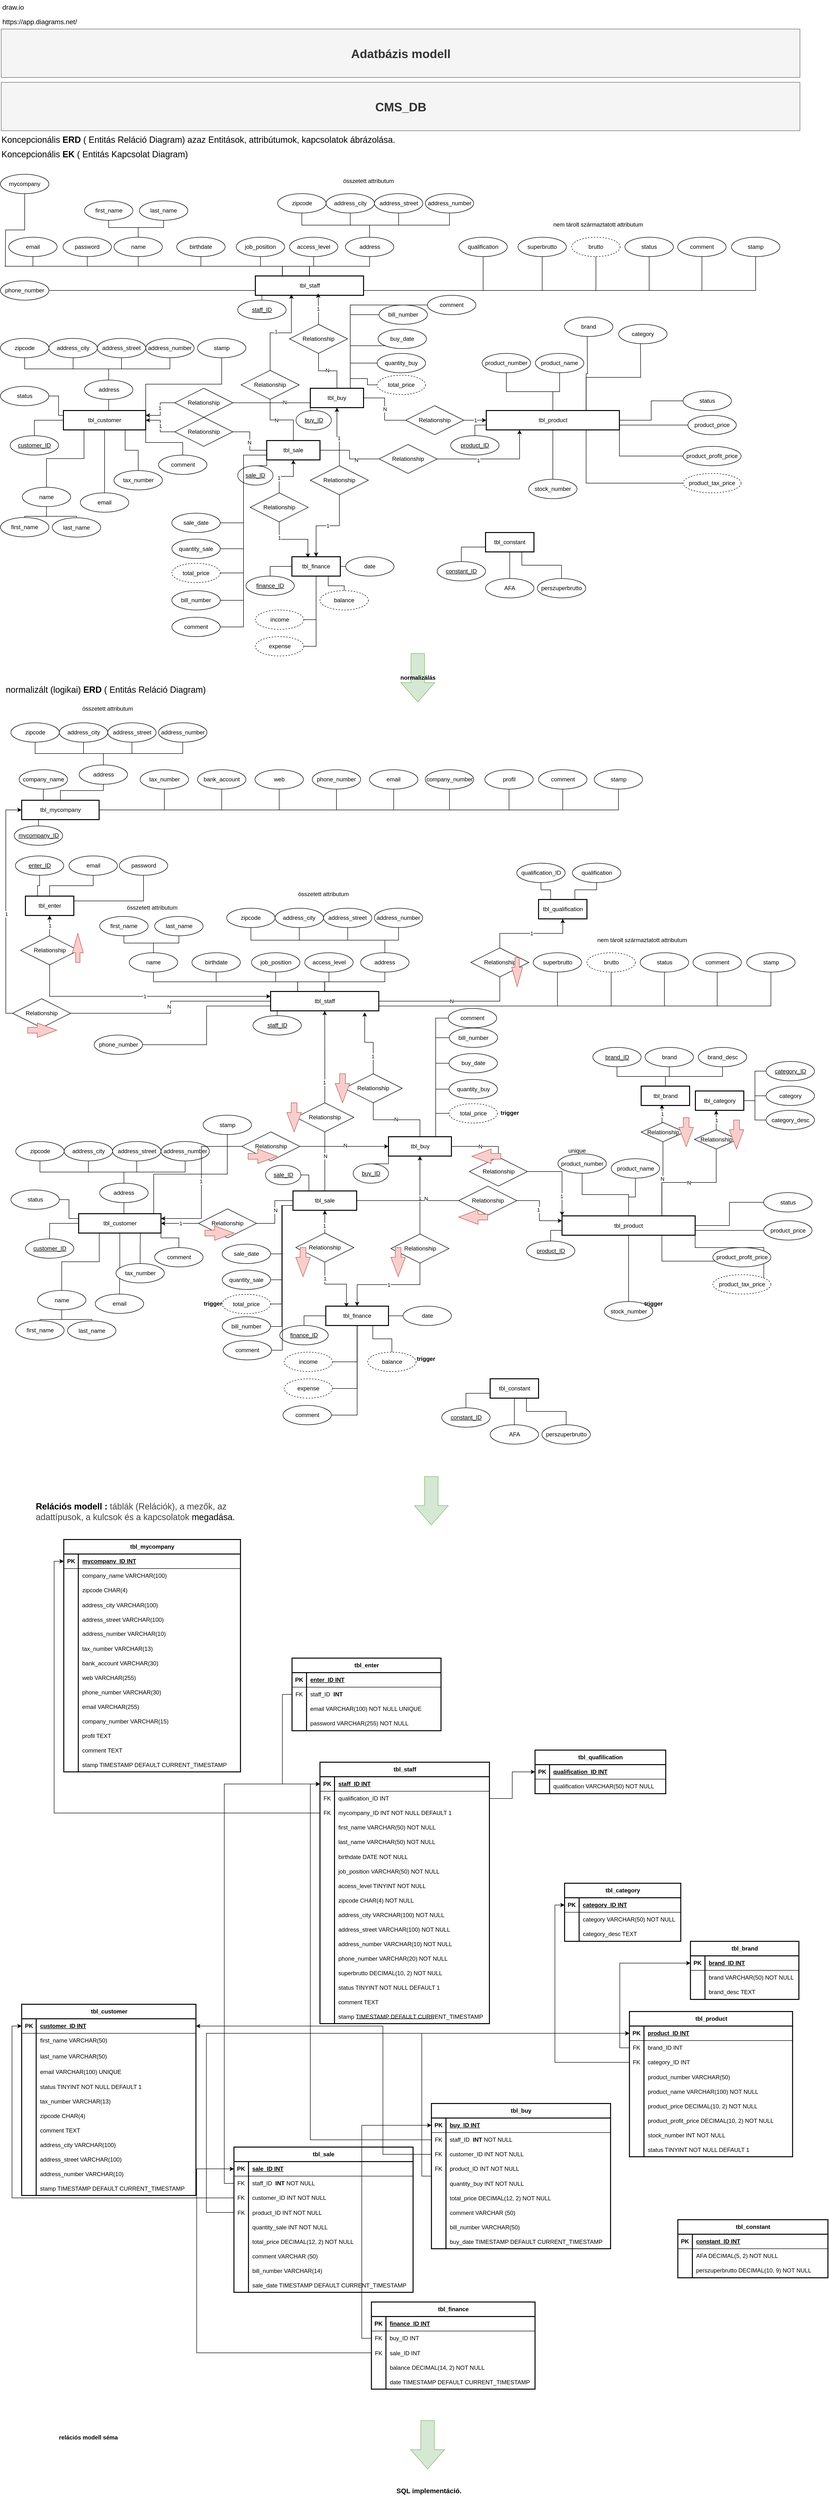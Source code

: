 <mxfile scale="1" border="0" version="26.2.14" pages="2">
  <diagram name="1 oldal" id="_119Mhi63WjCYiJQOgFu">
    <mxGraphModel dx="1042" dy="-561" grid="1" gridSize="10" guides="1" tooltips="1" connect="1" arrows="0" fold="1" page="1" pageScale="1" pageWidth="827" pageHeight="1169" background="none" math="0" shadow="0">
      <root>
        <mxCell id="0" />
        <mxCell id="1" parent="0" />
        <mxCell id="GmuHSkBMT15QAVmLXfKA-139" value="&lt;b&gt;relációs modell séma&lt;/b&gt;" style="text;html=1;align=left;verticalAlign=middle;whiteSpace=wrap;rounded=0;" parent="1" vertex="1">
          <mxGeometry x="118.5" y="6470" width="170" height="30" as="geometry" />
        </mxCell>
        <mxCell id="GmuHSkBMT15QAVmLXfKA-418" value="&lt;font style=&quot;font-size: 18px;&quot;&gt;&lt;font style=&quot;font-weight: bold;&quot;&gt;Relációs modell :&amp;nbsp;&lt;/font&gt;&lt;font style=&quot;&quot;&gt;&lt;span style=&quot;color: rgb(64, 64, 64);&quot;&gt;táblák (Relációk), a mezők, az adattípusok, a kulcsok és a kapcsolatok&lt;/span&gt;&lt;font style=&quot;&quot;&gt;&amp;nbsp;megadása.&lt;/font&gt;&lt;/font&gt;&lt;/font&gt;" style="text;html=1;align=left;verticalAlign=middle;whiteSpace=wrap;rounded=0;" parent="1" vertex="1">
          <mxGeometry x="71" y="4553" width="458" height="40" as="geometry" />
        </mxCell>
        <mxCell id="GmuHSkBMT15QAVmLXfKA-995" value="&lt;b&gt;&lt;font style=&quot;font-size: 25px;&quot;&gt;CMS_DB&lt;/font&gt;&lt;/b&gt;" style="text;html=1;align=center;verticalAlign=middle;whiteSpace=wrap;rounded=0;fillColor=#f5f5f5;fontColor=#333333;strokeColor=#666666;" parent="1" vertex="1">
          <mxGeometry x="1.5" y="1620" width="1650" height="100" as="geometry" />
        </mxCell>
        <mxCell id="GmuHSkBMT15QAVmLXfKA-996" value="&lt;font style=&quot;font-size: 18px;&quot;&gt;Koncepcionális &lt;b&gt;ERD&lt;/b&gt; ( Entitás Reláció Diagram) azaz Entitások, attribútumok, kapcsolatok ábrázolása.&amp;nbsp;&lt;/font&gt;" style="text;html=1;align=left;verticalAlign=middle;whiteSpace=wrap;rounded=0;" parent="1" vertex="1">
          <mxGeometry y="1724" width="1020" height="30" as="geometry" />
        </mxCell>
        <mxCell id="GmuHSkBMT15QAVmLXfKA-997" value="&lt;font style=&quot;font-size: 18px;&quot;&gt;Koncepcionális &lt;b&gt;EK&lt;/b&gt;&amp;nbsp;( Entitás Kapcsolat Diagram)&lt;/font&gt;" style="text;html=1;align=left;verticalAlign=middle;whiteSpace=wrap;rounded=0;" parent="1" vertex="1">
          <mxGeometry y="1754" width="600" height="30" as="geometry" />
        </mxCell>
        <mxCell id="GmuHSkBMT15QAVmLXfKA-1064" style="edgeStyle=orthogonalEdgeStyle;rounded=0;orthogonalLoop=1;jettySize=auto;html=1;exitX=0;exitY=0.5;exitDx=0;exitDy=0;entryX=0.5;entryY=0;entryDx=0;entryDy=0;endArrow=none;endFill=0;" parent="1" source="GmuHSkBMT15QAVmLXfKA-998" target="GmuHSkBMT15QAVmLXfKA-1001" edge="1">
          <mxGeometry relative="1" as="geometry" />
        </mxCell>
        <mxCell id="GmuHSkBMT15QAVmLXfKA-1285" style="edgeStyle=orthogonalEdgeStyle;rounded=0;orthogonalLoop=1;jettySize=auto;html=1;exitX=0.5;exitY=0;exitDx=0;exitDy=0;entryX=0.5;entryY=1;entryDx=0;entryDy=0;endArrow=none;endFill=0;" parent="1" source="GmuHSkBMT15QAVmLXfKA-998" target="GmuHSkBMT15QAVmLXfKA-1277" edge="1">
          <mxGeometry relative="1" as="geometry" />
        </mxCell>
        <mxCell id="GmuHSkBMT15QAVmLXfKA-1293" style="edgeStyle=orthogonalEdgeStyle;rounded=0;orthogonalLoop=1;jettySize=auto;html=1;exitX=1;exitY=0;exitDx=0;exitDy=0;entryX=0.5;entryY=1;entryDx=0;entryDy=0;endArrow=none;endFill=0;" parent="1" source="GmuHSkBMT15QAVmLXfKA-998" target="GmuHSkBMT15QAVmLXfKA-1284" edge="1">
          <mxGeometry relative="1" as="geometry" />
        </mxCell>
        <mxCell id="GmuHSkBMT15QAVmLXfKA-1294" style="edgeStyle=orthogonalEdgeStyle;rounded=0;orthogonalLoop=1;jettySize=auto;html=1;exitX=0.25;exitY=1;exitDx=0;exitDy=0;entryX=0.5;entryY=0;entryDx=0;entryDy=0;endArrow=none;endFill=0;" parent="1" source="GmuHSkBMT15QAVmLXfKA-998" target="GmuHSkBMT15QAVmLXfKA-1270" edge="1">
          <mxGeometry relative="1" as="geometry" />
        </mxCell>
        <mxCell id="GmuHSkBMT15QAVmLXfKA-1297" style="edgeStyle=orthogonalEdgeStyle;rounded=0;orthogonalLoop=1;jettySize=auto;html=1;exitX=0.5;exitY=1;exitDx=0;exitDy=0;entryX=0.5;entryY=0;entryDx=0;entryDy=0;endArrow=none;endFill=0;" parent="1" source="GmuHSkBMT15QAVmLXfKA-998" target="GmuHSkBMT15QAVmLXfKA-1273" edge="1">
          <mxGeometry relative="1" as="geometry" />
        </mxCell>
        <mxCell id="GmuHSkBMT15QAVmLXfKA-998" value="tbl_customer" style="whiteSpace=wrap;html=1;align=center;strokeWidth=2;" parent="1" vertex="1">
          <mxGeometry x="130" y="2298" width="170" height="40" as="geometry" />
        </mxCell>
        <mxCell id="GmuHSkBMT15QAVmLXfKA-1057" value="N" style="edgeStyle=orthogonalEdgeStyle;rounded=0;orthogonalLoop=1;jettySize=auto;html=1;exitX=1;exitY=0.5;exitDx=0;exitDy=0;entryX=0;entryY=0.5;entryDx=0;entryDy=0;endArrow=none;endFill=0;" parent="1" source="1L0gsAq2oWDuseuU8TTG-2" target="GmuHSkBMT15QAVmLXfKA-1051" edge="1">
          <mxGeometry relative="1" as="geometry">
            <mxPoint x="750" y="2318" as="sourcePoint" />
          </mxGeometry>
        </mxCell>
        <mxCell id="GmuHSkBMT15QAVmLXfKA-1001" value="customer_ID" style="ellipse;whiteSpace=wrap;html=1;align=center;fontStyle=4;" parent="1" vertex="1">
          <mxGeometry x="20" y="2350" width="100" height="40" as="geometry" />
        </mxCell>
        <mxCell id="GmuHSkBMT15QAVmLXfKA-1003" value="product_ID" style="ellipse;whiteSpace=wrap;html=1;align=center;fontStyle=4;" parent="1" vertex="1">
          <mxGeometry x="930" y="2350" width="100" height="40" as="geometry" />
        </mxCell>
        <mxCell id="GmuHSkBMT15QAVmLXfKA-1065" style="edgeStyle=orthogonalEdgeStyle;rounded=0;orthogonalLoop=1;jettySize=auto;html=1;exitX=0;exitY=0.5;exitDx=0;exitDy=0;entryX=0.5;entryY=0;entryDx=0;entryDy=0;endArrow=none;endFill=0;" parent="1" source="GmuHSkBMT15QAVmLXfKA-1004" target="GmuHSkBMT15QAVmLXfKA-1005" edge="1">
          <mxGeometry relative="1" as="geometry" />
        </mxCell>
        <mxCell id="GmuHSkBMT15QAVmLXfKA-1153" style="edgeStyle=orthogonalEdgeStyle;rounded=0;orthogonalLoop=1;jettySize=auto;html=1;exitX=0.25;exitY=0;exitDx=0;exitDy=0;entryX=0.5;entryY=1;entryDx=0;entryDy=0;endArrow=none;endFill=0;" parent="1" source="GmuHSkBMT15QAVmLXfKA-1004" target="GmuHSkBMT15QAVmLXfKA-1133" edge="1">
          <mxGeometry relative="1" as="geometry" />
        </mxCell>
        <mxCell id="GmuHSkBMT15QAVmLXfKA-1162" style="edgeStyle=orthogonalEdgeStyle;rounded=0;orthogonalLoop=1;jettySize=auto;html=1;exitX=0;exitY=0.75;exitDx=0;exitDy=0;entryX=1;entryY=0.5;entryDx=0;entryDy=0;endArrow=none;endFill=0;" parent="1" source="GmuHSkBMT15QAVmLXfKA-1004" target="GmuHSkBMT15QAVmLXfKA-1161" edge="1">
          <mxGeometry relative="1" as="geometry" />
        </mxCell>
        <mxCell id="GmuHSkBMT15QAVmLXfKA-1004" value="tbl_staff" style="whiteSpace=wrap;html=1;align=center;strokeWidth=2;" parent="1" vertex="1">
          <mxGeometry x="526.5" y="2020" width="223.5" height="40" as="geometry" />
        </mxCell>
        <mxCell id="GmuHSkBMT15QAVmLXfKA-1005" value="staff_ID" style="ellipse;whiteSpace=wrap;html=1;align=center;fontStyle=4;" parent="1" vertex="1">
          <mxGeometry x="490" y="2070" width="100" height="40" as="geometry" />
        </mxCell>
        <mxCell id="GmuHSkBMT15QAVmLXfKA-1067" style="edgeStyle=orthogonalEdgeStyle;rounded=0;orthogonalLoop=1;jettySize=auto;html=1;exitX=0;exitY=0.5;exitDx=0;exitDy=0;entryX=0.5;entryY=0;entryDx=0;entryDy=0;endArrow=none;endFill=0;" parent="1" source="GmuHSkBMT15QAVmLXfKA-1006" target="GmuHSkBMT15QAVmLXfKA-1008" edge="1">
          <mxGeometry relative="1" as="geometry" />
        </mxCell>
        <mxCell id="1L0gsAq2oWDuseuU8TTG-34" style="edgeStyle=orthogonalEdgeStyle;rounded=0;orthogonalLoop=1;jettySize=auto;html=1;exitX=0.5;exitY=1;exitDx=0;exitDy=0;entryX=1;entryY=0.5;entryDx=0;entryDy=0;endArrow=none;startFill=0;" parent="1" source="GmuHSkBMT15QAVmLXfKA-1006" target="1L0gsAq2oWDuseuU8TTG-30" edge="1">
          <mxGeometry relative="1" as="geometry" />
        </mxCell>
        <mxCell id="1L0gsAq2oWDuseuU8TTG-35" style="edgeStyle=orthogonalEdgeStyle;rounded=0;orthogonalLoop=1;jettySize=auto;html=1;exitX=0.5;exitY=1;exitDx=0;exitDy=0;entryX=1;entryY=0.5;entryDx=0;entryDy=0;endArrow=none;startFill=0;" parent="1" source="GmuHSkBMT15QAVmLXfKA-1006" target="1L0gsAq2oWDuseuU8TTG-31" edge="1">
          <mxGeometry relative="1" as="geometry" />
        </mxCell>
        <mxCell id="1L0gsAq2oWDuseuU8TTG-36" style="edgeStyle=orthogonalEdgeStyle;rounded=0;orthogonalLoop=1;jettySize=auto;html=1;exitX=0.75;exitY=1;exitDx=0;exitDy=0;endArrow=none;startFill=0;" parent="1" source="GmuHSkBMT15QAVmLXfKA-1006" target="1L0gsAq2oWDuseuU8TTG-32" edge="1">
          <mxGeometry relative="1" as="geometry" />
        </mxCell>
        <mxCell id="GmuHSkBMT15QAVmLXfKA-1006" value="tbl_finance" style="whiteSpace=wrap;html=1;align=center;strokeWidth=2;" parent="1" vertex="1">
          <mxGeometry x="602" y="2600" width="100" height="40" as="geometry" />
        </mxCell>
        <mxCell id="GmuHSkBMT15QAVmLXfKA-1008" value="finance_ID" style="ellipse;whiteSpace=wrap;html=1;align=center;fontStyle=4;" parent="1" vertex="1">
          <mxGeometry x="507" y="2640" width="100" height="40" as="geometry" />
        </mxCell>
        <mxCell id="GmuHSkBMT15QAVmLXfKA-1011" style="edgeStyle=orthogonalEdgeStyle;rounded=0;orthogonalLoop=1;jettySize=auto;html=1;exitX=0.5;exitY=0;exitDx=0;exitDy=0;entryX=0.5;entryY=1;entryDx=0;entryDy=0;endArrow=none;endFill=0;" parent="1" source="GmuHSkBMT15QAVmLXfKA-1018" target="GmuHSkBMT15QAVmLXfKA-1020" edge="1">
          <mxGeometry relative="1" as="geometry" />
        </mxCell>
        <mxCell id="GmuHSkBMT15QAVmLXfKA-1012" style="edgeStyle=orthogonalEdgeStyle;rounded=0;orthogonalLoop=1;jettySize=auto;html=1;exitX=0.5;exitY=0;exitDx=0;exitDy=0;entryX=0.5;entryY=1;entryDx=0;entryDy=0;endArrow=none;endFill=0;" parent="1" source="GmuHSkBMT15QAVmLXfKA-1018" target="GmuHSkBMT15QAVmLXfKA-1021" edge="1">
          <mxGeometry relative="1" as="geometry" />
        </mxCell>
        <mxCell id="GmuHSkBMT15QAVmLXfKA-1015" value="" style="edgeStyle=orthogonalEdgeStyle;rounded=0;orthogonalLoop=1;jettySize=auto;html=1;exitX=0.75;exitY=0;exitDx=0;exitDy=0;entryX=0.5;entryY=1;entryDx=0;entryDy=0;endArrow=none;endFill=0;" parent="1" source="GmuHSkBMT15QAVmLXfKA-1018" edge="1">
          <mxGeometry relative="1" as="geometry">
            <mxPoint x="1212" y="2145" as="targetPoint" />
          </mxGeometry>
        </mxCell>
        <mxCell id="GmuHSkBMT15QAVmLXfKA-1016" value="" style="edgeStyle=orthogonalEdgeStyle;rounded=0;orthogonalLoop=1;jettySize=auto;html=1;exitX=0.75;exitY=0;exitDx=0;exitDy=0;endArrow=none;endFill=0;" parent="1" source="GmuHSkBMT15QAVmLXfKA-1018" edge="1">
          <mxGeometry relative="1" as="geometry">
            <mxPoint x="1322" y="2160" as="targetPoint" />
          </mxGeometry>
        </mxCell>
        <mxCell id="GmuHSkBMT15QAVmLXfKA-1049" style="edgeStyle=orthogonalEdgeStyle;rounded=0;orthogonalLoop=1;jettySize=auto;html=1;exitX=1;exitY=0.75;exitDx=0;exitDy=0;entryX=0;entryY=0.5;entryDx=0;entryDy=0;endArrow=none;endFill=0;" parent="1" source="GmuHSkBMT15QAVmLXfKA-1018" target="GmuHSkBMT15QAVmLXfKA-1048" edge="1">
          <mxGeometry relative="1" as="geometry" />
        </mxCell>
        <mxCell id="GmuHSkBMT15QAVmLXfKA-1068" style="edgeStyle=orthogonalEdgeStyle;rounded=0;orthogonalLoop=1;jettySize=auto;html=1;exitX=0;exitY=0.75;exitDx=0;exitDy=0;entryX=0.5;entryY=0;entryDx=0;entryDy=0;endArrow=none;endFill=0;" parent="1" source="GmuHSkBMT15QAVmLXfKA-1018" target="GmuHSkBMT15QAVmLXfKA-1003" edge="1">
          <mxGeometry relative="1" as="geometry" />
        </mxCell>
        <mxCell id="GmuHSkBMT15QAVmLXfKA-1336" style="edgeStyle=orthogonalEdgeStyle;rounded=0;orthogonalLoop=1;jettySize=auto;html=1;exitX=1;exitY=1;exitDx=0;exitDy=0;entryX=0;entryY=0.5;entryDx=0;entryDy=0;endArrow=none;endFill=0;" parent="1" source="GmuHSkBMT15QAVmLXfKA-1018" target="GmuHSkBMT15QAVmLXfKA-1334" edge="1">
          <mxGeometry relative="1" as="geometry" />
        </mxCell>
        <mxCell id="GmuHSkBMT15QAVmLXfKA-1337" style="edgeStyle=orthogonalEdgeStyle;rounded=0;orthogonalLoop=1;jettySize=auto;html=1;exitX=0.75;exitY=1;exitDx=0;exitDy=0;entryX=0;entryY=0.5;entryDx=0;entryDy=0;endArrow=none;endFill=0;" parent="1" source="GmuHSkBMT15QAVmLXfKA-1018" target="GmuHSkBMT15QAVmLXfKA-1335" edge="1">
          <mxGeometry relative="1" as="geometry" />
        </mxCell>
        <mxCell id="1L0gsAq2oWDuseuU8TTG-5" style="edgeStyle=orthogonalEdgeStyle;rounded=0;orthogonalLoop=1;jettySize=auto;html=1;exitX=0.5;exitY=1;exitDx=0;exitDy=0;entryX=0.5;entryY=0;entryDx=0;entryDy=0;endArrow=none;startFill=0;" parent="1" source="GmuHSkBMT15QAVmLXfKA-1018" target="1L0gsAq2oWDuseuU8TTG-4" edge="1">
          <mxGeometry relative="1" as="geometry" />
        </mxCell>
        <mxCell id="GmuHSkBMT15QAVmLXfKA-1018" value="tbl_product" style="whiteSpace=wrap;html=1;align=center;strokeWidth=2;" parent="1" vertex="1">
          <mxGeometry x="1003.5" y="2298" width="275" height="40" as="geometry" />
        </mxCell>
        <mxCell id="GmuHSkBMT15QAVmLXfKA-1020" value="product_number" style="ellipse;whiteSpace=wrap;html=1;align=center;" parent="1" vertex="1">
          <mxGeometry x="995" y="2180" width="100" height="40" as="geometry" />
        </mxCell>
        <mxCell id="GmuHSkBMT15QAVmLXfKA-1021" value="product_name" style="ellipse;whiteSpace=wrap;html=1;align=center;" parent="1" vertex="1">
          <mxGeometry x="1105" y="2180" width="100" height="40" as="geometry" />
        </mxCell>
        <mxCell id="GmuHSkBMT15QAVmLXfKA-1048" value="product_price" style="ellipse;whiteSpace=wrap;html=1;align=center;" parent="1" vertex="1">
          <mxGeometry x="1420" y="2308" width="100" height="40" as="geometry" />
        </mxCell>
        <mxCell id="GmuHSkBMT15QAVmLXfKA-1058" value="1" style="edgeStyle=orthogonalEdgeStyle;rounded=0;orthogonalLoop=1;jettySize=auto;html=1;exitX=1;exitY=0.5;exitDx=0;exitDy=0;entryX=0;entryY=0.5;entryDx=0;entryDy=0;" parent="1" source="GmuHSkBMT15QAVmLXfKA-1051" target="GmuHSkBMT15QAVmLXfKA-1018" edge="1">
          <mxGeometry relative="1" as="geometry" />
        </mxCell>
        <mxCell id="GmuHSkBMT15QAVmLXfKA-1051" value="Relationship" style="shape=rhombus;perimeter=rhombusPerimeter;whiteSpace=wrap;html=1;align=center;" parent="1" vertex="1">
          <mxGeometry x="837" y="2288" width="120" height="60" as="geometry" />
        </mxCell>
        <mxCell id="GmuHSkBMT15QAVmLXfKA-1059" value="1" style="edgeStyle=orthogonalEdgeStyle;rounded=0;orthogonalLoop=1;jettySize=auto;html=1;exitX=0;exitY=0.5;exitDx=0;exitDy=0;entryX=1;entryY=0.5;entryDx=0;entryDy=0;" parent="1" source="GmuHSkBMT15QAVmLXfKA-1052" target="GmuHSkBMT15QAVmLXfKA-998" edge="1">
          <mxGeometry relative="1" as="geometry" />
        </mxCell>
        <mxCell id="1L0gsAq2oWDuseuU8TTG-12" style="edgeStyle=orthogonalEdgeStyle;rounded=0;orthogonalLoop=1;jettySize=auto;html=1;exitX=1;exitY=0.5;exitDx=0;exitDy=0;entryX=0;entryY=0.5;entryDx=0;entryDy=0;endArrow=none;startFill=0;" parent="1" source="GmuHSkBMT15QAVmLXfKA-1052" target="1L0gsAq2oWDuseuU8TTG-3" edge="1">
          <mxGeometry relative="1" as="geometry" />
        </mxCell>
        <mxCell id="1L0gsAq2oWDuseuU8TTG-13" value="N" style="edgeLabel;html=1;align=center;verticalAlign=middle;resizable=0;points=[];" parent="1L0gsAq2oWDuseuU8TTG-12" vertex="1" connectable="0">
          <mxGeometry x="0.053" y="-1" relative="1" as="geometry">
            <mxPoint as="offset" />
          </mxGeometry>
        </mxCell>
        <mxCell id="GmuHSkBMT15QAVmLXfKA-1052" value="Relationship" style="shape=rhombus;perimeter=rhombusPerimeter;whiteSpace=wrap;html=1;align=center;" parent="1" vertex="1">
          <mxGeometry x="360" y="2312" width="120" height="60" as="geometry" />
        </mxCell>
        <mxCell id="1L0gsAq2oWDuseuU8TTG-8" style="edgeStyle=orthogonalEdgeStyle;rounded=0;orthogonalLoop=1;jettySize=auto;html=1;exitX=0.5;exitY=1;exitDx=0;exitDy=0;entryX=0.5;entryY=0;entryDx=0;entryDy=0;endArrow=none;startFill=0;" parent="1" source="GmuHSkBMT15QAVmLXfKA-1053" target="1L0gsAq2oWDuseuU8TTG-2" edge="1">
          <mxGeometry relative="1" as="geometry" />
        </mxCell>
        <mxCell id="1L0gsAq2oWDuseuU8TTG-9" value="N" style="edgeLabel;html=1;align=center;verticalAlign=middle;resizable=0;points=[];" parent="1L0gsAq2oWDuseuU8TTG-8" vertex="1" connectable="0">
          <mxGeometry x="-0.014" y="1" relative="1" as="geometry">
            <mxPoint as="offset" />
          </mxGeometry>
        </mxCell>
        <mxCell id="GmuHSkBMT15QAVmLXfKA-1053" value="Relationship" style="shape=rhombus;perimeter=rhombusPerimeter;whiteSpace=wrap;html=1;align=center;" parent="1" vertex="1">
          <mxGeometry x="597" y="2120" width="120" height="60" as="geometry" />
        </mxCell>
        <mxCell id="GmuHSkBMT15QAVmLXfKA-1063" value="1" style="edgeStyle=orthogonalEdgeStyle;rounded=0;orthogonalLoop=1;jettySize=auto;html=1;exitX=0.5;exitY=1;exitDx=0;exitDy=0;entryX=0.5;entryY=0;entryDx=0;entryDy=0;" parent="1" source="GmuHSkBMT15QAVmLXfKA-1054" target="GmuHSkBMT15QAVmLXfKA-1006" edge="1">
          <mxGeometry relative="1" as="geometry" />
        </mxCell>
        <mxCell id="1L0gsAq2oWDuseuU8TTG-10" style="edgeStyle=orthogonalEdgeStyle;rounded=0;orthogonalLoop=1;jettySize=auto;html=1;exitX=0.5;exitY=0;exitDx=0;exitDy=0;entryX=0.5;entryY=1;entryDx=0;entryDy=0;" parent="1" source="GmuHSkBMT15QAVmLXfKA-1054" target="1L0gsAq2oWDuseuU8TTG-2" edge="1">
          <mxGeometry relative="1" as="geometry" />
        </mxCell>
        <mxCell id="1L0gsAq2oWDuseuU8TTG-11" value="1" style="edgeLabel;html=1;align=center;verticalAlign=middle;resizable=0;points=[];" parent="1L0gsAq2oWDuseuU8TTG-10" vertex="1" connectable="0">
          <mxGeometry x="-0.082" y="2" relative="1" as="geometry">
            <mxPoint x="1" as="offset" />
          </mxGeometry>
        </mxCell>
        <mxCell id="GmuHSkBMT15QAVmLXfKA-1054" value="Relationship" style="shape=rhombus;perimeter=rhombusPerimeter;whiteSpace=wrap;html=1;align=center;" parent="1" vertex="1">
          <mxGeometry x="640" y="2412" width="120" height="60" as="geometry" />
        </mxCell>
        <mxCell id="GmuHSkBMT15QAVmLXfKA-1061" value="1" style="edgeStyle=orthogonalEdgeStyle;rounded=0;orthogonalLoop=1;jettySize=auto;html=1;exitX=0.5;exitY=0;exitDx=0;exitDy=0;entryX=0.58;entryY=0.9;entryDx=0;entryDy=0;entryPerimeter=0;" parent="1" source="GmuHSkBMT15QAVmLXfKA-1053" target="GmuHSkBMT15QAVmLXfKA-1004" edge="1">
          <mxGeometry relative="1" as="geometry" />
        </mxCell>
        <mxCell id="GmuHSkBMT15QAVmLXfKA-1069" value="&lt;b&gt;normalizálás&lt;/b&gt;" style="html=1;shadow=0;dashed=0;align=center;verticalAlign=middle;shape=mxgraph.arrows2.arrow;dy=0.6;dx=40;direction=south;notch=0;fillColor=#d5e8d4;strokeColor=#82b366;" parent="1" vertex="1">
          <mxGeometry x="827" y="2800" width="70" height="100" as="geometry" />
        </mxCell>
        <mxCell id="GmuHSkBMT15QAVmLXfKA-1079" value="product_ID" style="ellipse;whiteSpace=wrap;html=1;align=center;fontStyle=4;" parent="1" vertex="1">
          <mxGeometry x="1086.5" y="4013.5" width="100" height="40" as="geometry" />
        </mxCell>
        <mxCell id="1L0gsAq2oWDuseuU8TTG-112" style="edgeStyle=orthogonalEdgeStyle;rounded=0;orthogonalLoop=1;jettySize=auto;html=1;exitX=0.75;exitY=1;exitDx=0;exitDy=0;entryX=0.5;entryY=0;entryDx=0;entryDy=0;endArrow=none;startFill=0;" parent="1" source="GmuHSkBMT15QAVmLXfKA-1085" target="1L0gsAq2oWDuseuU8TTG-111" edge="1">
          <mxGeometry relative="1" as="geometry" />
        </mxCell>
        <mxCell id="GmuHSkBMT15QAVmLXfKA-1085" value="tbl_constant" style="whiteSpace=wrap;html=1;align=center;strokeWidth=2;" parent="1" vertex="1">
          <mxGeometry x="1011.5" y="4298" width="100" height="40" as="geometry" />
        </mxCell>
        <mxCell id="GmuHSkBMT15QAVmLXfKA-1087" style="edgeStyle=orthogonalEdgeStyle;rounded=0;orthogonalLoop=1;jettySize=auto;html=1;exitX=0.5;exitY=0;exitDx=0;exitDy=0;entryX=0.5;entryY=1;entryDx=0;entryDy=0;endArrow=none;endFill=0;" parent="1" source="GmuHSkBMT15QAVmLXfKA-1093" target="GmuHSkBMT15QAVmLXfKA-1094" edge="1">
          <mxGeometry relative="1" as="geometry" />
        </mxCell>
        <mxCell id="GmuHSkBMT15QAVmLXfKA-1088" style="edgeStyle=orthogonalEdgeStyle;rounded=0;orthogonalLoop=1;jettySize=auto;html=1;exitX=0.5;exitY=0;exitDx=0;exitDy=0;entryX=0.5;entryY=1;entryDx=0;entryDy=0;endArrow=none;endFill=0;" parent="1" source="GmuHSkBMT15QAVmLXfKA-1093" target="GmuHSkBMT15QAVmLXfKA-1095" edge="1">
          <mxGeometry relative="1" as="geometry" />
        </mxCell>
        <mxCell id="GmuHSkBMT15QAVmLXfKA-1089" value="N" style="edgeStyle=orthogonalEdgeStyle;rounded=0;orthogonalLoop=1;jettySize=auto;html=1;exitX=0.75;exitY=0;exitDx=0;exitDy=0;entryX=0.5;entryY=1;entryDx=0;entryDy=0;endArrow=none;endFill=0;" parent="1" source="GmuHSkBMT15QAVmLXfKA-1093" target="GmuHSkBMT15QAVmLXfKA-1105" edge="1">
          <mxGeometry relative="1" as="geometry" />
        </mxCell>
        <mxCell id="GmuHSkBMT15QAVmLXfKA-1090" value="N" style="edgeStyle=orthogonalEdgeStyle;rounded=0;orthogonalLoop=1;jettySize=auto;html=1;exitX=0.75;exitY=0;exitDx=0;exitDy=0;endArrow=none;endFill=0;" parent="1" source="GmuHSkBMT15QAVmLXfKA-1093" target="GmuHSkBMT15QAVmLXfKA-1106" edge="1">
          <mxGeometry relative="1" as="geometry" />
        </mxCell>
        <mxCell id="GmuHSkBMT15QAVmLXfKA-1091" style="edgeStyle=orthogonalEdgeStyle;rounded=0;orthogonalLoop=1;jettySize=auto;html=1;exitX=1;exitY=0.75;exitDx=0;exitDy=0;entryX=0;entryY=0.5;entryDx=0;entryDy=0;endArrow=none;endFill=0;" parent="1" source="GmuHSkBMT15QAVmLXfKA-1093" target="GmuHSkBMT15QAVmLXfKA-1119" edge="1">
          <mxGeometry relative="1" as="geometry" />
        </mxCell>
        <mxCell id="GmuHSkBMT15QAVmLXfKA-1092" style="edgeStyle=orthogonalEdgeStyle;rounded=0;orthogonalLoop=1;jettySize=auto;html=1;exitX=0;exitY=0.75;exitDx=0;exitDy=0;entryX=0.5;entryY=0;entryDx=0;entryDy=0;endArrow=none;endFill=0;" parent="1" source="GmuHSkBMT15QAVmLXfKA-1093" target="GmuHSkBMT15QAVmLXfKA-1079" edge="1">
          <mxGeometry relative="1" as="geometry" />
        </mxCell>
        <mxCell id="GmuHSkBMT15QAVmLXfKA-1332" style="edgeStyle=orthogonalEdgeStyle;rounded=0;orthogonalLoop=1;jettySize=auto;html=1;exitX=1;exitY=1;exitDx=0;exitDy=0;entryX=0;entryY=0.5;entryDx=0;entryDy=0;endArrow=none;endFill=0;" parent="1" source="GmuHSkBMT15QAVmLXfKA-1093" edge="1">
          <mxGeometry relative="1" as="geometry">
            <mxPoint x="1576.5" y="4052.5" as="targetPoint" />
          </mxGeometry>
        </mxCell>
        <mxCell id="GmuHSkBMT15QAVmLXfKA-1333" style="edgeStyle=orthogonalEdgeStyle;rounded=0;orthogonalLoop=1;jettySize=auto;html=1;exitX=0.75;exitY=1;exitDx=0;exitDy=0;entryX=0;entryY=0.5;entryDx=0;entryDy=0;endArrow=none;endFill=0;" parent="1" source="GmuHSkBMT15QAVmLXfKA-1093" edge="1">
          <mxGeometry relative="1" as="geometry">
            <mxPoint x="1576.5" y="4108.5" as="targetPoint" />
          </mxGeometry>
        </mxCell>
        <mxCell id="GmuHSkBMT15QAVmLXfKA-1093" value="tbl_product" style="whiteSpace=wrap;html=1;align=center;strokeWidth=2;" parent="1" vertex="1">
          <mxGeometry x="1160" y="3961.5" width="275" height="40" as="geometry" />
        </mxCell>
        <mxCell id="GmuHSkBMT15QAVmLXfKA-1094" value="product_number" style="ellipse;whiteSpace=wrap;html=1;align=center;" parent="1" vertex="1">
          <mxGeometry x="1151.5" y="3833.5" width="100" height="40" as="geometry" />
        </mxCell>
        <mxCell id="GmuHSkBMT15QAVmLXfKA-1095" value="product_name" style="ellipse;whiteSpace=wrap;html=1;align=center;" parent="1" vertex="1">
          <mxGeometry x="1261.5" y="3843.5" width="100" height="40" as="geometry" />
        </mxCell>
        <mxCell id="GmuHSkBMT15QAVmLXfKA-1096" value="unique" style="text;strokeColor=none;fillColor=none;spacingLeft=4;spacingRight=4;overflow=hidden;rotatable=0;points=[[0,0.5],[1,0.5]];portConstraint=eastwest;fontSize=12;whiteSpace=wrap;html=1;" parent="1" vertex="1">
          <mxGeometry x="1166.5" y="3812.5" width="60" height="30" as="geometry" />
        </mxCell>
        <mxCell id="GmuHSkBMT15QAVmLXfKA-1099" style="edgeStyle=orthogonalEdgeStyle;rounded=0;orthogonalLoop=1;jettySize=auto;html=1;exitX=0.5;exitY=0;exitDx=0;exitDy=0;entryX=0.5;entryY=1;entryDx=0;entryDy=0;endArrow=none;endFill=0;" parent="1" source="GmuHSkBMT15QAVmLXfKA-1100" target="GmuHSkBMT15QAVmLXfKA-1111" edge="1">
          <mxGeometry relative="1" as="geometry" />
        </mxCell>
        <mxCell id="GmuHSkBMT15QAVmLXfKA-1100" value="tbl_brand" style="whiteSpace=wrap;html=1;align=center;strokeWidth=2;" parent="1" vertex="1">
          <mxGeometry x="1323.5" y="3693.5" width="100" height="40" as="geometry" />
        </mxCell>
        <mxCell id="GmuHSkBMT15QAVmLXfKA-1101" style="edgeStyle=orthogonalEdgeStyle;rounded=0;orthogonalLoop=1;jettySize=auto;html=1;exitX=1;exitY=0.5;exitDx=0;exitDy=0;entryX=0;entryY=0.5;entryDx=0;entryDy=0;endArrow=none;endFill=0;" parent="1" source="GmuHSkBMT15QAVmLXfKA-1104" target="GmuHSkBMT15QAVmLXfKA-1116" edge="1">
          <mxGeometry relative="1" as="geometry" />
        </mxCell>
        <mxCell id="GmuHSkBMT15QAVmLXfKA-1102" style="edgeStyle=orthogonalEdgeStyle;rounded=0;orthogonalLoop=1;jettySize=auto;html=1;exitX=1;exitY=0.5;exitDx=0;exitDy=0;entryX=0;entryY=0.5;entryDx=0;entryDy=0;endArrow=none;endFill=0;" parent="1" source="GmuHSkBMT15QAVmLXfKA-1104" target="GmuHSkBMT15QAVmLXfKA-1117" edge="1">
          <mxGeometry relative="1" as="geometry" />
        </mxCell>
        <mxCell id="GmuHSkBMT15QAVmLXfKA-1103" style="edgeStyle=orthogonalEdgeStyle;rounded=0;orthogonalLoop=1;jettySize=auto;html=1;exitX=1;exitY=0.5;exitDx=0;exitDy=0;entryX=0;entryY=0.5;entryDx=0;entryDy=0;endArrow=none;endFill=0;" parent="1" source="GmuHSkBMT15QAVmLXfKA-1104" target="GmuHSkBMT15QAVmLXfKA-1118" edge="1">
          <mxGeometry relative="1" as="geometry" />
        </mxCell>
        <mxCell id="GmuHSkBMT15QAVmLXfKA-1104" value="tbl_category" style="whiteSpace=wrap;html=1;align=center;strokeWidth=2;" parent="1" vertex="1">
          <mxGeometry x="1435.5" y="3703.5" width="100" height="40" as="geometry" />
        </mxCell>
        <mxCell id="GmuHSkBMT15QAVmLXfKA-1105" value="Relationship" style="shape=rhombus;perimeter=rhombusPerimeter;whiteSpace=wrap;html=1;align=center;" parent="1" vertex="1">
          <mxGeometry x="1323.5" y="3768.5" width="90" height="40" as="geometry" />
        </mxCell>
        <mxCell id="GmuHSkBMT15QAVmLXfKA-1106" value="Relationship" style="shape=rhombus;perimeter=rhombusPerimeter;whiteSpace=wrap;html=1;align=center;" parent="1" vertex="1">
          <mxGeometry x="1433.5" y="3783.5" width="90" height="40" as="geometry" />
        </mxCell>
        <mxCell id="GmuHSkBMT15QAVmLXfKA-1107" value="1" style="edgeStyle=orthogonalEdgeStyle;rounded=0;orthogonalLoop=1;jettySize=auto;html=1;exitX=0.5;exitY=0;exitDx=0;exitDy=0;entryX=0.43;entryY=0.95;entryDx=0;entryDy=0;entryPerimeter=0;" parent="1" source="GmuHSkBMT15QAVmLXfKA-1105" target="GmuHSkBMT15QAVmLXfKA-1100" edge="1">
          <mxGeometry relative="1" as="geometry" />
        </mxCell>
        <mxCell id="GmuHSkBMT15QAVmLXfKA-1108" value="1" style="edgeStyle=orthogonalEdgeStyle;rounded=0;orthogonalLoop=1;jettySize=auto;html=1;exitX=0.5;exitY=0;exitDx=0;exitDy=0;entryX=0.43;entryY=1;entryDx=0;entryDy=0;entryPerimeter=0;" parent="1" source="GmuHSkBMT15QAVmLXfKA-1106" target="GmuHSkBMT15QAVmLXfKA-1104" edge="1">
          <mxGeometry relative="1" as="geometry" />
        </mxCell>
        <mxCell id="GmuHSkBMT15QAVmLXfKA-1109" value="" style="html=1;shadow=0;dashed=0;align=center;verticalAlign=middle;shape=mxgraph.arrows2.arrow;dy=0.6;dx=40;direction=south;notch=0;fillColor=#f8cecc;strokeColor=#b85450;" parent="1" vertex="1">
          <mxGeometry x="1505.5" y="3763.5" width="30" height="60" as="geometry" />
        </mxCell>
        <mxCell id="GmuHSkBMT15QAVmLXfKA-1110" value="" style="html=1;shadow=0;dashed=0;align=center;verticalAlign=middle;shape=mxgraph.arrows2.arrow;dy=0.6;dx=40;direction=south;notch=0;fillColor=#f8cecc;strokeColor=#b85450;" parent="1" vertex="1">
          <mxGeometry x="1401.5" y="3758.5" width="30" height="60" as="geometry" />
        </mxCell>
        <mxCell id="GmuHSkBMT15QAVmLXfKA-1111" value="brand_ID" style="ellipse;whiteSpace=wrap;html=1;align=center;fontStyle=4;" parent="1" vertex="1">
          <mxGeometry x="1223.5" y="3613.5" width="100" height="40" as="geometry" />
        </mxCell>
        <mxCell id="GmuHSkBMT15QAVmLXfKA-1112" style="edgeStyle=orthogonalEdgeStyle;rounded=0;orthogonalLoop=1;jettySize=auto;html=1;exitX=0.5;exitY=1;exitDx=0;exitDy=0;entryX=0.5;entryY=0;entryDx=0;entryDy=0;endArrow=none;endFill=0;" parent="1" source="GmuHSkBMT15QAVmLXfKA-1113" target="GmuHSkBMT15QAVmLXfKA-1100" edge="1">
          <mxGeometry relative="1" as="geometry" />
        </mxCell>
        <mxCell id="GmuHSkBMT15QAVmLXfKA-1113" value="brand" style="ellipse;whiteSpace=wrap;html=1;align=center;" parent="1" vertex="1">
          <mxGeometry x="1331.5" y="3613.5" width="100" height="40" as="geometry" />
        </mxCell>
        <mxCell id="GmuHSkBMT15QAVmLXfKA-1114" style="edgeStyle=orthogonalEdgeStyle;rounded=0;orthogonalLoop=1;jettySize=auto;html=1;exitX=0.5;exitY=1;exitDx=0;exitDy=0;entryX=0.5;entryY=0;entryDx=0;entryDy=0;endArrow=none;endFill=0;" parent="1" source="GmuHSkBMT15QAVmLXfKA-1115" target="GmuHSkBMT15QAVmLXfKA-1100" edge="1">
          <mxGeometry relative="1" as="geometry" />
        </mxCell>
        <mxCell id="GmuHSkBMT15QAVmLXfKA-1115" value="brand_desc" style="ellipse;whiteSpace=wrap;html=1;align=center;" parent="1" vertex="1">
          <mxGeometry x="1441.5" y="3613.5" width="100" height="40" as="geometry" />
        </mxCell>
        <mxCell id="GmuHSkBMT15QAVmLXfKA-1116" value="category_ID" style="ellipse;whiteSpace=wrap;html=1;align=center;fontStyle=4;" parent="1" vertex="1">
          <mxGeometry x="1581.5" y="3642.5" width="100" height="40" as="geometry" />
        </mxCell>
        <mxCell id="GmuHSkBMT15QAVmLXfKA-1117" value="category" style="ellipse;whiteSpace=wrap;html=1;align=center;" parent="1" vertex="1">
          <mxGeometry x="1581.5" y="3693.5" width="100" height="40" as="geometry" />
        </mxCell>
        <mxCell id="GmuHSkBMT15QAVmLXfKA-1118" value="category_desc" style="ellipse;whiteSpace=wrap;html=1;align=center;" parent="1" vertex="1">
          <mxGeometry x="1581.5" y="3743.5" width="100" height="40" as="geometry" />
        </mxCell>
        <mxCell id="GmuHSkBMT15QAVmLXfKA-1119" value="product_price" style="ellipse;whiteSpace=wrap;html=1;align=center;" parent="1" vertex="1">
          <mxGeometry x="1576.5" y="3971.5" width="100" height="40" as="geometry" />
        </mxCell>
        <mxCell id="GmuHSkBMT15QAVmLXfKA-1129" value="brand" style="ellipse;whiteSpace=wrap;html=1;align=center;" parent="1" vertex="1">
          <mxGeometry x="1165" y="2105" width="100" height="40" as="geometry" />
        </mxCell>
        <mxCell id="GmuHSkBMT15QAVmLXfKA-1130" value="category" style="ellipse;whiteSpace=wrap;html=1;align=center;" parent="1" vertex="1">
          <mxGeometry x="1277" y="2120" width="100" height="40" as="geometry" />
        </mxCell>
        <mxCell id="GmuHSkBMT15QAVmLXfKA-1133" value="email" style="ellipse;whiteSpace=wrap;html=1;align=center;" parent="1" vertex="1">
          <mxGeometry x="17" y="1940" width="100" height="40" as="geometry" />
        </mxCell>
        <mxCell id="GmuHSkBMT15QAVmLXfKA-1163" style="edgeStyle=orthogonalEdgeStyle;rounded=0;orthogonalLoop=1;jettySize=auto;html=1;exitX=0.5;exitY=1;exitDx=0;exitDy=0;entryX=0.25;entryY=0;entryDx=0;entryDy=0;endArrow=none;endFill=0;" parent="1" source="GmuHSkBMT15QAVmLXfKA-1134" target="GmuHSkBMT15QAVmLXfKA-1004" edge="1">
          <mxGeometry relative="1" as="geometry" />
        </mxCell>
        <mxCell id="GmuHSkBMT15QAVmLXfKA-1134" value="password" style="ellipse;whiteSpace=wrap;html=1;align=center;" parent="1" vertex="1">
          <mxGeometry x="129.25" y="1940" width="100" height="40" as="geometry" />
        </mxCell>
        <mxCell id="GmuHSkBMT15QAVmLXfKA-1139" style="edgeStyle=orthogonalEdgeStyle;rounded=0;orthogonalLoop=1;jettySize=auto;html=1;exitX=0.5;exitY=0;exitDx=0;exitDy=0;entryX=0.5;entryY=1;entryDx=0;entryDy=0;endArrow=none;endFill=0;" parent="1" source="GmuHSkBMT15QAVmLXfKA-1135" target="GmuHSkBMT15QAVmLXfKA-1136" edge="1">
          <mxGeometry relative="1" as="geometry" />
        </mxCell>
        <mxCell id="GmuHSkBMT15QAVmLXfKA-1141" style="edgeStyle=orthogonalEdgeStyle;rounded=0;orthogonalLoop=1;jettySize=auto;html=1;exitX=0.5;exitY=0;exitDx=0;exitDy=0;entryX=0.5;entryY=1;entryDx=0;entryDy=0;endArrow=none;endFill=0;" parent="1" source="GmuHSkBMT15QAVmLXfKA-1135" target="GmuHSkBMT15QAVmLXfKA-1137" edge="1">
          <mxGeometry relative="1" as="geometry" />
        </mxCell>
        <mxCell id="GmuHSkBMT15QAVmLXfKA-1164" style="edgeStyle=orthogonalEdgeStyle;rounded=0;orthogonalLoop=1;jettySize=auto;html=1;exitX=0.5;exitY=1;exitDx=0;exitDy=0;entryX=0.25;entryY=0;entryDx=0;entryDy=0;endArrow=none;endFill=0;" parent="1" source="GmuHSkBMT15QAVmLXfKA-1135" target="GmuHSkBMT15QAVmLXfKA-1004" edge="1">
          <mxGeometry relative="1" as="geometry" />
        </mxCell>
        <mxCell id="GmuHSkBMT15QAVmLXfKA-1135" value="name" style="ellipse;whiteSpace=wrap;html=1;align=center;" parent="1" vertex="1">
          <mxGeometry x="234.5" y="1940" width="100" height="40" as="geometry" />
        </mxCell>
        <mxCell id="GmuHSkBMT15QAVmLXfKA-1136" value="first_name" style="ellipse;whiteSpace=wrap;html=1;align=center;" parent="1" vertex="1">
          <mxGeometry x="173.5" y="1865" width="100" height="40" as="geometry" />
        </mxCell>
        <mxCell id="GmuHSkBMT15QAVmLXfKA-1137" value="last_name" style="ellipse;whiteSpace=wrap;html=1;align=center;" parent="1" vertex="1">
          <mxGeometry x="287" y="1865" width="100" height="40" as="geometry" />
        </mxCell>
        <mxCell id="GmuHSkBMT15QAVmLXfKA-1165" style="edgeStyle=orthogonalEdgeStyle;rounded=0;orthogonalLoop=1;jettySize=auto;html=1;exitX=0.5;exitY=1;exitDx=0;exitDy=0;entryX=0.25;entryY=0;entryDx=0;entryDy=0;endArrow=none;endFill=0;" parent="1" source="GmuHSkBMT15QAVmLXfKA-1138" target="GmuHSkBMT15QAVmLXfKA-1004" edge="1">
          <mxGeometry relative="1" as="geometry" />
        </mxCell>
        <mxCell id="GmuHSkBMT15QAVmLXfKA-1138" value="birthdate" style="ellipse;whiteSpace=wrap;html=1;align=center;" parent="1" vertex="1">
          <mxGeometry x="364" y="1940" width="100" height="40" as="geometry" />
        </mxCell>
        <mxCell id="GmuHSkBMT15QAVmLXfKA-1166" style="edgeStyle=orthogonalEdgeStyle;rounded=0;orthogonalLoop=1;jettySize=auto;html=1;exitX=0.5;exitY=1;exitDx=0;exitDy=0;entryX=0.5;entryY=0;entryDx=0;entryDy=0;endArrow=none;endFill=0;" parent="1" source="GmuHSkBMT15QAVmLXfKA-1142" target="GmuHSkBMT15QAVmLXfKA-1004" edge="1">
          <mxGeometry relative="1" as="geometry" />
        </mxCell>
        <mxCell id="GmuHSkBMT15QAVmLXfKA-1142" value="job_position" style="ellipse;whiteSpace=wrap;html=1;align=center;" parent="1" vertex="1">
          <mxGeometry x="487" y="1940" width="100" height="40" as="geometry" />
        </mxCell>
        <mxCell id="GmuHSkBMT15QAVmLXfKA-1167" style="edgeStyle=orthogonalEdgeStyle;rounded=0;orthogonalLoop=1;jettySize=auto;html=1;exitX=0.5;exitY=1;exitDx=0;exitDy=0;entryX=0.5;entryY=0;entryDx=0;entryDy=0;endArrow=none;endFill=0;" parent="1" source="GmuHSkBMT15QAVmLXfKA-1143" target="GmuHSkBMT15QAVmLXfKA-1004" edge="1">
          <mxGeometry relative="1" as="geometry" />
        </mxCell>
        <mxCell id="GmuHSkBMT15QAVmLXfKA-1143" value="access_level" style="ellipse;whiteSpace=wrap;html=1;align=center;" parent="1" vertex="1">
          <mxGeometry x="597" y="1940" width="100" height="40" as="geometry" />
        </mxCell>
        <mxCell id="GmuHSkBMT15QAVmLXfKA-1149" style="edgeStyle=orthogonalEdgeStyle;rounded=0;orthogonalLoop=1;jettySize=auto;html=1;exitX=0.5;exitY=0;exitDx=0;exitDy=0;entryX=0.5;entryY=1;entryDx=0;entryDy=0;endArrow=none;endFill=0;" parent="1" source="GmuHSkBMT15QAVmLXfKA-1144" target="GmuHSkBMT15QAVmLXfKA-1145" edge="1">
          <mxGeometry relative="1" as="geometry" />
        </mxCell>
        <mxCell id="GmuHSkBMT15QAVmLXfKA-1150" style="edgeStyle=orthogonalEdgeStyle;rounded=0;orthogonalLoop=1;jettySize=auto;html=1;exitX=0.5;exitY=0;exitDx=0;exitDy=0;entryX=0.5;entryY=1;entryDx=0;entryDy=0;endArrow=none;endFill=0;" parent="1" source="GmuHSkBMT15QAVmLXfKA-1144" target="GmuHSkBMT15QAVmLXfKA-1146" edge="1">
          <mxGeometry relative="1" as="geometry" />
        </mxCell>
        <mxCell id="GmuHSkBMT15QAVmLXfKA-1151" style="edgeStyle=orthogonalEdgeStyle;rounded=0;orthogonalLoop=1;jettySize=auto;html=1;exitX=0.5;exitY=0;exitDx=0;exitDy=0;entryX=0.5;entryY=1;entryDx=0;entryDy=0;endArrow=none;endFill=0;" parent="1" source="GmuHSkBMT15QAVmLXfKA-1144" target="GmuHSkBMT15QAVmLXfKA-1147" edge="1">
          <mxGeometry relative="1" as="geometry" />
        </mxCell>
        <mxCell id="GmuHSkBMT15QAVmLXfKA-1152" style="edgeStyle=orthogonalEdgeStyle;rounded=0;orthogonalLoop=1;jettySize=auto;html=1;exitX=0.5;exitY=0;exitDx=0;exitDy=0;endArrow=none;endFill=0;" parent="1" source="GmuHSkBMT15QAVmLXfKA-1144" target="GmuHSkBMT15QAVmLXfKA-1148" edge="1">
          <mxGeometry relative="1" as="geometry" />
        </mxCell>
        <mxCell id="GmuHSkBMT15QAVmLXfKA-1168" style="edgeStyle=orthogonalEdgeStyle;rounded=0;orthogonalLoop=1;jettySize=auto;html=1;exitX=0.5;exitY=1;exitDx=0;exitDy=0;entryX=0.5;entryY=0;entryDx=0;entryDy=0;endArrow=none;endFill=0;" parent="1" source="GmuHSkBMT15QAVmLXfKA-1144" target="GmuHSkBMT15QAVmLXfKA-1004" edge="1">
          <mxGeometry relative="1" as="geometry" />
        </mxCell>
        <mxCell id="GmuHSkBMT15QAVmLXfKA-1144" value="address" style="ellipse;whiteSpace=wrap;html=1;align=center;" parent="1" vertex="1">
          <mxGeometry x="712.5" y="1940" width="100" height="40" as="geometry" />
        </mxCell>
        <mxCell id="GmuHSkBMT15QAVmLXfKA-1145" value="zipcode" style="ellipse;whiteSpace=wrap;html=1;align=center;" parent="1" vertex="1">
          <mxGeometry x="572.5" y="1850" width="100" height="40" as="geometry" />
        </mxCell>
        <mxCell id="GmuHSkBMT15QAVmLXfKA-1146" value="address_city" style="ellipse;whiteSpace=wrap;html=1;align=center;" parent="1" vertex="1">
          <mxGeometry x="672.5" y="1850" width="100" height="40" as="geometry" />
        </mxCell>
        <mxCell id="GmuHSkBMT15QAVmLXfKA-1147" value="address_street" style="ellipse;whiteSpace=wrap;html=1;align=center;" parent="1" vertex="1">
          <mxGeometry x="772.5" y="1850" width="100" height="40" as="geometry" />
        </mxCell>
        <mxCell id="GmuHSkBMT15QAVmLXfKA-1148" value="address_number" style="ellipse;whiteSpace=wrap;html=1;align=center;" parent="1" vertex="1">
          <mxGeometry x="877.5" y="1850" width="100" height="40" as="geometry" />
        </mxCell>
        <mxCell id="GmuHSkBMT15QAVmLXfKA-1170" style="edgeStyle=orthogonalEdgeStyle;rounded=0;orthogonalLoop=1;jettySize=auto;html=1;exitX=0.5;exitY=1;exitDx=0;exitDy=0;entryX=1;entryY=0.75;entryDx=0;entryDy=0;endArrow=none;endFill=0;" parent="1" source="GmuHSkBMT15QAVmLXfKA-1155" target="GmuHSkBMT15QAVmLXfKA-1004" edge="1">
          <mxGeometry relative="1" as="geometry" />
        </mxCell>
        <mxCell id="GmuHSkBMT15QAVmLXfKA-1155" value="qualification" style="ellipse;whiteSpace=wrap;html=1;align=center;" parent="1" vertex="1">
          <mxGeometry x="947" y="1940" width="100" height="40" as="geometry" />
        </mxCell>
        <mxCell id="GmuHSkBMT15QAVmLXfKA-1171" style="edgeStyle=orthogonalEdgeStyle;rounded=0;orthogonalLoop=1;jettySize=auto;html=1;exitX=0.5;exitY=1;exitDx=0;exitDy=0;entryX=1;entryY=0.75;entryDx=0;entryDy=0;endArrow=none;endFill=0;" parent="1" source="GmuHSkBMT15QAVmLXfKA-1156" target="GmuHSkBMT15QAVmLXfKA-1004" edge="1">
          <mxGeometry relative="1" as="geometry" />
        </mxCell>
        <mxCell id="GmuHSkBMT15QAVmLXfKA-1156" value="superbrutto" style="ellipse;whiteSpace=wrap;html=1;align=center;" parent="1" vertex="1">
          <mxGeometry x="1069" y="1940" width="100" height="40" as="geometry" />
        </mxCell>
        <mxCell id="GmuHSkBMT15QAVmLXfKA-1172" style="edgeStyle=orthogonalEdgeStyle;rounded=0;orthogonalLoop=1;jettySize=auto;html=1;exitX=0.5;exitY=1;exitDx=0;exitDy=0;entryX=1;entryY=0.75;entryDx=0;entryDy=0;endArrow=none;endFill=0;" parent="1" source="GmuHSkBMT15QAVmLXfKA-1157" target="GmuHSkBMT15QAVmLXfKA-1004" edge="1">
          <mxGeometry relative="1" as="geometry" />
        </mxCell>
        <mxCell id="GmuHSkBMT15QAVmLXfKA-1157" value="brutto" style="ellipse;whiteSpace=wrap;html=1;align=center;dashed=1;" parent="1" vertex="1">
          <mxGeometry x="1180" y="1940" width="100" height="40" as="geometry" />
        </mxCell>
        <mxCell id="GmuHSkBMT15QAVmLXfKA-1173" style="edgeStyle=orthogonalEdgeStyle;rounded=0;orthogonalLoop=1;jettySize=auto;html=1;exitX=0.5;exitY=1;exitDx=0;exitDy=0;entryX=1;entryY=0.75;entryDx=0;entryDy=0;endArrow=none;endFill=0;" parent="1" source="GmuHSkBMT15QAVmLXfKA-1158" target="GmuHSkBMT15QAVmLXfKA-1004" edge="1">
          <mxGeometry relative="1" as="geometry" />
        </mxCell>
        <mxCell id="GmuHSkBMT15QAVmLXfKA-1158" value="status" style="ellipse;whiteSpace=wrap;html=1;align=center;" parent="1" vertex="1">
          <mxGeometry x="1290" y="1940" width="100" height="40" as="geometry" />
        </mxCell>
        <mxCell id="GmuHSkBMT15QAVmLXfKA-1174" style="edgeStyle=orthogonalEdgeStyle;rounded=0;orthogonalLoop=1;jettySize=auto;html=1;exitX=0.5;exitY=1;exitDx=0;exitDy=0;entryX=1;entryY=0.75;entryDx=0;entryDy=0;endArrow=none;endFill=0;" parent="1" source="GmuHSkBMT15QAVmLXfKA-1159" target="GmuHSkBMT15QAVmLXfKA-1004" edge="1">
          <mxGeometry relative="1" as="geometry" />
        </mxCell>
        <mxCell id="GmuHSkBMT15QAVmLXfKA-1159" value="comment" style="ellipse;whiteSpace=wrap;html=1;align=center;" parent="1" vertex="1">
          <mxGeometry x="1399" y="1940" width="100" height="40" as="geometry" />
        </mxCell>
        <mxCell id="GmuHSkBMT15QAVmLXfKA-1176" style="edgeStyle=orthogonalEdgeStyle;rounded=0;orthogonalLoop=1;jettySize=auto;html=1;exitX=0.5;exitY=1;exitDx=0;exitDy=0;entryX=1;entryY=0.75;entryDx=0;entryDy=0;endArrow=none;endFill=0;" parent="1" source="GmuHSkBMT15QAVmLXfKA-1160" target="GmuHSkBMT15QAVmLXfKA-1004" edge="1">
          <mxGeometry relative="1" as="geometry" />
        </mxCell>
        <mxCell id="GmuHSkBMT15QAVmLXfKA-1160" value="stamp" style="ellipse;whiteSpace=wrap;html=1;align=center;" parent="1" vertex="1">
          <mxGeometry x="1510" y="1940" width="100" height="40" as="geometry" />
        </mxCell>
        <mxCell id="GmuHSkBMT15QAVmLXfKA-1161" value="phone_number" style="ellipse;whiteSpace=wrap;html=1;align=center;" parent="1" vertex="1">
          <mxGeometry y="2030" width="100" height="40" as="geometry" />
        </mxCell>
        <mxCell id="GmuHSkBMT15QAVmLXfKA-1222" style="edgeStyle=orthogonalEdgeStyle;rounded=0;orthogonalLoop=1;jettySize=auto;html=1;exitX=0;exitY=0.5;exitDx=0;exitDy=0;entryX=0.5;entryY=0;entryDx=0;entryDy=0;endArrow=none;endFill=0;" parent="1" source="GmuHSkBMT15QAVmLXfKA-1225" target="GmuHSkBMT15QAVmLXfKA-1226" edge="1">
          <mxGeometry relative="1" as="geometry" />
        </mxCell>
        <mxCell id="GmuHSkBMT15QAVmLXfKA-1224" style="edgeStyle=orthogonalEdgeStyle;rounded=0;orthogonalLoop=1;jettySize=auto;html=1;exitX=0;exitY=0.75;exitDx=0;exitDy=0;entryX=1;entryY=0.5;entryDx=0;entryDy=0;endArrow=none;endFill=0;" parent="1" source="GmuHSkBMT15QAVmLXfKA-1225" target="GmuHSkBMT15QAVmLXfKA-1268" edge="1">
          <mxGeometry relative="1" as="geometry" />
        </mxCell>
        <mxCell id="GmuHSkBMT15QAVmLXfKA-1374" value="N" style="edgeStyle=orthogonalEdgeStyle;rounded=0;orthogonalLoop=1;jettySize=auto;html=1;exitX=1;exitY=0.5;exitDx=0;exitDy=0;entryX=0.5;entryY=1;entryDx=0;entryDy=0;endArrow=none;endFill=0;" parent="1" source="GmuHSkBMT15QAVmLXfKA-1225" target="GmuHSkBMT15QAVmLXfKA-1369" edge="1">
          <mxGeometry relative="1" as="geometry" />
        </mxCell>
        <mxCell id="f3s3AFxppCPcXreUF6st-71" style="edgeStyle=orthogonalEdgeStyle;rounded=0;orthogonalLoop=1;jettySize=auto;html=1;exitX=0;exitY=0.5;exitDx=0;exitDy=0;entryX=1;entryY=0.5;entryDx=0;entryDy=0;endArrow=none;startFill=0;" parent="1" source="GmuHSkBMT15QAVmLXfKA-1225" target="f3s3AFxppCPcXreUF6st-69" edge="1">
          <mxGeometry relative="1" as="geometry" />
        </mxCell>
        <mxCell id="f3s3AFxppCPcXreUF6st-72" value="N" style="edgeLabel;html=1;align=center;verticalAlign=middle;resizable=0;points=[];" parent="f3s3AFxppCPcXreUF6st-71" vertex="1" connectable="0">
          <mxGeometry x="-0.007" y="-4" relative="1" as="geometry">
            <mxPoint as="offset" />
          </mxGeometry>
        </mxCell>
        <mxCell id="GmuHSkBMT15QAVmLXfKA-1225" value="tbl_staff" style="whiteSpace=wrap;html=1;align=center;strokeWidth=2;" parent="1" vertex="1">
          <mxGeometry x="558" y="3498" width="223.5" height="40" as="geometry" />
        </mxCell>
        <mxCell id="GmuHSkBMT15QAVmLXfKA-1226" value="staff_ID" style="ellipse;whiteSpace=wrap;html=1;align=center;fontStyle=4;" parent="1" vertex="1">
          <mxGeometry x="521.5" y="3548" width="100" height="40" as="geometry" />
        </mxCell>
        <mxCell id="GmuHSkBMT15QAVmLXfKA-1229" value="email" style="ellipse;whiteSpace=wrap;html=1;align=center;" parent="1" vertex="1">
          <mxGeometry x="141.5" y="3218" width="100" height="40" as="geometry" />
        </mxCell>
        <mxCell id="GmuHSkBMT15QAVmLXfKA-1231" value="password" style="ellipse;whiteSpace=wrap;html=1;align=center;" parent="1" vertex="1">
          <mxGeometry x="245.5" y="3218" width="100" height="40" as="geometry" />
        </mxCell>
        <mxCell id="GmuHSkBMT15QAVmLXfKA-1232" style="edgeStyle=orthogonalEdgeStyle;rounded=0;orthogonalLoop=1;jettySize=auto;html=1;exitX=0.5;exitY=0;exitDx=0;exitDy=0;entryX=0.5;entryY=1;entryDx=0;entryDy=0;endArrow=none;endFill=0;" parent="1" source="GmuHSkBMT15QAVmLXfKA-1235" target="GmuHSkBMT15QAVmLXfKA-1236" edge="1">
          <mxGeometry relative="1" as="geometry" />
        </mxCell>
        <mxCell id="GmuHSkBMT15QAVmLXfKA-1233" style="edgeStyle=orthogonalEdgeStyle;rounded=0;orthogonalLoop=1;jettySize=auto;html=1;exitX=0.5;exitY=0;exitDx=0;exitDy=0;entryX=0.5;entryY=1;entryDx=0;entryDy=0;endArrow=none;endFill=0;" parent="1" source="GmuHSkBMT15QAVmLXfKA-1235" target="GmuHSkBMT15QAVmLXfKA-1237" edge="1">
          <mxGeometry relative="1" as="geometry" />
        </mxCell>
        <mxCell id="GmuHSkBMT15QAVmLXfKA-1234" style="edgeStyle=orthogonalEdgeStyle;rounded=0;orthogonalLoop=1;jettySize=auto;html=1;exitX=0.5;exitY=1;exitDx=0;exitDy=0;entryX=0.25;entryY=0;entryDx=0;entryDy=0;endArrow=none;endFill=0;" parent="1" source="GmuHSkBMT15QAVmLXfKA-1235" target="GmuHSkBMT15QAVmLXfKA-1225" edge="1">
          <mxGeometry relative="1" as="geometry" />
        </mxCell>
        <mxCell id="GmuHSkBMT15QAVmLXfKA-1235" value="name" style="ellipse;whiteSpace=wrap;html=1;align=center;" parent="1" vertex="1">
          <mxGeometry x="266" y="3418" width="100" height="40" as="geometry" />
        </mxCell>
        <mxCell id="GmuHSkBMT15QAVmLXfKA-1236" value="first_name" style="ellipse;whiteSpace=wrap;html=1;align=center;" parent="1" vertex="1">
          <mxGeometry x="205" y="3343" width="100" height="40" as="geometry" />
        </mxCell>
        <mxCell id="GmuHSkBMT15QAVmLXfKA-1237" value="last_name" style="ellipse;whiteSpace=wrap;html=1;align=center;" parent="1" vertex="1">
          <mxGeometry x="318.5" y="3343" width="100" height="40" as="geometry" />
        </mxCell>
        <mxCell id="GmuHSkBMT15QAVmLXfKA-1238" style="edgeStyle=orthogonalEdgeStyle;rounded=0;orthogonalLoop=1;jettySize=auto;html=1;exitX=0.5;exitY=1;exitDx=0;exitDy=0;entryX=0.25;entryY=0;entryDx=0;entryDy=0;endArrow=none;endFill=0;" parent="1" source="GmuHSkBMT15QAVmLXfKA-1239" target="GmuHSkBMT15QAVmLXfKA-1225" edge="1">
          <mxGeometry relative="1" as="geometry" />
        </mxCell>
        <mxCell id="GmuHSkBMT15QAVmLXfKA-1239" value="birthdate" style="ellipse;whiteSpace=wrap;html=1;align=center;" parent="1" vertex="1">
          <mxGeometry x="395.5" y="3418" width="100" height="40" as="geometry" />
        </mxCell>
        <mxCell id="GmuHSkBMT15QAVmLXfKA-1240" style="edgeStyle=orthogonalEdgeStyle;rounded=0;orthogonalLoop=1;jettySize=auto;html=1;exitX=0.5;exitY=1;exitDx=0;exitDy=0;entryX=0.5;entryY=0;entryDx=0;entryDy=0;endArrow=none;endFill=0;" parent="1" source="GmuHSkBMT15QAVmLXfKA-1241" target="GmuHSkBMT15QAVmLXfKA-1225" edge="1">
          <mxGeometry relative="1" as="geometry" />
        </mxCell>
        <mxCell id="GmuHSkBMT15QAVmLXfKA-1241" value="job_position" style="ellipse;whiteSpace=wrap;html=1;align=center;" parent="1" vertex="1">
          <mxGeometry x="518.5" y="3418" width="100" height="40" as="geometry" />
        </mxCell>
        <mxCell id="GmuHSkBMT15QAVmLXfKA-1242" style="edgeStyle=orthogonalEdgeStyle;rounded=0;orthogonalLoop=1;jettySize=auto;html=1;exitX=0.5;exitY=1;exitDx=0;exitDy=0;entryX=0.5;entryY=0;entryDx=0;entryDy=0;endArrow=none;endFill=0;" parent="1" source="GmuHSkBMT15QAVmLXfKA-1243" target="GmuHSkBMT15QAVmLXfKA-1225" edge="1">
          <mxGeometry relative="1" as="geometry" />
        </mxCell>
        <mxCell id="GmuHSkBMT15QAVmLXfKA-1243" value="access_level" style="ellipse;whiteSpace=wrap;html=1;align=center;" parent="1" vertex="1">
          <mxGeometry x="628.5" y="3418" width="100" height="40" as="geometry" />
        </mxCell>
        <mxCell id="GmuHSkBMT15QAVmLXfKA-1244" style="edgeStyle=orthogonalEdgeStyle;rounded=0;orthogonalLoop=1;jettySize=auto;html=1;exitX=0.5;exitY=0;exitDx=0;exitDy=0;entryX=0.5;entryY=1;entryDx=0;entryDy=0;endArrow=none;endFill=0;" parent="1" source="GmuHSkBMT15QAVmLXfKA-1249" target="GmuHSkBMT15QAVmLXfKA-1250" edge="1">
          <mxGeometry relative="1" as="geometry" />
        </mxCell>
        <mxCell id="GmuHSkBMT15QAVmLXfKA-1245" style="edgeStyle=orthogonalEdgeStyle;rounded=0;orthogonalLoop=1;jettySize=auto;html=1;exitX=0.5;exitY=0;exitDx=0;exitDy=0;entryX=0.5;entryY=1;entryDx=0;entryDy=0;endArrow=none;endFill=0;" parent="1" source="GmuHSkBMT15QAVmLXfKA-1249" target="GmuHSkBMT15QAVmLXfKA-1251" edge="1">
          <mxGeometry relative="1" as="geometry" />
        </mxCell>
        <mxCell id="GmuHSkBMT15QAVmLXfKA-1246" style="edgeStyle=orthogonalEdgeStyle;rounded=0;orthogonalLoop=1;jettySize=auto;html=1;exitX=0.5;exitY=0;exitDx=0;exitDy=0;entryX=0.5;entryY=1;entryDx=0;entryDy=0;endArrow=none;endFill=0;" parent="1" source="GmuHSkBMT15QAVmLXfKA-1249" target="GmuHSkBMT15QAVmLXfKA-1252" edge="1">
          <mxGeometry relative="1" as="geometry" />
        </mxCell>
        <mxCell id="GmuHSkBMT15QAVmLXfKA-1247" style="edgeStyle=orthogonalEdgeStyle;rounded=0;orthogonalLoop=1;jettySize=auto;html=1;exitX=0.5;exitY=0;exitDx=0;exitDy=0;endArrow=none;endFill=0;" parent="1" source="GmuHSkBMT15QAVmLXfKA-1249" target="GmuHSkBMT15QAVmLXfKA-1253" edge="1">
          <mxGeometry relative="1" as="geometry" />
        </mxCell>
        <mxCell id="GmuHSkBMT15QAVmLXfKA-1248" style="edgeStyle=orthogonalEdgeStyle;rounded=0;orthogonalLoop=1;jettySize=auto;html=1;exitX=0.5;exitY=1;exitDx=0;exitDy=0;entryX=0.5;entryY=0;entryDx=0;entryDy=0;endArrow=none;endFill=0;" parent="1" source="GmuHSkBMT15QAVmLXfKA-1249" target="GmuHSkBMT15QAVmLXfKA-1225" edge="1">
          <mxGeometry relative="1" as="geometry" />
        </mxCell>
        <mxCell id="GmuHSkBMT15QAVmLXfKA-1249" value="address" style="ellipse;whiteSpace=wrap;html=1;align=center;" parent="1" vertex="1">
          <mxGeometry x="744" y="3418" width="100" height="40" as="geometry" />
        </mxCell>
        <mxCell id="GmuHSkBMT15QAVmLXfKA-1250" value="zipcode" style="ellipse;whiteSpace=wrap;html=1;align=center;" parent="1" vertex="1">
          <mxGeometry x="467.25" y="3326" width="100" height="40" as="geometry" />
        </mxCell>
        <mxCell id="GmuHSkBMT15QAVmLXfKA-1251" value="address_city" style="ellipse;whiteSpace=wrap;html=1;align=center;" parent="1" vertex="1">
          <mxGeometry x="567.25" y="3326" width="100" height="40" as="geometry" />
        </mxCell>
        <mxCell id="GmuHSkBMT15QAVmLXfKA-1252" value="address_street" style="ellipse;whiteSpace=wrap;html=1;align=center;" parent="1" vertex="1">
          <mxGeometry x="667.25" y="3326" width="100" height="40" as="geometry" />
        </mxCell>
        <mxCell id="GmuHSkBMT15QAVmLXfKA-1253" value="address_number" style="ellipse;whiteSpace=wrap;html=1;align=center;" parent="1" vertex="1">
          <mxGeometry x="772.25" y="3326" width="100" height="40" as="geometry" />
        </mxCell>
        <mxCell id="GmuHSkBMT15QAVmLXfKA-1257" value="qualification" style="ellipse;whiteSpace=wrap;html=1;align=center;" parent="1" vertex="1">
          <mxGeometry x="1181.5" y="3233" width="100" height="40" as="geometry" />
        </mxCell>
        <mxCell id="GmuHSkBMT15QAVmLXfKA-1258" style="edgeStyle=orthogonalEdgeStyle;rounded=0;orthogonalLoop=1;jettySize=auto;html=1;exitX=0.5;exitY=1;exitDx=0;exitDy=0;entryX=1;entryY=0.75;entryDx=0;entryDy=0;endArrow=none;endFill=0;" parent="1" source="GmuHSkBMT15QAVmLXfKA-1259" target="GmuHSkBMT15QAVmLXfKA-1225" edge="1">
          <mxGeometry relative="1" as="geometry" />
        </mxCell>
        <mxCell id="GmuHSkBMT15QAVmLXfKA-1259" value="superbrutto" style="ellipse;whiteSpace=wrap;html=1;align=center;" parent="1" vertex="1">
          <mxGeometry x="1100.5" y="3418" width="100" height="40" as="geometry" />
        </mxCell>
        <mxCell id="GmuHSkBMT15QAVmLXfKA-1260" style="edgeStyle=orthogonalEdgeStyle;rounded=0;orthogonalLoop=1;jettySize=auto;html=1;exitX=0.5;exitY=1;exitDx=0;exitDy=0;entryX=1;entryY=0.75;entryDx=0;entryDy=0;endArrow=none;endFill=0;" parent="1" source="GmuHSkBMT15QAVmLXfKA-1261" target="GmuHSkBMT15QAVmLXfKA-1225" edge="1">
          <mxGeometry relative="1" as="geometry" />
        </mxCell>
        <mxCell id="GmuHSkBMT15QAVmLXfKA-1261" value="brutto" style="ellipse;whiteSpace=wrap;html=1;align=center;dashed=1;" parent="1" vertex="1">
          <mxGeometry x="1211.5" y="3418" width="100" height="40" as="geometry" />
        </mxCell>
        <mxCell id="GmuHSkBMT15QAVmLXfKA-1262" style="edgeStyle=orthogonalEdgeStyle;rounded=0;orthogonalLoop=1;jettySize=auto;html=1;exitX=0.5;exitY=1;exitDx=0;exitDy=0;entryX=1;entryY=0.75;entryDx=0;entryDy=0;endArrow=none;endFill=0;" parent="1" source="GmuHSkBMT15QAVmLXfKA-1263" target="GmuHSkBMT15QAVmLXfKA-1225" edge="1">
          <mxGeometry relative="1" as="geometry" />
        </mxCell>
        <mxCell id="GmuHSkBMT15QAVmLXfKA-1263" value="status" style="ellipse;whiteSpace=wrap;html=1;align=center;" parent="1" vertex="1">
          <mxGeometry x="1321.5" y="3418" width="100" height="40" as="geometry" />
        </mxCell>
        <mxCell id="GmuHSkBMT15QAVmLXfKA-1264" style="edgeStyle=orthogonalEdgeStyle;rounded=0;orthogonalLoop=1;jettySize=auto;html=1;exitX=0.5;exitY=1;exitDx=0;exitDy=0;entryX=1;entryY=0.75;entryDx=0;entryDy=0;endArrow=none;endFill=0;" parent="1" source="GmuHSkBMT15QAVmLXfKA-1265" target="GmuHSkBMT15QAVmLXfKA-1225" edge="1">
          <mxGeometry relative="1" as="geometry" />
        </mxCell>
        <mxCell id="GmuHSkBMT15QAVmLXfKA-1265" value="comment" style="ellipse;whiteSpace=wrap;html=1;align=center;" parent="1" vertex="1">
          <mxGeometry x="1430.5" y="3418" width="100" height="40" as="geometry" />
        </mxCell>
        <mxCell id="GmuHSkBMT15QAVmLXfKA-1266" style="edgeStyle=orthogonalEdgeStyle;rounded=0;orthogonalLoop=1;jettySize=auto;html=1;exitX=0.5;exitY=1;exitDx=0;exitDy=0;entryX=1;entryY=0.75;entryDx=0;entryDy=0;endArrow=none;endFill=0;" parent="1" source="GmuHSkBMT15QAVmLXfKA-1267" target="GmuHSkBMT15QAVmLXfKA-1225" edge="1">
          <mxGeometry relative="1" as="geometry" />
        </mxCell>
        <mxCell id="GmuHSkBMT15QAVmLXfKA-1267" value="stamp" style="ellipse;whiteSpace=wrap;html=1;align=center;" parent="1" vertex="1">
          <mxGeometry x="1541.5" y="3418" width="100" height="40" as="geometry" />
        </mxCell>
        <mxCell id="GmuHSkBMT15QAVmLXfKA-1268" value="phone_number" style="ellipse;whiteSpace=wrap;html=1;align=center;" parent="1" vertex="1">
          <mxGeometry x="193.5" y="3588" width="100" height="40" as="geometry" />
        </mxCell>
        <mxCell id="GmuHSkBMT15QAVmLXfKA-1295" style="edgeStyle=orthogonalEdgeStyle;rounded=0;orthogonalLoop=1;jettySize=auto;html=1;exitX=0.5;exitY=1;exitDx=0;exitDy=0;entryX=0.5;entryY=0;entryDx=0;entryDy=0;endArrow=none;endFill=0;" parent="1" source="GmuHSkBMT15QAVmLXfKA-1270" target="GmuHSkBMT15QAVmLXfKA-1271" edge="1">
          <mxGeometry relative="1" as="geometry" />
        </mxCell>
        <mxCell id="GmuHSkBMT15QAVmLXfKA-1270" value="name" style="ellipse;whiteSpace=wrap;html=1;align=center;" parent="1" vertex="1">
          <mxGeometry x="45" y="2456.5" width="100" height="40" as="geometry" />
        </mxCell>
        <mxCell id="GmuHSkBMT15QAVmLXfKA-1271" value="first_name" style="ellipse;whiteSpace=wrap;html=1;align=center;" parent="1" vertex="1">
          <mxGeometry y="2519" width="100" height="40" as="geometry" />
        </mxCell>
        <mxCell id="GmuHSkBMT15QAVmLXfKA-1272" value="last_name" style="ellipse;whiteSpace=wrap;html=1;align=center;" parent="1" vertex="1">
          <mxGeometry x="107" y="2519.5" width="100" height="40" as="geometry" />
        </mxCell>
        <mxCell id="GmuHSkBMT15QAVmLXfKA-1273" value="email" style="ellipse;whiteSpace=wrap;html=1;align=center;" parent="1" vertex="1">
          <mxGeometry x="165" y="2468" width="100" height="40" as="geometry" />
        </mxCell>
        <mxCell id="GmuHSkBMT15QAVmLXfKA-1286" style="edgeStyle=orthogonalEdgeStyle;rounded=0;orthogonalLoop=1;jettySize=auto;html=1;exitX=0.5;exitY=0;exitDx=0;exitDy=0;entryX=0.5;entryY=1;entryDx=0;entryDy=0;endArrow=none;endFill=0;" parent="1" source="GmuHSkBMT15QAVmLXfKA-1277" target="GmuHSkBMT15QAVmLXfKA-1278" edge="1">
          <mxGeometry relative="1" as="geometry" />
        </mxCell>
        <mxCell id="GmuHSkBMT15QAVmLXfKA-1287" style="edgeStyle=orthogonalEdgeStyle;rounded=0;orthogonalLoop=1;jettySize=auto;html=1;exitX=0.5;exitY=0;exitDx=0;exitDy=0;entryX=0.5;entryY=1;entryDx=0;entryDy=0;endArrow=none;endFill=0;" parent="1" source="GmuHSkBMT15QAVmLXfKA-1277" target="GmuHSkBMT15QAVmLXfKA-1279" edge="1">
          <mxGeometry relative="1" as="geometry" />
        </mxCell>
        <mxCell id="GmuHSkBMT15QAVmLXfKA-1277" value="address" style="ellipse;whiteSpace=wrap;html=1;align=center;" parent="1" vertex="1">
          <mxGeometry x="173.5" y="2235" width="100" height="40" as="geometry" />
        </mxCell>
        <mxCell id="GmuHSkBMT15QAVmLXfKA-1278" value="zipcode" style="ellipse;whiteSpace=wrap;html=1;align=center;" parent="1" vertex="1">
          <mxGeometry y="2149" width="100" height="40" as="geometry" />
        </mxCell>
        <mxCell id="GmuHSkBMT15QAVmLXfKA-1279" value="address_city" style="ellipse;whiteSpace=wrap;html=1;align=center;" parent="1" vertex="1">
          <mxGeometry x="100" y="2149" width="100" height="40" as="geometry" />
        </mxCell>
        <mxCell id="GmuHSkBMT15QAVmLXfKA-1289" style="edgeStyle=orthogonalEdgeStyle;rounded=0;orthogonalLoop=1;jettySize=auto;html=1;exitX=0.5;exitY=1;exitDx=0;exitDy=0;entryX=0.5;entryY=0;entryDx=0;entryDy=0;endArrow=none;endFill=0;" parent="1" source="GmuHSkBMT15QAVmLXfKA-1280" target="GmuHSkBMT15QAVmLXfKA-1277" edge="1">
          <mxGeometry relative="1" as="geometry" />
        </mxCell>
        <mxCell id="GmuHSkBMT15QAVmLXfKA-1280" value="address_street" style="ellipse;whiteSpace=wrap;html=1;align=center;" parent="1" vertex="1">
          <mxGeometry x="200" y="2149" width="100" height="40" as="geometry" />
        </mxCell>
        <mxCell id="GmuHSkBMT15QAVmLXfKA-1290" style="edgeStyle=orthogonalEdgeStyle;rounded=0;orthogonalLoop=1;jettySize=auto;html=1;exitX=0.5;exitY=1;exitDx=0;exitDy=0;entryX=0.5;entryY=0;entryDx=0;entryDy=0;endArrow=none;endFill=0;" parent="1" source="GmuHSkBMT15QAVmLXfKA-1281" target="GmuHSkBMT15QAVmLXfKA-1277" edge="1">
          <mxGeometry relative="1" as="geometry" />
        </mxCell>
        <mxCell id="GmuHSkBMT15QAVmLXfKA-1281" value="address_number" style="ellipse;whiteSpace=wrap;html=1;align=center;" parent="1" vertex="1">
          <mxGeometry x="300" y="2149" width="100" height="40" as="geometry" />
        </mxCell>
        <mxCell id="GmuHSkBMT15QAVmLXfKA-1284" value="stamp" style="ellipse;whiteSpace=wrap;html=1;align=center;" parent="1" vertex="1">
          <mxGeometry x="407" y="2149" width="100" height="40" as="geometry" />
        </mxCell>
        <mxCell id="GmuHSkBMT15QAVmLXfKA-1296" style="edgeStyle=orthogonalEdgeStyle;rounded=0;orthogonalLoop=1;jettySize=auto;html=1;exitX=0.5;exitY=1;exitDx=0;exitDy=0;entryX=0.57;entryY=-0.025;entryDx=0;entryDy=0;entryPerimeter=0;endArrow=none;endFill=0;" parent="1" source="GmuHSkBMT15QAVmLXfKA-1270" edge="1">
          <mxGeometry relative="1" as="geometry">
            <mxPoint x="157" y="2518.5" as="targetPoint" />
          </mxGeometry>
        </mxCell>
        <mxCell id="GmuHSkBMT15QAVmLXfKA-1300" style="edgeStyle=orthogonalEdgeStyle;rounded=0;orthogonalLoop=1;jettySize=auto;html=1;exitX=0;exitY=0.5;exitDx=0;exitDy=0;entryX=0.5;entryY=0;entryDx=0;entryDy=0;endArrow=none;endFill=0;" parent="1" source="GmuHSkBMT15QAVmLXfKA-1307" target="GmuHSkBMT15QAVmLXfKA-1308" edge="1">
          <mxGeometry relative="1" as="geometry" />
        </mxCell>
        <mxCell id="GmuHSkBMT15QAVmLXfKA-1301" style="edgeStyle=orthogonalEdgeStyle;rounded=0;orthogonalLoop=1;jettySize=auto;html=1;exitX=0.5;exitY=0;exitDx=0;exitDy=0;entryX=0.5;entryY=1;entryDx=0;entryDy=0;endArrow=none;endFill=0;" parent="1" source="GmuHSkBMT15QAVmLXfKA-1307" target="GmuHSkBMT15QAVmLXfKA-1318" edge="1">
          <mxGeometry relative="1" as="geometry" />
        </mxCell>
        <mxCell id="GmuHSkBMT15QAVmLXfKA-1303" style="edgeStyle=orthogonalEdgeStyle;rounded=0;orthogonalLoop=1;jettySize=auto;html=1;exitX=0.25;exitY=1;exitDx=0;exitDy=0;entryX=0.5;entryY=0;entryDx=0;entryDy=0;endArrow=none;endFill=0;" parent="1" source="GmuHSkBMT15QAVmLXfKA-1307" target="GmuHSkBMT15QAVmLXfKA-1312" edge="1">
          <mxGeometry relative="1" as="geometry" />
        </mxCell>
        <mxCell id="GmuHSkBMT15QAVmLXfKA-1304" style="edgeStyle=orthogonalEdgeStyle;rounded=0;orthogonalLoop=1;jettySize=auto;html=1;exitX=0.5;exitY=1;exitDx=0;exitDy=0;entryX=0.5;entryY=0;entryDx=0;entryDy=0;endArrow=none;endFill=0;" parent="1" source="GmuHSkBMT15QAVmLXfKA-1307" target="GmuHSkBMT15QAVmLXfKA-1315" edge="1">
          <mxGeometry relative="1" as="geometry" />
        </mxCell>
        <mxCell id="GmuHSkBMT15QAVmLXfKA-1307" value="tbl_customer" style="whiteSpace=wrap;html=1;align=center;strokeWidth=2;" parent="1" vertex="1">
          <mxGeometry x="161.5" y="3957" width="170" height="40" as="geometry" />
        </mxCell>
        <mxCell id="GmuHSkBMT15QAVmLXfKA-1308" value="customer_ID" style="ellipse;whiteSpace=wrap;html=1;align=center;fontStyle=4;" parent="1" vertex="1">
          <mxGeometry x="51.5" y="4009" width="100" height="40" as="geometry" />
        </mxCell>
        <mxCell id="GmuHSkBMT15QAVmLXfKA-1311" style="edgeStyle=orthogonalEdgeStyle;rounded=0;orthogonalLoop=1;jettySize=auto;html=1;exitX=0.5;exitY=1;exitDx=0;exitDy=0;entryX=0.5;entryY=0;entryDx=0;entryDy=0;endArrow=none;endFill=0;" parent="1" source="GmuHSkBMT15QAVmLXfKA-1312" target="GmuHSkBMT15QAVmLXfKA-1313" edge="1">
          <mxGeometry relative="1" as="geometry" />
        </mxCell>
        <mxCell id="GmuHSkBMT15QAVmLXfKA-1312" value="name" style="ellipse;whiteSpace=wrap;html=1;align=center;" parent="1" vertex="1">
          <mxGeometry x="76.5" y="4115.5" width="100" height="40" as="geometry" />
        </mxCell>
        <mxCell id="GmuHSkBMT15QAVmLXfKA-1313" value="first_name" style="ellipse;whiteSpace=wrap;html=1;align=center;" parent="1" vertex="1">
          <mxGeometry x="31.5" y="4178" width="100" height="40" as="geometry" />
        </mxCell>
        <mxCell id="GmuHSkBMT15QAVmLXfKA-1314" value="last_name" style="ellipse;whiteSpace=wrap;html=1;align=center;" parent="1" vertex="1">
          <mxGeometry x="138.5" y="4178.5" width="100" height="40" as="geometry" />
        </mxCell>
        <mxCell id="GmuHSkBMT15QAVmLXfKA-1315" value="email" style="ellipse;whiteSpace=wrap;html=1;align=center;" parent="1" vertex="1">
          <mxGeometry x="195.75" y="4123" width="100" height="40" as="geometry" />
        </mxCell>
        <mxCell id="GmuHSkBMT15QAVmLXfKA-1316" style="edgeStyle=orthogonalEdgeStyle;rounded=0;orthogonalLoop=1;jettySize=auto;html=1;exitX=0.5;exitY=0;exitDx=0;exitDy=0;entryX=0.5;entryY=1;entryDx=0;entryDy=0;endArrow=none;endFill=0;" parent="1" source="GmuHSkBMT15QAVmLXfKA-1318" target="GmuHSkBMT15QAVmLXfKA-1319" edge="1">
          <mxGeometry relative="1" as="geometry" />
        </mxCell>
        <mxCell id="GmuHSkBMT15QAVmLXfKA-1317" style="edgeStyle=orthogonalEdgeStyle;rounded=0;orthogonalLoop=1;jettySize=auto;html=1;exitX=0.5;exitY=0;exitDx=0;exitDy=0;entryX=0.5;entryY=1;entryDx=0;entryDy=0;endArrow=none;endFill=0;" parent="1" source="GmuHSkBMT15QAVmLXfKA-1318" target="GmuHSkBMT15QAVmLXfKA-1320" edge="1">
          <mxGeometry relative="1" as="geometry" />
        </mxCell>
        <mxCell id="GmuHSkBMT15QAVmLXfKA-1318" value="address" style="ellipse;whiteSpace=wrap;html=1;align=center;" parent="1" vertex="1">
          <mxGeometry x="205" y="3894" width="100" height="40" as="geometry" />
        </mxCell>
        <mxCell id="GmuHSkBMT15QAVmLXfKA-1319" value="zipcode" style="ellipse;whiteSpace=wrap;html=1;align=center;" parent="1" vertex="1">
          <mxGeometry x="31.5" y="3808" width="100" height="40" as="geometry" />
        </mxCell>
        <mxCell id="GmuHSkBMT15QAVmLXfKA-1320" value="address_city" style="ellipse;whiteSpace=wrap;html=1;align=center;" parent="1" vertex="1">
          <mxGeometry x="131.5" y="3808" width="100" height="40" as="geometry" />
        </mxCell>
        <mxCell id="GmuHSkBMT15QAVmLXfKA-1321" style="edgeStyle=orthogonalEdgeStyle;rounded=0;orthogonalLoop=1;jettySize=auto;html=1;exitX=0.5;exitY=1;exitDx=0;exitDy=0;entryX=0.5;entryY=0;entryDx=0;entryDy=0;endArrow=none;endFill=0;" parent="1" source="GmuHSkBMT15QAVmLXfKA-1322" target="GmuHSkBMT15QAVmLXfKA-1318" edge="1">
          <mxGeometry relative="1" as="geometry" />
        </mxCell>
        <mxCell id="GmuHSkBMT15QAVmLXfKA-1322" value="address_street" style="ellipse;whiteSpace=wrap;html=1;align=center;" parent="1" vertex="1">
          <mxGeometry x="231.5" y="3808" width="100" height="40" as="geometry" />
        </mxCell>
        <mxCell id="GmuHSkBMT15QAVmLXfKA-1323" style="edgeStyle=orthogonalEdgeStyle;rounded=0;orthogonalLoop=1;jettySize=auto;html=1;exitX=0.5;exitY=1;exitDx=0;exitDy=0;entryX=0.5;entryY=0;entryDx=0;entryDy=0;endArrow=none;endFill=0;" parent="1" source="GmuHSkBMT15QAVmLXfKA-1324" target="GmuHSkBMT15QAVmLXfKA-1318" edge="1">
          <mxGeometry relative="1" as="geometry" />
        </mxCell>
        <mxCell id="GmuHSkBMT15QAVmLXfKA-1324" value="address_number" style="ellipse;whiteSpace=wrap;html=1;align=center;" parent="1" vertex="1">
          <mxGeometry x="331.5" y="3808" width="100" height="40" as="geometry" />
        </mxCell>
        <mxCell id="GmuHSkBMT15QAVmLXfKA-1327" style="edgeStyle=orthogonalEdgeStyle;rounded=0;orthogonalLoop=1;jettySize=auto;html=1;exitX=0.5;exitY=1;exitDx=0;exitDy=0;entryX=0.57;entryY=-0.025;entryDx=0;entryDy=0;entryPerimeter=0;endArrow=none;endFill=0;" parent="1" source="GmuHSkBMT15QAVmLXfKA-1312" edge="1">
          <mxGeometry relative="1" as="geometry">
            <mxPoint x="188.5" y="4177.5" as="targetPoint" />
          </mxGeometry>
        </mxCell>
        <mxCell id="GmuHSkBMT15QAVmLXfKA-1329" value="stamp" style="ellipse;whiteSpace=wrap;html=1;align=center;" parent="1" vertex="1">
          <mxGeometry x="418.5" y="3753.5" width="100" height="40" as="geometry" />
        </mxCell>
        <mxCell id="GmuHSkBMT15QAVmLXfKA-1330" value="product_profit_price" style="ellipse;whiteSpace=wrap;html=1;align=center;" parent="1" vertex="1">
          <mxGeometry x="1471.5" y="4027" width="120" height="40" as="geometry" />
        </mxCell>
        <mxCell id="GmuHSkBMT15QAVmLXfKA-1331" value="product_tax_price" style="ellipse;whiteSpace=wrap;html=1;align=center;dashed=1;" parent="1" vertex="1">
          <mxGeometry x="1471.5" y="4083" width="120" height="40" as="geometry" />
        </mxCell>
        <mxCell id="GmuHSkBMT15QAVmLXfKA-1334" value="product_profit_price" style="ellipse;whiteSpace=wrap;html=1;align=center;" parent="1" vertex="1">
          <mxGeometry x="1410" y="2372" width="120" height="40" as="geometry" />
        </mxCell>
        <mxCell id="GmuHSkBMT15QAVmLXfKA-1335" value="product_tax_price" style="ellipse;whiteSpace=wrap;html=1;align=center;dashed=1;" parent="1" vertex="1">
          <mxGeometry x="1410" y="2428" width="120" height="40" as="geometry" />
        </mxCell>
        <mxCell id="GmuHSkBMT15QAVmLXfKA-1338" value="&lt;font style=&quot;font-size: 18px;&quot;&gt;normalizált (logikai) &lt;b&gt;ERD&lt;/b&gt; ( Entitás Reláció Diagram)&lt;/font&gt;" style="text;html=1;align=left;verticalAlign=middle;whiteSpace=wrap;rounded=0;" parent="1" vertex="1">
          <mxGeometry x="8.5" y="2860" width="470" height="30" as="geometry" />
        </mxCell>
        <mxCell id="GmuHSkBMT15QAVmLXfKA-1351" style="edgeStyle=orthogonalEdgeStyle;rounded=0;orthogonalLoop=1;jettySize=auto;html=1;exitX=0.25;exitY=0;exitDx=0;exitDy=0;entryX=0.5;entryY=1;entryDx=0;entryDy=0;endArrow=none;endFill=0;" parent="1" source="GmuHSkBMT15QAVmLXfKA-1346" target="GmuHSkBMT15QAVmLXfKA-1347" edge="1">
          <mxGeometry relative="1" as="geometry" />
        </mxCell>
        <mxCell id="GmuHSkBMT15QAVmLXfKA-1352" style="edgeStyle=orthogonalEdgeStyle;rounded=0;orthogonalLoop=1;jettySize=auto;html=1;exitX=0.5;exitY=0;exitDx=0;exitDy=0;entryX=0.5;entryY=1;entryDx=0;entryDy=0;endArrow=none;endFill=0;" parent="1" source="GmuHSkBMT15QAVmLXfKA-1346" target="GmuHSkBMT15QAVmLXfKA-1229" edge="1">
          <mxGeometry relative="1" as="geometry" />
        </mxCell>
        <mxCell id="GmuHSkBMT15QAVmLXfKA-1353" style="edgeStyle=orthogonalEdgeStyle;rounded=0;orthogonalLoop=1;jettySize=auto;html=1;exitX=1;exitY=0.25;exitDx=0;exitDy=0;entryX=0.5;entryY=1;entryDx=0;entryDy=0;endArrow=none;endFill=0;" parent="1" source="GmuHSkBMT15QAVmLXfKA-1346" target="GmuHSkBMT15QAVmLXfKA-1231" edge="1">
          <mxGeometry relative="1" as="geometry" />
        </mxCell>
        <mxCell id="GmuHSkBMT15QAVmLXfKA-1346" value="tbl_enter" style="whiteSpace=wrap;html=1;align=center;strokeWidth=2;" parent="1" vertex="1">
          <mxGeometry x="51.5" y="3301" width="100" height="40" as="geometry" />
        </mxCell>
        <mxCell id="GmuHSkBMT15QAVmLXfKA-1347" value="enter_ID" style="ellipse;whiteSpace=wrap;html=1;align=center;fontStyle=4;" parent="1" vertex="1">
          <mxGeometry x="30.75" y="3218" width="100" height="40" as="geometry" />
        </mxCell>
        <mxCell id="GmuHSkBMT15QAVmLXfKA-1349" value="1" style="edgeStyle=orthogonalEdgeStyle;rounded=0;orthogonalLoop=1;jettySize=auto;html=1;exitX=0.5;exitY=0;exitDx=0;exitDy=0;entryX=0.5;entryY=1;entryDx=0;entryDy=0;" parent="1" source="GmuHSkBMT15QAVmLXfKA-1348" target="GmuHSkBMT15QAVmLXfKA-1346" edge="1">
          <mxGeometry relative="1" as="geometry" />
        </mxCell>
        <mxCell id="GmuHSkBMT15QAVmLXfKA-1350" value="1" style="edgeStyle=orthogonalEdgeStyle;rounded=0;orthogonalLoop=1;jettySize=auto;html=1;exitX=0.5;exitY=1;exitDx=0;exitDy=0;entryX=0;entryY=0.25;entryDx=0;entryDy=0;" parent="1" source="GmuHSkBMT15QAVmLXfKA-1348" target="GmuHSkBMT15QAVmLXfKA-1225" edge="1">
          <mxGeometry relative="1" as="geometry" />
        </mxCell>
        <mxCell id="GmuHSkBMT15QAVmLXfKA-1348" value="Relationship" style="shape=rhombus;perimeter=rhombusPerimeter;whiteSpace=wrap;html=1;align=center;" parent="1" vertex="1">
          <mxGeometry x="41.5" y="3383" width="120" height="60" as="geometry" />
        </mxCell>
        <mxCell id="GmuHSkBMT15QAVmLXfKA-1354" value="" style="html=1;shadow=0;dashed=0;align=center;verticalAlign=middle;shape=mxgraph.arrows2.arrow;dy=0.6;dx=40;direction=north;notch=0;fillColor=#f8cecc;strokeColor=#b85450;" parent="1" vertex="1">
          <mxGeometry x="148.5" y="3378" width="22.5" height="60" as="geometry" />
        </mxCell>
        <mxCell id="GmuHSkBMT15QAVmLXfKA-1355" value="összetett attributum" style="text;strokeColor=none;fillColor=none;spacingLeft=4;spacingRight=4;overflow=hidden;rotatable=0;points=[[0,0.5],[1,0.5]];portConstraint=eastwest;fontSize=12;whiteSpace=wrap;html=1;" parent="1" vertex="1">
          <mxGeometry x="255" y="3311" width="133" height="30" as="geometry" />
        </mxCell>
        <mxCell id="GmuHSkBMT15QAVmLXfKA-1356" value="összetett attributum" style="text;strokeColor=none;fillColor=none;spacingLeft=4;spacingRight=4;overflow=hidden;rotatable=0;points=[[0,0.5],[1,0.5]];portConstraint=eastwest;fontSize=12;whiteSpace=wrap;html=1;" parent="1" vertex="1">
          <mxGeometry x="608.5" y="3283" width="133" height="30" as="geometry" />
        </mxCell>
        <mxCell id="GmuHSkBMT15QAVmLXfKA-1375" value="1" style="edgeStyle=orthogonalEdgeStyle;rounded=0;orthogonalLoop=1;jettySize=auto;html=1;exitX=0.5;exitY=0;exitDx=0;exitDy=0;entryX=0.5;entryY=1;entryDx=0;entryDy=0;" parent="1" source="GmuHSkBMT15QAVmLXfKA-1369" target="GmuHSkBMT15QAVmLXfKA-1370" edge="1">
          <mxGeometry relative="1" as="geometry" />
        </mxCell>
        <mxCell id="GmuHSkBMT15QAVmLXfKA-1369" value="Relationship" style="shape=rhombus;perimeter=rhombusPerimeter;whiteSpace=wrap;html=1;align=center;" parent="1" vertex="1">
          <mxGeometry x="971.5" y="3408" width="120" height="60" as="geometry" />
        </mxCell>
        <mxCell id="GmuHSkBMT15QAVmLXfKA-1372" style="edgeStyle=orthogonalEdgeStyle;rounded=0;orthogonalLoop=1;jettySize=auto;html=1;exitX=0.25;exitY=0;exitDx=0;exitDy=0;entryX=0.5;entryY=1;entryDx=0;entryDy=0;endArrow=none;endFill=0;" parent="1" source="GmuHSkBMT15QAVmLXfKA-1370" target="GmuHSkBMT15QAVmLXfKA-1371" edge="1">
          <mxGeometry relative="1" as="geometry" />
        </mxCell>
        <mxCell id="GmuHSkBMT15QAVmLXfKA-1373" style="edgeStyle=orthogonalEdgeStyle;rounded=0;orthogonalLoop=1;jettySize=auto;html=1;exitX=0.75;exitY=0;exitDx=0;exitDy=0;entryX=0.5;entryY=1;entryDx=0;entryDy=0;endArrow=none;endFill=0;" parent="1" source="GmuHSkBMT15QAVmLXfKA-1370" target="GmuHSkBMT15QAVmLXfKA-1257" edge="1">
          <mxGeometry relative="1" as="geometry" />
        </mxCell>
        <mxCell id="GmuHSkBMT15QAVmLXfKA-1370" value="tbl_qualification" style="whiteSpace=wrap;html=1;align=center;strokeWidth=2;" parent="1" vertex="1">
          <mxGeometry x="1111.5" y="3308" width="100" height="40" as="geometry" />
        </mxCell>
        <mxCell id="GmuHSkBMT15QAVmLXfKA-1371" value="qualification_ID" style="ellipse;whiteSpace=wrap;html=1;align=center;" parent="1" vertex="1">
          <mxGeometry x="1066.5" y="3233" width="100" height="40" as="geometry" />
        </mxCell>
        <mxCell id="GmuHSkBMT15QAVmLXfKA-1376" value="" style="html=1;shadow=0;dashed=0;align=center;verticalAlign=middle;shape=mxgraph.arrows2.arrow;dy=0.6;dx=40;direction=north;notch=0;fillColor=#f8cecc;strokeColor=#b85450;rotation=-180;" parent="1" vertex="1">
          <mxGeometry x="1056" y="3428" width="22.5" height="60" as="geometry" />
        </mxCell>
        <mxCell id="GmuHSkBMT15QAVmLXfKA-1377" value="nem tárolt származtatott attributum" style="text;strokeColor=none;fillColor=none;spacingLeft=4;spacingRight=4;overflow=hidden;rotatable=0;points=[[0,0.5],[1,0.5]];portConstraint=eastwest;fontSize=12;whiteSpace=wrap;html=1;" parent="1" vertex="1">
          <mxGeometry x="1226.5" y="3378" width="235" height="25" as="geometry" />
        </mxCell>
        <mxCell id="1L0gsAq2oWDuseuU8TTG-1" value="&lt;b&gt;&lt;font style=&quot;font-size: 25px;&quot;&gt;Adatbázis modell&lt;/font&gt;&lt;/b&gt;" style="text;html=1;align=center;verticalAlign=middle;whiteSpace=wrap;rounded=0;fillColor=#f5f5f5;fontColor=#333333;strokeColor=#666666;" parent="1" vertex="1">
          <mxGeometry x="1.5" y="1510" width="1650" height="100" as="geometry" />
        </mxCell>
        <mxCell id="f3s3AFxppCPcXreUF6st-118" style="edgeStyle=orthogonalEdgeStyle;rounded=0;orthogonalLoop=1;jettySize=auto;html=1;exitX=0.75;exitY=0;exitDx=0;exitDy=0;entryX=0;entryY=0.5;entryDx=0;entryDy=0;endArrow=none;startFill=0;" parent="1" source="1L0gsAq2oWDuseuU8TTG-2" target="f3s3AFxppCPcXreUF6st-117" edge="1">
          <mxGeometry relative="1" as="geometry" />
        </mxCell>
        <mxCell id="1L0gsAq2oWDuseuU8TTG-2" value="tbl_buy" style="whiteSpace=wrap;html=1;align=center;fontStyle=0;strokeWidth=2;" parent="1" vertex="1">
          <mxGeometry x="640" y="2252" width="110" height="40" as="geometry" />
        </mxCell>
        <mxCell id="1L0gsAq2oWDuseuU8TTG-17" style="edgeStyle=orthogonalEdgeStyle;rounded=0;orthogonalLoop=1;jettySize=auto;html=1;exitX=0.5;exitY=0;exitDx=0;exitDy=0;entryX=0.5;entryY=1;entryDx=0;entryDy=0;endArrow=none;startFill=0;" parent="1" source="1L0gsAq2oWDuseuU8TTG-3" target="1L0gsAq2oWDuseuU8TTG-14" edge="1">
          <mxGeometry relative="1" as="geometry" />
        </mxCell>
        <mxCell id="1L0gsAq2oWDuseuU8TTG-18" value="N" style="edgeLabel;html=1;align=center;verticalAlign=middle;resizable=0;points=[];" parent="1L0gsAq2oWDuseuU8TTG-17" vertex="1" connectable="0">
          <mxGeometry x="0.19" relative="1" as="geometry">
            <mxPoint x="1" as="offset" />
          </mxGeometry>
        </mxCell>
        <mxCell id="1L0gsAq2oWDuseuU8TTG-21" style="edgeStyle=orthogonalEdgeStyle;rounded=0;orthogonalLoop=1;jettySize=auto;html=1;exitX=1;exitY=0.5;exitDx=0;exitDy=0;entryX=0;entryY=0.5;entryDx=0;entryDy=0;endArrow=none;startFill=0;" parent="1" source="1L0gsAq2oWDuseuU8TTG-3" target="1L0gsAq2oWDuseuU8TTG-16" edge="1">
          <mxGeometry relative="1" as="geometry" />
        </mxCell>
        <mxCell id="1L0gsAq2oWDuseuU8TTG-88" value="N" style="edgeLabel;html=1;align=center;verticalAlign=middle;resizable=0;points=[];" parent="1L0gsAq2oWDuseuU8TTG-21" vertex="1" connectable="0">
          <mxGeometry x="0.329" y="-2" relative="1" as="geometry">
            <mxPoint as="offset" />
          </mxGeometry>
        </mxCell>
        <mxCell id="1L0gsAq2oWDuseuU8TTG-122" style="edgeStyle=orthogonalEdgeStyle;rounded=0;orthogonalLoop=1;jettySize=auto;html=1;exitX=0;exitY=0.75;exitDx=0;exitDy=0;entryX=1;entryY=0.5;entryDx=0;entryDy=0;endArrow=none;startFill=0;" parent="1" source="1L0gsAq2oWDuseuU8TTG-3" target="1L0gsAq2oWDuseuU8TTG-119" edge="1">
          <mxGeometry relative="1" as="geometry" />
        </mxCell>
        <mxCell id="1L0gsAq2oWDuseuU8TTG-123" style="edgeStyle=orthogonalEdgeStyle;rounded=0;orthogonalLoop=1;jettySize=auto;html=1;exitX=0;exitY=0.75;exitDx=0;exitDy=0;entryX=1;entryY=0.5;entryDx=0;entryDy=0;endArrow=none;startFill=0;" parent="1" source="1L0gsAq2oWDuseuU8TTG-3" target="1L0gsAq2oWDuseuU8TTG-120" edge="1">
          <mxGeometry relative="1" as="geometry" />
        </mxCell>
        <mxCell id="1L0gsAq2oWDuseuU8TTG-124" style="edgeStyle=orthogonalEdgeStyle;rounded=0;orthogonalLoop=1;jettySize=auto;html=1;exitX=0;exitY=0.75;exitDx=0;exitDy=0;entryX=1;entryY=0.5;entryDx=0;entryDy=0;endArrow=none;startFill=0;" parent="1" source="1L0gsAq2oWDuseuU8TTG-3" target="1L0gsAq2oWDuseuU8TTG-121" edge="1">
          <mxGeometry relative="1" as="geometry" />
        </mxCell>
        <mxCell id="1L0gsAq2oWDuseuU8TTG-3" value="tbl_sale" style="whiteSpace=wrap;html=1;align=center;fontStyle=0;strokeWidth=2;" parent="1" vertex="1">
          <mxGeometry x="550" y="2360" width="110" height="40" as="geometry" />
        </mxCell>
        <mxCell id="1L0gsAq2oWDuseuU8TTG-4" value="stock_number" style="ellipse;whiteSpace=wrap;html=1;align=center;" parent="1" vertex="1">
          <mxGeometry x="1091" y="2440" width="100" height="40" as="geometry" />
        </mxCell>
        <mxCell id="1L0gsAq2oWDuseuU8TTG-7" style="edgeStyle=orthogonalEdgeStyle;rounded=0;orthogonalLoop=1;jettySize=auto;html=1;exitX=0.5;exitY=0;exitDx=0;exitDy=0;entryX=0.5;entryY=1;entryDx=0;entryDy=0;endArrow=none;startFill=0;" parent="1" source="1L0gsAq2oWDuseuU8TTG-6" target="GmuHSkBMT15QAVmLXfKA-1093" edge="1">
          <mxGeometry relative="1" as="geometry" />
        </mxCell>
        <mxCell id="1L0gsAq2oWDuseuU8TTG-6" value="stock_number" style="ellipse;whiteSpace=wrap;html=1;align=center;" parent="1" vertex="1">
          <mxGeometry x="1247.5" y="4138.5" width="100" height="40" as="geometry" />
        </mxCell>
        <mxCell id="1L0gsAq2oWDuseuU8TTG-14" value="Relationship" style="shape=rhombus;perimeter=rhombusPerimeter;whiteSpace=wrap;html=1;align=center;" parent="1" vertex="1">
          <mxGeometry x="497" y="2215" width="120" height="60" as="geometry" />
        </mxCell>
        <mxCell id="1L0gsAq2oWDuseuU8TTG-25" style="edgeStyle=orthogonalEdgeStyle;rounded=0;orthogonalLoop=1;jettySize=auto;html=1;exitX=0.5;exitY=0;exitDx=0;exitDy=0;entryX=0.5;entryY=1;entryDx=0;entryDy=0;" parent="1" source="1L0gsAq2oWDuseuU8TTG-15" target="1L0gsAq2oWDuseuU8TTG-3" edge="1">
          <mxGeometry relative="1" as="geometry" />
        </mxCell>
        <mxCell id="1L0gsAq2oWDuseuU8TTG-27" value="1" style="edgeLabel;html=1;align=center;verticalAlign=middle;resizable=0;points=[];" parent="1L0gsAq2oWDuseuU8TTG-25" vertex="1" connectable="0">
          <mxGeometry x="-0.362" y="1" relative="1" as="geometry">
            <mxPoint as="offset" />
          </mxGeometry>
        </mxCell>
        <mxCell id="1L0gsAq2oWDuseuU8TTG-15" value="Relationship" style="shape=rhombus;perimeter=rhombusPerimeter;whiteSpace=wrap;html=1;align=center;" parent="1" vertex="1">
          <mxGeometry x="515.75" y="2468" width="120" height="60" as="geometry" />
        </mxCell>
        <mxCell id="1L0gsAq2oWDuseuU8TTG-148" style="edgeStyle=orthogonalEdgeStyle;rounded=0;orthogonalLoop=1;jettySize=auto;html=1;exitX=1;exitY=0.5;exitDx=0;exitDy=0;entryX=0.25;entryY=1;entryDx=0;entryDy=0;" parent="1" source="1L0gsAq2oWDuseuU8TTG-16" target="GmuHSkBMT15QAVmLXfKA-1018" edge="1">
          <mxGeometry relative="1" as="geometry" />
        </mxCell>
        <mxCell id="1L0gsAq2oWDuseuU8TTG-149" value="1" style="edgeLabel;html=1;align=center;verticalAlign=middle;resizable=0;points=[];" parent="1L0gsAq2oWDuseuU8TTG-148" vertex="1" connectable="0">
          <mxGeometry x="-0.262" y="-3" relative="1" as="geometry">
            <mxPoint as="offset" />
          </mxGeometry>
        </mxCell>
        <mxCell id="1L0gsAq2oWDuseuU8TTG-16" value="Relationship" style="shape=rhombus;perimeter=rhombusPerimeter;whiteSpace=wrap;html=1;align=center;" parent="1" vertex="1">
          <mxGeometry x="782" y="2368" width="120" height="60" as="geometry" />
        </mxCell>
        <mxCell id="1L0gsAq2oWDuseuU8TTG-19" style="edgeStyle=orthogonalEdgeStyle;rounded=0;orthogonalLoop=1;jettySize=auto;html=1;exitX=0.5;exitY=0;exitDx=0;exitDy=0;entryX=0.333;entryY=0.95;entryDx=0;entryDy=0;entryPerimeter=0;" parent="1" source="1L0gsAq2oWDuseuU8TTG-14" target="GmuHSkBMT15QAVmLXfKA-1004" edge="1">
          <mxGeometry relative="1" as="geometry" />
        </mxCell>
        <mxCell id="1L0gsAq2oWDuseuU8TTG-20" value="1" style="edgeLabel;html=1;align=center;verticalAlign=middle;resizable=0;points=[];" parent="1L0gsAq2oWDuseuU8TTG-19" vertex="1" connectable="0">
          <mxGeometry x="-0.114" y="4" relative="1" as="geometry">
            <mxPoint y="1" as="offset" />
          </mxGeometry>
        </mxCell>
        <mxCell id="1L0gsAq2oWDuseuU8TTG-26" style="edgeStyle=orthogonalEdgeStyle;rounded=0;orthogonalLoop=1;jettySize=auto;html=1;exitX=0.5;exitY=1;exitDx=0;exitDy=0;entryX=0.33;entryY=0.05;entryDx=0;entryDy=0;entryPerimeter=0;" parent="1" source="1L0gsAq2oWDuseuU8TTG-15" target="GmuHSkBMT15QAVmLXfKA-1006" edge="1">
          <mxGeometry relative="1" as="geometry" />
        </mxCell>
        <mxCell id="1L0gsAq2oWDuseuU8TTG-28" value="1" style="edgeLabel;html=1;align=center;verticalAlign=middle;resizable=0;points=[];" parent="1L0gsAq2oWDuseuU8TTG-26" vertex="1" connectable="0">
          <mxGeometry x="-0.504" relative="1" as="geometry">
            <mxPoint as="offset" />
          </mxGeometry>
        </mxCell>
        <mxCell id="1L0gsAq2oWDuseuU8TTG-30" value="income" style="ellipse;whiteSpace=wrap;html=1;align=center;dashed=1;" parent="1" vertex="1">
          <mxGeometry x="526.5" y="2710" width="100" height="40" as="geometry" />
        </mxCell>
        <mxCell id="1L0gsAq2oWDuseuU8TTG-31" value="expense" style="ellipse;whiteSpace=wrap;html=1;align=center;dashed=1;" parent="1" vertex="1">
          <mxGeometry x="526.5" y="2765" width="100" height="40" as="geometry" />
        </mxCell>
        <mxCell id="1L0gsAq2oWDuseuU8TTG-32" value="balance" style="ellipse;whiteSpace=wrap;html=1;align=center;dashed=1;" parent="1" vertex="1">
          <mxGeometry x="660" y="2670" width="100" height="40" as="geometry" />
        </mxCell>
        <mxCell id="1L0gsAq2oWDuseuU8TTG-38" style="edgeStyle=orthogonalEdgeStyle;rounded=0;orthogonalLoop=1;jettySize=auto;html=1;exitX=0;exitY=0.5;exitDx=0;exitDy=0;entryX=1;entryY=0.5;entryDx=0;entryDy=0;endArrow=none;startFill=0;" parent="1" source="1L0gsAq2oWDuseuU8TTG-37" target="GmuHSkBMT15QAVmLXfKA-1006" edge="1">
          <mxGeometry relative="1" as="geometry" />
        </mxCell>
        <mxCell id="1L0gsAq2oWDuseuU8TTG-37" value="date" style="ellipse;whiteSpace=wrap;html=1;align=center;" parent="1" vertex="1">
          <mxGeometry x="713" y="2600" width="100" height="40" as="geometry" />
        </mxCell>
        <mxCell id="1L0gsAq2oWDuseuU8TTG-39" value="N" style="edgeStyle=orthogonalEdgeStyle;rounded=0;orthogonalLoop=1;jettySize=auto;html=1;exitX=1;exitY=0.5;exitDx=0;exitDy=0;entryX=0.5;entryY=0;entryDx=0;entryDy=0;endArrow=none;endFill=0;" parent="1" source="1L0gsAq2oWDuseuU8TTG-59" target="1L0gsAq2oWDuseuU8TTG-89" edge="1">
          <mxGeometry relative="1" as="geometry">
            <mxPoint x="820" y="3866" as="sourcePoint" />
            <mxPoint x="907" y="3866" as="targetPoint" />
          </mxGeometry>
        </mxCell>
        <mxCell id="1L0gsAq2oWDuseuU8TTG-40" style="edgeStyle=orthogonalEdgeStyle;rounded=0;orthogonalLoop=1;jettySize=auto;html=1;exitX=0;exitY=0.5;exitDx=0;exitDy=0;entryX=0.5;entryY=0;entryDx=0;entryDy=0;endArrow=none;endFill=0;" parent="1" source="1L0gsAq2oWDuseuU8TTG-44" target="1L0gsAq2oWDuseuU8TTG-45" edge="1">
          <mxGeometry relative="1" as="geometry" />
        </mxCell>
        <mxCell id="1L0gsAq2oWDuseuU8TTG-41" style="edgeStyle=orthogonalEdgeStyle;rounded=0;orthogonalLoop=1;jettySize=auto;html=1;exitX=0.5;exitY=1;exitDx=0;exitDy=0;entryX=1;entryY=0.5;entryDx=0;entryDy=0;endArrow=none;startFill=0;" parent="1" source="1L0gsAq2oWDuseuU8TTG-44" target="1L0gsAq2oWDuseuU8TTG-72" edge="1">
          <mxGeometry relative="1" as="geometry" />
        </mxCell>
        <mxCell id="1L0gsAq2oWDuseuU8TTG-42" style="edgeStyle=orthogonalEdgeStyle;rounded=0;orthogonalLoop=1;jettySize=auto;html=1;exitX=0.5;exitY=1;exitDx=0;exitDy=0;entryX=1;entryY=0.5;entryDx=0;entryDy=0;endArrow=none;startFill=0;" parent="1" source="1L0gsAq2oWDuseuU8TTG-44" target="1L0gsAq2oWDuseuU8TTG-73" edge="1">
          <mxGeometry relative="1" as="geometry" />
        </mxCell>
        <mxCell id="1L0gsAq2oWDuseuU8TTG-43" style="edgeStyle=orthogonalEdgeStyle;rounded=0;orthogonalLoop=1;jettySize=auto;html=1;exitX=0.75;exitY=1;exitDx=0;exitDy=0;endArrow=none;startFill=0;" parent="1" source="1L0gsAq2oWDuseuU8TTG-44" target="1L0gsAq2oWDuseuU8TTG-74" edge="1">
          <mxGeometry relative="1" as="geometry" />
        </mxCell>
        <mxCell id="1L0gsAq2oWDuseuU8TTG-44" value="tbl_finance" style="whiteSpace=wrap;html=1;align=center;strokeWidth=2;" parent="1" vertex="1">
          <mxGeometry x="672" y="4148" width="129.5" height="40" as="geometry" />
        </mxCell>
        <mxCell id="1L0gsAq2oWDuseuU8TTG-45" value="finance_ID" style="ellipse;whiteSpace=wrap;html=1;align=center;fontStyle=4;" parent="1" vertex="1">
          <mxGeometry x="577" y="4188" width="100" height="40" as="geometry" />
        </mxCell>
        <mxCell id="1L0gsAq2oWDuseuU8TTG-46" style="edgeStyle=orthogonalEdgeStyle;rounded=0;orthogonalLoop=1;jettySize=auto;html=1;exitX=1;exitY=0.5;exitDx=0;exitDy=0;entryX=0;entryY=0.5;entryDx=0;entryDy=0;endArrow=none;startFill=0;" parent="1" source="1L0gsAq2oWDuseuU8TTG-96" target="1L0gsAq2oWDuseuU8TTG-63" edge="1">
          <mxGeometry relative="1" as="geometry">
            <mxPoint x="550" y="3890" as="sourcePoint" />
          </mxGeometry>
        </mxCell>
        <mxCell id="1L0gsAq2oWDuseuU8TTG-47" value="N" style="edgeLabel;html=1;align=center;verticalAlign=middle;resizable=0;points=[];" parent="1L0gsAq2oWDuseuU8TTG-46" vertex="1" connectable="0">
          <mxGeometry x="0.053" y="-1" relative="1" as="geometry">
            <mxPoint as="offset" />
          </mxGeometry>
        </mxCell>
        <mxCell id="1L0gsAq2oWDuseuU8TTG-48" style="edgeStyle=orthogonalEdgeStyle;rounded=0;orthogonalLoop=1;jettySize=auto;html=1;exitX=0.5;exitY=1;exitDx=0;exitDy=0;entryX=0.5;entryY=0;entryDx=0;entryDy=0;endArrow=none;startFill=0;" parent="1" source="1L0gsAq2oWDuseuU8TTG-50" target="1L0gsAq2oWDuseuU8TTG-59" edge="1">
          <mxGeometry relative="1" as="geometry" />
        </mxCell>
        <mxCell id="1L0gsAq2oWDuseuU8TTG-49" value="N" style="edgeLabel;html=1;align=center;verticalAlign=middle;resizable=0;points=[];" parent="1L0gsAq2oWDuseuU8TTG-48" vertex="1" connectable="0">
          <mxGeometry x="-0.014" y="1" relative="1" as="geometry">
            <mxPoint as="offset" />
          </mxGeometry>
        </mxCell>
        <mxCell id="1L0gsAq2oWDuseuU8TTG-50" value="Relationship" style="shape=rhombus;perimeter=rhombusPerimeter;whiteSpace=wrap;html=1;align=center;" parent="1" vertex="1">
          <mxGeometry x="710" y="3668" width="120" height="60" as="geometry" />
        </mxCell>
        <mxCell id="1L0gsAq2oWDuseuU8TTG-51" value="1" style="edgeStyle=orthogonalEdgeStyle;rounded=0;orthogonalLoop=1;jettySize=auto;html=1;exitX=0.5;exitY=1;exitDx=0;exitDy=0;entryX=0.5;entryY=0;entryDx=0;entryDy=0;" parent="1" source="1L0gsAq2oWDuseuU8TTG-54" target="1L0gsAq2oWDuseuU8TTG-44" edge="1">
          <mxGeometry relative="1" as="geometry" />
        </mxCell>
        <mxCell id="1L0gsAq2oWDuseuU8TTG-52" style="edgeStyle=orthogonalEdgeStyle;rounded=0;orthogonalLoop=1;jettySize=auto;html=1;exitX=0.5;exitY=0;exitDx=0;exitDy=0;entryX=0.5;entryY=1;entryDx=0;entryDy=0;" parent="1" source="1L0gsAq2oWDuseuU8TTG-54" target="1L0gsAq2oWDuseuU8TTG-59" edge="1">
          <mxGeometry relative="1" as="geometry" />
        </mxCell>
        <mxCell id="1L0gsAq2oWDuseuU8TTG-53" value="1" style="edgeLabel;html=1;align=center;verticalAlign=middle;resizable=0;points=[];" parent="1L0gsAq2oWDuseuU8TTG-52" vertex="1" connectable="0">
          <mxGeometry x="-0.082" y="2" relative="1" as="geometry">
            <mxPoint x="1" as="offset" />
          </mxGeometry>
        </mxCell>
        <mxCell id="1L0gsAq2oWDuseuU8TTG-54" value="Relationship" style="shape=rhombus;perimeter=rhombusPerimeter;whiteSpace=wrap;html=1;align=center;" parent="1" vertex="1">
          <mxGeometry x="806.5" y="3999" width="120" height="60" as="geometry" />
        </mxCell>
        <mxCell id="1L0gsAq2oWDuseuU8TTG-131" style="edgeStyle=orthogonalEdgeStyle;rounded=0;orthogonalLoop=1;jettySize=auto;html=1;exitX=0.75;exitY=0;exitDx=0;exitDy=0;entryX=0;entryY=0.5;entryDx=0;entryDy=0;endArrow=none;startFill=0;" parent="1" source="1L0gsAq2oWDuseuU8TTG-59" target="1L0gsAq2oWDuseuU8TTG-128" edge="1">
          <mxGeometry relative="1" as="geometry" />
        </mxCell>
        <mxCell id="1L0gsAq2oWDuseuU8TTG-132" style="edgeStyle=orthogonalEdgeStyle;rounded=0;orthogonalLoop=1;jettySize=auto;html=1;exitX=0.75;exitY=0;exitDx=0;exitDy=0;entryX=0;entryY=0.5;entryDx=0;entryDy=0;endArrow=none;startFill=0;" parent="1" source="1L0gsAq2oWDuseuU8TTG-59" target="1L0gsAq2oWDuseuU8TTG-129" edge="1">
          <mxGeometry relative="1" as="geometry" />
        </mxCell>
        <mxCell id="1L0gsAq2oWDuseuU8TTG-133" style="edgeStyle=orthogonalEdgeStyle;rounded=0;orthogonalLoop=1;jettySize=auto;html=1;exitX=0.75;exitY=0;exitDx=0;exitDy=0;entryX=0;entryY=0.5;entryDx=0;entryDy=0;endArrow=none;startFill=0;" parent="1" source="1L0gsAq2oWDuseuU8TTG-59" target="1L0gsAq2oWDuseuU8TTG-130" edge="1">
          <mxGeometry relative="1" as="geometry" />
        </mxCell>
        <mxCell id="1L0gsAq2oWDuseuU8TTG-59" value="tbl_buy" style="whiteSpace=wrap;html=1;align=center;fontStyle=0;strokeWidth=2;" parent="1" vertex="1">
          <mxGeometry x="801.5" y="3798" width="130" height="40" as="geometry" />
        </mxCell>
        <mxCell id="1L0gsAq2oWDuseuU8TTG-60" style="edgeStyle=orthogonalEdgeStyle;rounded=0;orthogonalLoop=1;jettySize=auto;html=1;exitX=0.5;exitY=0;exitDx=0;exitDy=0;entryX=0.5;entryY=1;entryDx=0;entryDy=0;endArrow=none;startFill=0;" parent="1" source="1L0gsAq2oWDuseuU8TTG-63" target="1L0gsAq2oWDuseuU8TTG-64" edge="1">
          <mxGeometry relative="1" as="geometry" />
        </mxCell>
        <mxCell id="1L0gsAq2oWDuseuU8TTG-61" value="N" style="edgeLabel;html=1;align=center;verticalAlign=middle;resizable=0;points=[];" parent="1L0gsAq2oWDuseuU8TTG-60" vertex="1" connectable="0">
          <mxGeometry x="0.19" relative="1" as="geometry">
            <mxPoint x="1" as="offset" />
          </mxGeometry>
        </mxCell>
        <mxCell id="1L0gsAq2oWDuseuU8TTG-62" style="edgeStyle=orthogonalEdgeStyle;rounded=0;orthogonalLoop=1;jettySize=auto;html=1;exitX=1;exitY=0.5;exitDx=0;exitDy=0;entryX=0;entryY=0.5;entryDx=0;entryDy=0;endArrow=none;startFill=0;" parent="1" source="1L0gsAq2oWDuseuU8TTG-63" target="1L0gsAq2oWDuseuU8TTG-68" edge="1">
          <mxGeometry relative="1" as="geometry" />
        </mxCell>
        <mxCell id="1L0gsAq2oWDuseuU8TTG-87" value="N" style="edgeLabel;html=1;align=center;verticalAlign=middle;resizable=0;points=[];" parent="1L0gsAq2oWDuseuU8TTG-62" vertex="1" connectable="0">
          <mxGeometry x="0.35" y="4" relative="1" as="geometry">
            <mxPoint as="offset" />
          </mxGeometry>
        </mxCell>
        <mxCell id="1L0gsAq2oWDuseuU8TTG-134" style="edgeStyle=orthogonalEdgeStyle;rounded=0;orthogonalLoop=1;jettySize=auto;html=1;exitX=0;exitY=0.75;exitDx=0;exitDy=0;entryX=1;entryY=0.5;entryDx=0;entryDy=0;endArrow=none;startFill=0;" parent="1" source="1L0gsAq2oWDuseuU8TTG-63" target="1L0gsAq2oWDuseuU8TTG-125" edge="1">
          <mxGeometry relative="1" as="geometry" />
        </mxCell>
        <mxCell id="1L0gsAq2oWDuseuU8TTG-135" style="edgeStyle=orthogonalEdgeStyle;rounded=0;orthogonalLoop=1;jettySize=auto;html=1;exitX=0;exitY=0.75;exitDx=0;exitDy=0;entryX=1;entryY=0.5;entryDx=0;entryDy=0;endArrow=none;startFill=0;" parent="1" source="1L0gsAq2oWDuseuU8TTG-63" target="1L0gsAq2oWDuseuU8TTG-126" edge="1">
          <mxGeometry relative="1" as="geometry" />
        </mxCell>
        <mxCell id="1L0gsAq2oWDuseuU8TTG-136" style="edgeStyle=orthogonalEdgeStyle;rounded=0;orthogonalLoop=1;jettySize=auto;html=1;exitX=0;exitY=0.75;exitDx=0;exitDy=0;entryX=1;entryY=0.5;entryDx=0;entryDy=0;endArrow=none;startFill=0;" parent="1" source="1L0gsAq2oWDuseuU8TTG-63" target="1L0gsAq2oWDuseuU8TTG-127" edge="1">
          <mxGeometry relative="1" as="geometry" />
        </mxCell>
        <mxCell id="1L0gsAq2oWDuseuU8TTG-63" value="tbl_sale" style="whiteSpace=wrap;html=1;align=center;fontStyle=0;strokeWidth=2;" parent="1" vertex="1">
          <mxGeometry x="604.25" y="3910" width="131.5" height="40" as="geometry" />
        </mxCell>
        <mxCell id="1L0gsAq2oWDuseuU8TTG-94" style="edgeStyle=orthogonalEdgeStyle;rounded=0;orthogonalLoop=1;jettySize=auto;html=1;exitX=0.5;exitY=0;exitDx=0;exitDy=0;entryX=0.5;entryY=1;entryDx=0;entryDy=0;" parent="1" source="1L0gsAq2oWDuseuU8TTG-64" target="GmuHSkBMT15QAVmLXfKA-1225" edge="1">
          <mxGeometry relative="1" as="geometry" />
        </mxCell>
        <mxCell id="1L0gsAq2oWDuseuU8TTG-95" value="1" style="edgeLabel;html=1;align=center;verticalAlign=middle;resizable=0;points=[];" parent="1L0gsAq2oWDuseuU8TTG-94" vertex="1" connectable="0">
          <mxGeometry x="-0.552" y="2" relative="1" as="geometry">
            <mxPoint x="1" as="offset" />
          </mxGeometry>
        </mxCell>
        <mxCell id="1L0gsAq2oWDuseuU8TTG-64" value="Relationship" style="shape=rhombus;perimeter=rhombusPerimeter;whiteSpace=wrap;html=1;align=center;" parent="1" vertex="1">
          <mxGeometry x="610" y="3728" width="120" height="60" as="geometry" />
        </mxCell>
        <mxCell id="1L0gsAq2oWDuseuU8TTG-65" style="edgeStyle=orthogonalEdgeStyle;rounded=0;orthogonalLoop=1;jettySize=auto;html=1;exitX=0.5;exitY=0;exitDx=0;exitDy=0;entryX=0.5;entryY=1;entryDx=0;entryDy=0;" parent="1" source="1L0gsAq2oWDuseuU8TTG-67" target="1L0gsAq2oWDuseuU8TTG-63" edge="1">
          <mxGeometry relative="1" as="geometry" />
        </mxCell>
        <mxCell id="1L0gsAq2oWDuseuU8TTG-66" value="1" style="edgeLabel;html=1;align=center;verticalAlign=middle;resizable=0;points=[];" parent="1L0gsAq2oWDuseuU8TTG-65" vertex="1" connectable="0">
          <mxGeometry x="-0.362" y="1" relative="1" as="geometry">
            <mxPoint as="offset" />
          </mxGeometry>
        </mxCell>
        <mxCell id="1L0gsAq2oWDuseuU8TTG-67" value="Relationship" style="shape=rhombus;perimeter=rhombusPerimeter;whiteSpace=wrap;html=1;align=center;" parent="1" vertex="1">
          <mxGeometry x="610" y="3997" width="120" height="60" as="geometry" />
        </mxCell>
        <mxCell id="1L0gsAq2oWDuseuU8TTG-85" style="edgeStyle=orthogonalEdgeStyle;rounded=0;orthogonalLoop=1;jettySize=auto;html=1;exitX=1;exitY=0.5;exitDx=0;exitDy=0;entryX=0;entryY=0.25;entryDx=0;entryDy=0;" parent="1" source="1L0gsAq2oWDuseuU8TTG-68" target="GmuHSkBMT15QAVmLXfKA-1093" edge="1">
          <mxGeometry relative="1" as="geometry">
            <mxPoint x="1076.5" y="3933.5" as="sourcePoint" />
          </mxGeometry>
        </mxCell>
        <mxCell id="1L0gsAq2oWDuseuU8TTG-86" value="1" style="edgeLabel;html=1;align=center;verticalAlign=middle;resizable=0;points=[];" parent="1L0gsAq2oWDuseuU8TTG-85" vertex="1" connectable="0">
          <mxGeometry x="-0.039" y="-3" relative="1" as="geometry">
            <mxPoint as="offset" />
          </mxGeometry>
        </mxCell>
        <mxCell id="1L0gsAq2oWDuseuU8TTG-68" value="Relationship" style="shape=rhombus;perimeter=rhombusPerimeter;whiteSpace=wrap;html=1;align=center;" parent="1" vertex="1">
          <mxGeometry x="946.5" y="3900" width="120" height="60" as="geometry" />
        </mxCell>
        <mxCell id="1L0gsAq2oWDuseuU8TTG-70" style="edgeStyle=orthogonalEdgeStyle;rounded=0;orthogonalLoop=1;jettySize=auto;html=1;exitX=0.5;exitY=1;exitDx=0;exitDy=0;entryX=0.33;entryY=0.05;entryDx=0;entryDy=0;entryPerimeter=0;" parent="1" source="1L0gsAq2oWDuseuU8TTG-67" target="1L0gsAq2oWDuseuU8TTG-44" edge="1">
          <mxGeometry relative="1" as="geometry" />
        </mxCell>
        <mxCell id="1L0gsAq2oWDuseuU8TTG-71" value="1" style="edgeLabel;html=1;align=center;verticalAlign=middle;resizable=0;points=[];" parent="1L0gsAq2oWDuseuU8TTG-70" vertex="1" connectable="0">
          <mxGeometry x="-0.504" relative="1" as="geometry">
            <mxPoint as="offset" />
          </mxGeometry>
        </mxCell>
        <mxCell id="1L0gsAq2oWDuseuU8TTG-72" value="income" style="ellipse;whiteSpace=wrap;html=1;align=center;dashed=1;" parent="1" vertex="1">
          <mxGeometry x="586" y="4243" width="100" height="40" as="geometry" />
        </mxCell>
        <mxCell id="1L0gsAq2oWDuseuU8TTG-73" value="expense" style="ellipse;whiteSpace=wrap;html=1;align=center;dashed=1;" parent="1" vertex="1">
          <mxGeometry x="586" y="4298" width="100" height="40" as="geometry" />
        </mxCell>
        <mxCell id="1L0gsAq2oWDuseuU8TTG-74" value="balance" style="ellipse;whiteSpace=wrap;html=1;align=center;dashed=1;" parent="1" vertex="1">
          <mxGeometry x="758.5" y="4243" width="100" height="40" as="geometry" />
        </mxCell>
        <mxCell id="1L0gsAq2oWDuseuU8TTG-75" style="edgeStyle=orthogonalEdgeStyle;rounded=0;orthogonalLoop=1;jettySize=auto;html=1;exitX=0;exitY=0.5;exitDx=0;exitDy=0;entryX=1;entryY=0.5;entryDx=0;entryDy=0;endArrow=none;startFill=0;" parent="1" source="1L0gsAq2oWDuseuU8TTG-76" target="1L0gsAq2oWDuseuU8TTG-44" edge="1">
          <mxGeometry relative="1" as="geometry" />
        </mxCell>
        <mxCell id="1L0gsAq2oWDuseuU8TTG-76" value="date" style="ellipse;whiteSpace=wrap;html=1;align=center;" parent="1" vertex="1">
          <mxGeometry x="831.5" y="4148" width="100" height="40" as="geometry" />
        </mxCell>
        <mxCell id="1L0gsAq2oWDuseuU8TTG-80" style="edgeStyle=orthogonalEdgeStyle;rounded=0;orthogonalLoop=1;jettySize=auto;html=1;exitX=0.5;exitY=0;exitDx=0;exitDy=0;entryX=0;entryY=0.75;entryDx=0;entryDy=0;endArrow=none;startFill=0;" parent="1" source="1L0gsAq2oWDuseuU8TTG-77" target="1L0gsAq2oWDuseuU8TTG-3" edge="1">
          <mxGeometry relative="1" as="geometry" />
        </mxCell>
        <mxCell id="1L0gsAq2oWDuseuU8TTG-77" value="sale_ID" style="ellipse;whiteSpace=wrap;html=1;align=center;fontStyle=4;" parent="1" vertex="1">
          <mxGeometry x="490" y="2412" width="73" height="40" as="geometry" />
        </mxCell>
        <mxCell id="1L0gsAq2oWDuseuU8TTG-79" style="edgeStyle=orthogonalEdgeStyle;rounded=0;orthogonalLoop=1;jettySize=auto;html=1;exitX=0.5;exitY=0;exitDx=0;exitDy=0;entryX=0;entryY=1;entryDx=0;entryDy=0;endArrow=none;startFill=0;" parent="1" source="1L0gsAq2oWDuseuU8TTG-78" target="1L0gsAq2oWDuseuU8TTG-2" edge="1">
          <mxGeometry relative="1" as="geometry" />
        </mxCell>
        <mxCell id="1L0gsAq2oWDuseuU8TTG-78" value="buy_ID" style="ellipse;whiteSpace=wrap;html=1;align=center;fontStyle=4;" parent="1" vertex="1">
          <mxGeometry x="610.5" y="2298" width="73" height="40" as="geometry" />
        </mxCell>
        <mxCell id="1L0gsAq2oWDuseuU8TTG-137" style="edgeStyle=orthogonalEdgeStyle;rounded=0;orthogonalLoop=1;jettySize=auto;html=1;exitX=1;exitY=0.5;exitDx=0;exitDy=0;entryX=0.25;entryY=0;entryDx=0;entryDy=0;endArrow=none;startFill=0;" parent="1" source="1L0gsAq2oWDuseuU8TTG-81" target="1L0gsAq2oWDuseuU8TTG-63" edge="1">
          <mxGeometry relative="1" as="geometry" />
        </mxCell>
        <mxCell id="1L0gsAq2oWDuseuU8TTG-81" value="sale_ID" style="ellipse;whiteSpace=wrap;html=1;align=center;fontStyle=4;" parent="1" vertex="1">
          <mxGeometry x="547.5" y="3857" width="73" height="40" as="geometry" />
        </mxCell>
        <mxCell id="1L0gsAq2oWDuseuU8TTG-83" style="edgeStyle=orthogonalEdgeStyle;rounded=0;orthogonalLoop=1;jettySize=auto;html=1;exitX=0.5;exitY=0;exitDx=0;exitDy=0;entryX=0;entryY=1;entryDx=0;entryDy=0;endArrow=none;startFill=0;" parent="1" source="1L0gsAq2oWDuseuU8TTG-82" target="1L0gsAq2oWDuseuU8TTG-59" edge="1">
          <mxGeometry relative="1" as="geometry" />
        </mxCell>
        <mxCell id="1L0gsAq2oWDuseuU8TTG-82" value="buy_ID" style="ellipse;whiteSpace=wrap;html=1;align=center;fontStyle=4;" parent="1" vertex="1">
          <mxGeometry x="728.5" y="3854" width="73" height="40" as="geometry" />
        </mxCell>
        <mxCell id="1L0gsAq2oWDuseuU8TTG-90" style="edgeStyle=orthogonalEdgeStyle;rounded=0;orthogonalLoop=1;jettySize=auto;html=1;exitX=1;exitY=0.5;exitDx=0;exitDy=0;entryX=0;entryY=0;entryDx=0;entryDy=0;" parent="1" source="1L0gsAq2oWDuseuU8TTG-89" target="GmuHSkBMT15QAVmLXfKA-1093" edge="1">
          <mxGeometry relative="1" as="geometry">
            <mxPoint x="1076.5" y="3872.5" as="sourcePoint" />
          </mxGeometry>
        </mxCell>
        <mxCell id="1L0gsAq2oWDuseuU8TTG-91" value="1" style="edgeLabel;html=1;align=center;verticalAlign=middle;resizable=0;points=[];" parent="1L0gsAq2oWDuseuU8TTG-90" vertex="1" connectable="0">
          <mxGeometry x="0.496" y="-1" relative="1" as="geometry">
            <mxPoint as="offset" />
          </mxGeometry>
        </mxCell>
        <mxCell id="1L0gsAq2oWDuseuU8TTG-89" value="Relationship" style="shape=rhombus;perimeter=rhombusPerimeter;whiteSpace=wrap;html=1;align=center;" parent="1" vertex="1">
          <mxGeometry x="968.5" y="3840" width="120" height="60" as="geometry" />
        </mxCell>
        <mxCell id="1L0gsAq2oWDuseuU8TTG-92" style="edgeStyle=orthogonalEdgeStyle;rounded=0;orthogonalLoop=1;jettySize=auto;html=1;exitX=0.5;exitY=0;exitDx=0;exitDy=0;entryX=0.87;entryY=1.075;entryDx=0;entryDy=0;entryPerimeter=0;" parent="1" source="1L0gsAq2oWDuseuU8TTG-50" target="GmuHSkBMT15QAVmLXfKA-1225" edge="1">
          <mxGeometry relative="1" as="geometry" />
        </mxCell>
        <mxCell id="1L0gsAq2oWDuseuU8TTG-93" value="1" style="edgeLabel;html=1;align=center;verticalAlign=middle;resizable=0;points=[];" parent="1L0gsAq2oWDuseuU8TTG-92" vertex="1" connectable="0">
          <mxGeometry x="-0.502" y="2" relative="1" as="geometry">
            <mxPoint x="1" as="offset" />
          </mxGeometry>
        </mxCell>
        <mxCell id="1L0gsAq2oWDuseuU8TTG-97" style="edgeStyle=orthogonalEdgeStyle;rounded=0;orthogonalLoop=1;jettySize=auto;html=1;exitX=0;exitY=0.5;exitDx=0;exitDy=0;entryX=1;entryY=0.5;entryDx=0;entryDy=0;" parent="1" source="1L0gsAq2oWDuseuU8TTG-96" target="GmuHSkBMT15QAVmLXfKA-1307" edge="1">
          <mxGeometry relative="1" as="geometry" />
        </mxCell>
        <mxCell id="1L0gsAq2oWDuseuU8TTG-98" value="1" style="edgeLabel;html=1;align=center;verticalAlign=middle;resizable=0;points=[];" parent="1L0gsAq2oWDuseuU8TTG-97" vertex="1" connectable="0">
          <mxGeometry x="-0.048" relative="1" as="geometry">
            <mxPoint as="offset" />
          </mxGeometry>
        </mxCell>
        <mxCell id="1L0gsAq2oWDuseuU8TTG-96" value="Relationship" style="shape=rhombus;perimeter=rhombusPerimeter;whiteSpace=wrap;html=1;align=center;" parent="1" vertex="1">
          <mxGeometry x="409" y="3947" width="120" height="60" as="geometry" />
        </mxCell>
        <mxCell id="1L0gsAq2oWDuseuU8TTG-99" value="" style="html=1;shadow=0;dashed=0;align=center;verticalAlign=middle;shape=mxgraph.arrows2.arrow;dy=0.6;dx=40;direction=south;notch=0;fillColor=#f8cecc;strokeColor=#b85450;" parent="1" vertex="1">
          <mxGeometry x="591.5" y="3728" width="30" height="60" as="geometry" />
        </mxCell>
        <mxCell id="1L0gsAq2oWDuseuU8TTG-100" value="" style="html=1;shadow=0;dashed=0;align=center;verticalAlign=middle;shape=mxgraph.arrows2.arrow;dy=0.6;dx=40;direction=south;notch=0;fillColor=#f8cecc;strokeColor=#b85450;" parent="1" vertex="1">
          <mxGeometry x="691.5" y="3668" width="30" height="60" as="geometry" />
        </mxCell>
        <mxCell id="1L0gsAq2oWDuseuU8TTG-101" value="" style="html=1;shadow=0;dashed=0;align=center;verticalAlign=middle;shape=mxgraph.arrows2.arrow;dy=0.6;dx=40;direction=south;notch=0;fillColor=#f8cecc;strokeColor=#b85450;" parent="1" vertex="1">
          <mxGeometry x="610" y="4027" width="30" height="60" as="geometry" />
        </mxCell>
        <mxCell id="1L0gsAq2oWDuseuU8TTG-102" value="" style="html=1;shadow=0;dashed=0;align=center;verticalAlign=middle;shape=mxgraph.arrows2.arrow;dy=0.6;dx=40;direction=south;notch=0;fillColor=#f8cecc;strokeColor=#b85450;" parent="1" vertex="1">
          <mxGeometry x="806.5" y="4027" width="30" height="60" as="geometry" />
        </mxCell>
        <mxCell id="1L0gsAq2oWDuseuU8TTG-103" value="" style="html=1;shadow=0;dashed=0;align=center;verticalAlign=middle;shape=mxgraph.arrows2.arrow;dy=0.6;dx=40;direction=south;notch=0;fillColor=#f8cecc;strokeColor=#b85450;rotation=-90;" parent="1" vertex="1">
          <mxGeometry x="437.25" y="3967" width="30" height="60" as="geometry" />
        </mxCell>
        <mxCell id="1L0gsAq2oWDuseuU8TTG-104" value="" style="html=1;shadow=0;dashed=0;align=center;verticalAlign=middle;shape=mxgraph.arrows2.arrow;dy=0.6;dx=40;direction=south;notch=0;fillColor=#f8cecc;strokeColor=#b85450;rotation=90;" parent="1" vertex="1">
          <mxGeometry x="961.5" y="3934" width="30" height="60" as="geometry" />
        </mxCell>
        <mxCell id="1L0gsAq2oWDuseuU8TTG-105" value="" style="html=1;shadow=0;dashed=0;align=center;verticalAlign=middle;shape=mxgraph.arrows2.arrow;dy=0.6;dx=40;direction=south;notch=0;fillColor=#f8cecc;strokeColor=#b85450;rotation=90;" parent="1" vertex="1">
          <mxGeometry x="988.5" y="3808.5" width="30" height="60" as="geometry" />
        </mxCell>
        <mxCell id="1L0gsAq2oWDuseuU8TTG-108" style="edgeStyle=orthogonalEdgeStyle;rounded=0;orthogonalLoop=1;jettySize=auto;html=1;exitX=0.5;exitY=0;exitDx=0;exitDy=0;entryX=0;entryY=0.75;entryDx=0;entryDy=0;endArrow=none;startFill=0;" parent="1" source="1L0gsAq2oWDuseuU8TTG-107" target="GmuHSkBMT15QAVmLXfKA-1085" edge="1">
          <mxGeometry relative="1" as="geometry" />
        </mxCell>
        <mxCell id="1L0gsAq2oWDuseuU8TTG-107" value="constant_ID" style="ellipse;whiteSpace=wrap;html=1;align=center;fontStyle=4;" parent="1" vertex="1">
          <mxGeometry x="911.5" y="4358" width="100" height="40" as="geometry" />
        </mxCell>
        <mxCell id="1L0gsAq2oWDuseuU8TTG-110" style="edgeStyle=orthogonalEdgeStyle;rounded=0;orthogonalLoop=1;jettySize=auto;html=1;exitX=0.5;exitY=0;exitDx=0;exitDy=0;entryX=0.5;entryY=1;entryDx=0;entryDy=0;endArrow=none;startFill=0;" parent="1" source="1L0gsAq2oWDuseuU8TTG-109" target="GmuHSkBMT15QAVmLXfKA-1085" edge="1">
          <mxGeometry relative="1" as="geometry" />
        </mxCell>
        <mxCell id="1L0gsAq2oWDuseuU8TTG-109" value="AFA" style="ellipse;whiteSpace=wrap;html=1;align=center;" parent="1" vertex="1">
          <mxGeometry x="1011.5" y="4393" width="100" height="40" as="geometry" />
        </mxCell>
        <mxCell id="1L0gsAq2oWDuseuU8TTG-111" value="perszuperbrutto" style="ellipse;whiteSpace=wrap;html=1;align=center;" parent="1" vertex="1">
          <mxGeometry x="1118.5" y="4393" width="100" height="40" as="geometry" />
        </mxCell>
        <mxCell id="1L0gsAq2oWDuseuU8TTG-118" style="edgeStyle=orthogonalEdgeStyle;rounded=0;orthogonalLoop=1;jettySize=auto;html=1;exitX=0;exitY=1;exitDx=0;exitDy=0;entryX=0.75;entryY=0;entryDx=0;entryDy=0;endArrow=none;startFill=0;" parent="1" source="1L0gsAq2oWDuseuU8TTG-113" target="1L0gsAq2oWDuseuU8TTG-2" edge="1">
          <mxGeometry relative="1" as="geometry" />
        </mxCell>
        <mxCell id="1L0gsAq2oWDuseuU8TTG-113" value="buy_date" style="ellipse;whiteSpace=wrap;html=1;align=center;" parent="1" vertex="1">
          <mxGeometry x="780" y="2130" width="100" height="40" as="geometry" />
        </mxCell>
        <mxCell id="1L0gsAq2oWDuseuU8TTG-117" style="edgeStyle=orthogonalEdgeStyle;rounded=0;orthogonalLoop=1;jettySize=auto;html=1;exitX=0;exitY=0.5;exitDx=0;exitDy=0;entryX=0.75;entryY=0;entryDx=0;entryDy=0;endArrow=none;startFill=0;" parent="1" source="1L0gsAq2oWDuseuU8TTG-114" target="1L0gsAq2oWDuseuU8TTG-2" edge="1">
          <mxGeometry relative="1" as="geometry" />
        </mxCell>
        <mxCell id="1L0gsAq2oWDuseuU8TTG-114" value="quantity_buy" style="ellipse;whiteSpace=wrap;html=1;align=center;" parent="1" vertex="1">
          <mxGeometry x="778" y="2180" width="100" height="40" as="geometry" />
        </mxCell>
        <mxCell id="1L0gsAq2oWDuseuU8TTG-116" style="edgeStyle=orthogonalEdgeStyle;rounded=0;orthogonalLoop=1;jettySize=auto;html=1;exitX=0;exitY=0.5;exitDx=0;exitDy=0;entryX=0.75;entryY=0;entryDx=0;entryDy=0;endArrow=none;startFill=0;" parent="1" source="1L0gsAq2oWDuseuU8TTG-115" target="1L0gsAq2oWDuseuU8TTG-2" edge="1">
          <mxGeometry relative="1" as="geometry" />
        </mxCell>
        <mxCell id="1L0gsAq2oWDuseuU8TTG-115" value="total_price" style="ellipse;whiteSpace=wrap;html=1;align=center;dashed=1;" parent="1" vertex="1">
          <mxGeometry x="778" y="2225" width="100" height="40" as="geometry" />
        </mxCell>
        <mxCell id="1L0gsAq2oWDuseuU8TTG-119" value="sale_date" style="ellipse;whiteSpace=wrap;html=1;align=center;" parent="1" vertex="1">
          <mxGeometry x="354" y="2510" width="100" height="40" as="geometry" />
        </mxCell>
        <mxCell id="1L0gsAq2oWDuseuU8TTG-120" value="quantity_sale" style="ellipse;whiteSpace=wrap;html=1;align=center;" parent="1" vertex="1">
          <mxGeometry x="354" y="2563.5" width="100" height="40" as="geometry" />
        </mxCell>
        <mxCell id="1L0gsAq2oWDuseuU8TTG-121" value="total_price" style="ellipse;whiteSpace=wrap;html=1;align=center;dashed=1;" parent="1" vertex="1">
          <mxGeometry x="354" y="2613.5" width="100" height="40" as="geometry" />
        </mxCell>
        <mxCell id="1L0gsAq2oWDuseuU8TTG-125" value="sale_date" style="ellipse;whiteSpace=wrap;html=1;align=center;" parent="1" vertex="1">
          <mxGeometry x="458" y="4020" width="100" height="40" as="geometry" />
        </mxCell>
        <mxCell id="1L0gsAq2oWDuseuU8TTG-126" value="quantity_sale" style="ellipse;whiteSpace=wrap;html=1;align=center;" parent="1" vertex="1">
          <mxGeometry x="458" y="4073.5" width="100" height="40" as="geometry" />
        </mxCell>
        <mxCell id="1L0gsAq2oWDuseuU8TTG-127" value="total_price" style="ellipse;whiteSpace=wrap;html=1;align=center;dashed=1;" parent="1" vertex="1">
          <mxGeometry x="458" y="4123.5" width="100" height="40" as="geometry" />
        </mxCell>
        <mxCell id="1L0gsAq2oWDuseuU8TTG-128" value="buy_date" style="ellipse;whiteSpace=wrap;html=1;align=center;" parent="1" vertex="1">
          <mxGeometry x="926.5" y="3626.25" width="100" height="40" as="geometry" />
        </mxCell>
        <mxCell id="1L0gsAq2oWDuseuU8TTG-129" value="quantity_buy" style="ellipse;whiteSpace=wrap;html=1;align=center;" parent="1" vertex="1">
          <mxGeometry x="926.5" y="3679.75" width="100" height="40" as="geometry" />
        </mxCell>
        <mxCell id="1L0gsAq2oWDuseuU8TTG-130" value="total_price" style="ellipse;whiteSpace=wrap;html=1;align=center;dashed=1;" parent="1" vertex="1">
          <mxGeometry x="926.5" y="3729.75" width="100" height="40" as="geometry" />
        </mxCell>
        <mxCell id="1L0gsAq2oWDuseuU8TTG-139" style="edgeStyle=orthogonalEdgeStyle;rounded=0;orthogonalLoop=1;jettySize=auto;html=1;exitX=0;exitY=0.5;exitDx=0;exitDy=0;entryX=1;entryY=0.5;entryDx=0;entryDy=0;endArrow=none;startFill=0;" parent="1" source="1L0gsAq2oWDuseuU8TTG-138" target="GmuHSkBMT15QAVmLXfKA-1093" edge="1">
          <mxGeometry relative="1" as="geometry" />
        </mxCell>
        <mxCell id="1L0gsAq2oWDuseuU8TTG-138" value="status" style="ellipse;whiteSpace=wrap;html=1;align=center;" parent="1" vertex="1">
          <mxGeometry x="1576.5" y="3913.5" width="100" height="40" as="geometry" />
        </mxCell>
        <mxCell id="1L0gsAq2oWDuseuU8TTG-141" style="edgeStyle=orthogonalEdgeStyle;rounded=0;orthogonalLoop=1;jettySize=auto;html=1;exitX=1;exitY=0.5;exitDx=0;exitDy=0;entryX=0;entryY=0.25;entryDx=0;entryDy=0;endArrow=none;startFill=0;" parent="1" source="1L0gsAq2oWDuseuU8TTG-140" target="GmuHSkBMT15QAVmLXfKA-1307" edge="1">
          <mxGeometry relative="1" as="geometry" />
        </mxCell>
        <mxCell id="1L0gsAq2oWDuseuU8TTG-140" value="status" style="ellipse;whiteSpace=wrap;html=1;align=center;" parent="1" vertex="1">
          <mxGeometry x="21.5" y="3908" width="100" height="40" as="geometry" />
        </mxCell>
        <mxCell id="1L0gsAq2oWDuseuU8TTG-143" style="edgeStyle=orthogonalEdgeStyle;rounded=0;orthogonalLoop=1;jettySize=auto;html=1;exitX=0;exitY=0.5;exitDx=0;exitDy=0;entryX=1;entryY=0.5;entryDx=0;entryDy=0;endArrow=none;startFill=0;" parent="1" source="1L0gsAq2oWDuseuU8TTG-142" target="GmuHSkBMT15QAVmLXfKA-1018" edge="1">
          <mxGeometry relative="1" as="geometry" />
        </mxCell>
        <mxCell id="1L0gsAq2oWDuseuU8TTG-142" value="status" style="ellipse;whiteSpace=wrap;html=1;align=center;" parent="1" vertex="1">
          <mxGeometry x="1410" y="2258" width="100" height="40" as="geometry" />
        </mxCell>
        <mxCell id="1L0gsAq2oWDuseuU8TTG-145" style="edgeStyle=orthogonalEdgeStyle;rounded=0;orthogonalLoop=1;jettySize=auto;html=1;exitX=1;exitY=0.5;exitDx=0;exitDy=0;entryX=0;entryY=0.25;entryDx=0;entryDy=0;endArrow=none;startFill=0;" parent="1" source="1L0gsAq2oWDuseuU8TTG-144" target="GmuHSkBMT15QAVmLXfKA-998" edge="1">
          <mxGeometry relative="1" as="geometry" />
        </mxCell>
        <mxCell id="1L0gsAq2oWDuseuU8TTG-144" value="status" style="ellipse;whiteSpace=wrap;html=1;align=center;" parent="1" vertex="1">
          <mxGeometry y="2248" width="100" height="40" as="geometry" />
        </mxCell>
        <mxCell id="1L0gsAq2oWDuseuU8TTG-147" style="edgeStyle=orthogonalEdgeStyle;rounded=0;orthogonalLoop=1;jettySize=auto;html=1;exitX=0.5;exitY=1;exitDx=0;exitDy=0;entryX=0.912;entryY=0.025;entryDx=0;entryDy=0;entryPerimeter=0;endArrow=none;startFill=0;" parent="1" source="GmuHSkBMT15QAVmLXfKA-1329" target="GmuHSkBMT15QAVmLXfKA-1307" edge="1">
          <mxGeometry relative="1" as="geometry" />
        </mxCell>
        <mxCell id="1L0gsAq2oWDuseuU8TTG-150" style="edgeStyle=orthogonalEdgeStyle;rounded=0;orthogonalLoop=1;jettySize=auto;html=1;exitX=0.75;exitY=1;exitDx=0;exitDy=0;entryX=0.5;entryY=0;entryDx=0;entryDy=0;endArrow=none;startFill=0;" parent="1" source="1L0gsAq2oWDuseuU8TTG-151" target="1L0gsAq2oWDuseuU8TTG-156" edge="1">
          <mxGeometry relative="1" as="geometry" />
        </mxCell>
        <mxCell id="1L0gsAq2oWDuseuU8TTG-151" value="tbl_constant" style="whiteSpace=wrap;html=1;align=center;strokeWidth=2;" parent="1" vertex="1">
          <mxGeometry x="1002" y="2550" width="100" height="40" as="geometry" />
        </mxCell>
        <mxCell id="1L0gsAq2oWDuseuU8TTG-152" style="edgeStyle=orthogonalEdgeStyle;rounded=0;orthogonalLoop=1;jettySize=auto;html=1;exitX=0.5;exitY=0;exitDx=0;exitDy=0;entryX=0;entryY=0.75;entryDx=0;entryDy=0;endArrow=none;startFill=0;" parent="1" source="1L0gsAq2oWDuseuU8TTG-153" target="1L0gsAq2oWDuseuU8TTG-151" edge="1">
          <mxGeometry relative="1" as="geometry" />
        </mxCell>
        <mxCell id="1L0gsAq2oWDuseuU8TTG-153" value="constant_ID" style="ellipse;whiteSpace=wrap;html=1;align=center;fontStyle=4;" parent="1" vertex="1">
          <mxGeometry x="902" y="2610" width="100" height="40" as="geometry" />
        </mxCell>
        <mxCell id="1L0gsAq2oWDuseuU8TTG-154" style="edgeStyle=orthogonalEdgeStyle;rounded=0;orthogonalLoop=1;jettySize=auto;html=1;exitX=0.5;exitY=0;exitDx=0;exitDy=0;entryX=0.5;entryY=1;entryDx=0;entryDy=0;endArrow=none;startFill=0;" parent="1" source="1L0gsAq2oWDuseuU8TTG-155" target="1L0gsAq2oWDuseuU8TTG-151" edge="1">
          <mxGeometry relative="1" as="geometry" />
        </mxCell>
        <mxCell id="1L0gsAq2oWDuseuU8TTG-155" value="AFA" style="ellipse;whiteSpace=wrap;html=1;align=center;" parent="1" vertex="1">
          <mxGeometry x="1002" y="2645" width="100" height="40" as="geometry" />
        </mxCell>
        <mxCell id="1L0gsAq2oWDuseuU8TTG-156" value="perszuperbrutto" style="ellipse;whiteSpace=wrap;html=1;align=center;" parent="1" vertex="1">
          <mxGeometry x="1109" y="2645" width="100" height="40" as="geometry" />
        </mxCell>
        <mxCell id="gsDMBZoWo0HGLPQhbaz9-1" value="&lt;span style=&quot;color: rgb(0, 0, 0); font-family: Helvetica; font-size: 12px; font-style: normal; font-variant-ligatures: normal; font-variant-caps: normal; font-weight: 400; letter-spacing: normal; orphans: 2; text-align: left; text-indent: 0px; text-transform: none; widows: 2; word-spacing: 0px; -webkit-text-stroke-width: 0px; white-space: normal; background-color: rgb(251, 251, 251); text-decoration-thickness: initial; text-decoration-style: initial; text-decoration-color: initial; float: none; display: inline !important;&quot;&gt;nem tárolt származtatott attributum&lt;/span&gt;" style="text;whiteSpace=wrap;html=1;" parent="1" vertex="1">
          <mxGeometry x="1140" y="1900" width="220" height="40" as="geometry" />
        </mxCell>
        <mxCell id="gsDMBZoWo0HGLPQhbaz9-2" value="" style="html=1;shadow=0;dashed=0;align=center;verticalAlign=middle;shape=mxgraph.arrows2.arrow;dy=0.6;dx=40;direction=south;notch=0;fillColor=#d5e8d4;strokeColor=#82b366;" parent="1" vertex="1">
          <mxGeometry x="855.05" y="4500" width="70" height="100" as="geometry" />
        </mxCell>
        <mxCell id="gsDMBZoWo0HGLPQhbaz9-3" value="tbl_staff" style="shape=table;startSize=30;container=1;collapsible=1;childLayout=tableLayout;fixedRows=1;rowLines=0;fontStyle=1;align=center;resizeLast=1;html=1;strokeWidth=2;" parent="1" vertex="1">
          <mxGeometry x="660" y="5090" width="350" height="540" as="geometry" />
        </mxCell>
        <mxCell id="gsDMBZoWo0HGLPQhbaz9-4" value="" style="shape=tableRow;horizontal=0;startSize=0;swimlaneHead=0;swimlaneBody=0;fillColor=none;collapsible=0;dropTarget=0;points=[[0,0.5],[1,0.5]];portConstraint=eastwest;top=0;left=0;right=0;bottom=1;" parent="gsDMBZoWo0HGLPQhbaz9-3" vertex="1">
          <mxGeometry y="30" width="350" height="30" as="geometry" />
        </mxCell>
        <mxCell id="gsDMBZoWo0HGLPQhbaz9-5" value="PK" style="shape=partialRectangle;connectable=0;fillColor=none;top=0;left=0;bottom=0;right=0;fontStyle=1;overflow=hidden;whiteSpace=wrap;html=1;" parent="gsDMBZoWo0HGLPQhbaz9-4" vertex="1">
          <mxGeometry width="30" height="30" as="geometry">
            <mxRectangle width="30" height="30" as="alternateBounds" />
          </mxGeometry>
        </mxCell>
        <mxCell id="gsDMBZoWo0HGLPQhbaz9-6" value="staff_ID INT" style="shape=partialRectangle;connectable=0;fillColor=none;top=0;left=0;bottom=0;right=0;align=left;spacingLeft=6;fontStyle=5;overflow=hidden;whiteSpace=wrap;html=1;" parent="gsDMBZoWo0HGLPQhbaz9-4" vertex="1">
          <mxGeometry x="30" width="320" height="30" as="geometry">
            <mxRectangle width="320" height="30" as="alternateBounds" />
          </mxGeometry>
        </mxCell>
        <mxCell id="gsDMBZoWo0HGLPQhbaz9-7" value="" style="shape=tableRow;horizontal=0;startSize=0;swimlaneHead=0;swimlaneBody=0;fillColor=none;collapsible=0;dropTarget=0;points=[[0,0.5],[1,0.5]];portConstraint=eastwest;top=0;left=0;right=0;bottom=0;" parent="gsDMBZoWo0HGLPQhbaz9-3" vertex="1">
          <mxGeometry y="60" width="350" height="30" as="geometry" />
        </mxCell>
        <mxCell id="gsDMBZoWo0HGLPQhbaz9-8" value="FK" style="shape=partialRectangle;connectable=0;fillColor=none;top=0;left=0;bottom=0;right=0;editable=1;overflow=hidden;whiteSpace=wrap;html=1;" parent="gsDMBZoWo0HGLPQhbaz9-7" vertex="1">
          <mxGeometry width="30" height="30" as="geometry">
            <mxRectangle width="30" height="30" as="alternateBounds" />
          </mxGeometry>
        </mxCell>
        <mxCell id="gsDMBZoWo0HGLPQhbaz9-9" value="qualification_ID INT" style="shape=partialRectangle;connectable=0;fillColor=none;top=0;left=0;bottom=0;right=0;align=left;spacingLeft=6;overflow=hidden;whiteSpace=wrap;html=1;" parent="gsDMBZoWo0HGLPQhbaz9-7" vertex="1">
          <mxGeometry x="30" width="320" height="30" as="geometry">
            <mxRectangle width="320" height="30" as="alternateBounds" />
          </mxGeometry>
        </mxCell>
        <mxCell id="f3s3AFxppCPcXreUF6st-27" value="" style="shape=tableRow;horizontal=0;startSize=0;swimlaneHead=0;swimlaneBody=0;fillColor=none;collapsible=0;dropTarget=0;points=[[0,0.5],[1,0.5]];portConstraint=eastwest;top=0;left=0;right=0;bottom=0;" parent="gsDMBZoWo0HGLPQhbaz9-3" vertex="1">
          <mxGeometry y="90" width="350" height="30" as="geometry" />
        </mxCell>
        <mxCell id="f3s3AFxppCPcXreUF6st-28" value="FK" style="shape=partialRectangle;connectable=0;fillColor=none;top=0;left=0;bottom=0;right=0;fontStyle=0;overflow=hidden;whiteSpace=wrap;html=1;" parent="f3s3AFxppCPcXreUF6st-27" vertex="1">
          <mxGeometry width="30" height="30" as="geometry">
            <mxRectangle width="30" height="30" as="alternateBounds" />
          </mxGeometry>
        </mxCell>
        <mxCell id="f3s3AFxppCPcXreUF6st-29" value="mycompany_ID INT NOT NULL DEFAULT 1" style="shape=partialRectangle;connectable=0;fillColor=none;top=0;left=0;bottom=0;right=0;align=left;spacingLeft=6;fontStyle=0;overflow=hidden;whiteSpace=wrap;html=1;" parent="f3s3AFxppCPcXreUF6st-27" vertex="1">
          <mxGeometry x="30" width="320" height="30" as="geometry">
            <mxRectangle width="320" height="30" as="alternateBounds" />
          </mxGeometry>
        </mxCell>
        <mxCell id="gsDMBZoWo0HGLPQhbaz9-10" value="" style="shape=tableRow;horizontal=0;startSize=0;swimlaneHead=0;swimlaneBody=0;fillColor=none;collapsible=0;dropTarget=0;points=[[0,0.5],[1,0.5]];portConstraint=eastwest;top=0;left=0;right=0;bottom=0;" parent="gsDMBZoWo0HGLPQhbaz9-3" vertex="1">
          <mxGeometry y="120" width="350" height="30" as="geometry" />
        </mxCell>
        <mxCell id="gsDMBZoWo0HGLPQhbaz9-11" value="" style="shape=partialRectangle;connectable=0;fillColor=none;top=0;left=0;bottom=0;right=0;editable=1;overflow=hidden;whiteSpace=wrap;html=1;" parent="gsDMBZoWo0HGLPQhbaz9-10" vertex="1">
          <mxGeometry width="30" height="30" as="geometry">
            <mxRectangle width="30" height="30" as="alternateBounds" />
          </mxGeometry>
        </mxCell>
        <mxCell id="gsDMBZoWo0HGLPQhbaz9-12" value="first_name VARCHAR(50) NOT NULL" style="shape=partialRectangle;connectable=0;fillColor=none;top=0;left=0;bottom=0;right=0;align=left;spacingLeft=6;overflow=hidden;whiteSpace=wrap;html=1;" parent="gsDMBZoWo0HGLPQhbaz9-10" vertex="1">
          <mxGeometry x="30" width="320" height="30" as="geometry">
            <mxRectangle width="320" height="30" as="alternateBounds" />
          </mxGeometry>
        </mxCell>
        <mxCell id="gsDMBZoWo0HGLPQhbaz9-13" value="" style="shape=tableRow;horizontal=0;startSize=0;swimlaneHead=0;swimlaneBody=0;fillColor=none;collapsible=0;dropTarget=0;points=[[0,0.5],[1,0.5]];portConstraint=eastwest;top=0;left=0;right=0;bottom=0;" parent="gsDMBZoWo0HGLPQhbaz9-3" vertex="1">
          <mxGeometry y="150" width="350" height="30" as="geometry" />
        </mxCell>
        <mxCell id="gsDMBZoWo0HGLPQhbaz9-14" value="" style="shape=partialRectangle;connectable=0;fillColor=none;top=0;left=0;bottom=0;right=0;editable=1;overflow=hidden;whiteSpace=wrap;html=1;" parent="gsDMBZoWo0HGLPQhbaz9-13" vertex="1">
          <mxGeometry width="30" height="30" as="geometry">
            <mxRectangle width="30" height="30" as="alternateBounds" />
          </mxGeometry>
        </mxCell>
        <mxCell id="gsDMBZoWo0HGLPQhbaz9-15" value="last_name VARCHAR(50) NOT NULL" style="shape=partialRectangle;connectable=0;fillColor=none;top=0;left=0;bottom=0;right=0;align=left;spacingLeft=6;overflow=hidden;whiteSpace=wrap;html=1;" parent="gsDMBZoWo0HGLPQhbaz9-13" vertex="1">
          <mxGeometry x="30" width="320" height="30" as="geometry">
            <mxRectangle width="320" height="30" as="alternateBounds" />
          </mxGeometry>
        </mxCell>
        <mxCell id="gsDMBZoWo0HGLPQhbaz9-196" value="" style="shape=tableRow;horizontal=0;startSize=0;swimlaneHead=0;swimlaneBody=0;fillColor=none;collapsible=0;dropTarget=0;points=[[0,0.5],[1,0.5]];portConstraint=eastwest;top=0;left=0;right=0;bottom=0;" parent="gsDMBZoWo0HGLPQhbaz9-3" vertex="1">
          <mxGeometry y="180" width="350" height="30" as="geometry" />
        </mxCell>
        <mxCell id="gsDMBZoWo0HGLPQhbaz9-197" value="" style="shape=partialRectangle;connectable=0;fillColor=none;top=0;left=0;bottom=0;right=0;editable=1;overflow=hidden;" parent="gsDMBZoWo0HGLPQhbaz9-196" vertex="1">
          <mxGeometry width="30" height="30" as="geometry">
            <mxRectangle width="30" height="30" as="alternateBounds" />
          </mxGeometry>
        </mxCell>
        <mxCell id="gsDMBZoWo0HGLPQhbaz9-198" value="birthdate DATE NOT NULL" style="shape=partialRectangle;connectable=0;fillColor=none;top=0;left=0;bottom=0;right=0;align=left;spacingLeft=6;overflow=hidden;" parent="gsDMBZoWo0HGLPQhbaz9-196" vertex="1">
          <mxGeometry x="30" width="320" height="30" as="geometry">
            <mxRectangle width="320" height="30" as="alternateBounds" />
          </mxGeometry>
        </mxCell>
        <mxCell id="gsDMBZoWo0HGLPQhbaz9-202" value="" style="shape=tableRow;horizontal=0;startSize=0;swimlaneHead=0;swimlaneBody=0;fillColor=none;collapsible=0;dropTarget=0;points=[[0,0.5],[1,0.5]];portConstraint=eastwest;top=0;left=0;right=0;bottom=0;" parent="gsDMBZoWo0HGLPQhbaz9-3" vertex="1">
          <mxGeometry y="210" width="350" height="30" as="geometry" />
        </mxCell>
        <mxCell id="gsDMBZoWo0HGLPQhbaz9-203" value="" style="shape=partialRectangle;connectable=0;fillColor=none;top=0;left=0;bottom=0;right=0;editable=1;overflow=hidden;" parent="gsDMBZoWo0HGLPQhbaz9-202" vertex="1">
          <mxGeometry width="30" height="30" as="geometry">
            <mxRectangle width="30" height="30" as="alternateBounds" />
          </mxGeometry>
        </mxCell>
        <mxCell id="gsDMBZoWo0HGLPQhbaz9-204" value="job_position VARCHAR(50) NOT NULL" style="shape=partialRectangle;connectable=0;fillColor=none;top=0;left=0;bottom=0;right=0;align=left;spacingLeft=6;overflow=hidden;" parent="gsDMBZoWo0HGLPQhbaz9-202" vertex="1">
          <mxGeometry x="30" width="320" height="30" as="geometry">
            <mxRectangle width="320" height="30" as="alternateBounds" />
          </mxGeometry>
        </mxCell>
        <mxCell id="gsDMBZoWo0HGLPQhbaz9-208" value="" style="shape=tableRow;horizontal=0;startSize=0;swimlaneHead=0;swimlaneBody=0;fillColor=none;collapsible=0;dropTarget=0;points=[[0,0.5],[1,0.5]];portConstraint=eastwest;top=0;left=0;right=0;bottom=0;" parent="gsDMBZoWo0HGLPQhbaz9-3" vertex="1">
          <mxGeometry y="240" width="350" height="30" as="geometry" />
        </mxCell>
        <mxCell id="gsDMBZoWo0HGLPQhbaz9-209" value="" style="shape=partialRectangle;connectable=0;fillColor=none;top=0;left=0;bottom=0;right=0;editable=1;overflow=hidden;" parent="gsDMBZoWo0HGLPQhbaz9-208" vertex="1">
          <mxGeometry width="30" height="30" as="geometry">
            <mxRectangle width="30" height="30" as="alternateBounds" />
          </mxGeometry>
        </mxCell>
        <mxCell id="gsDMBZoWo0HGLPQhbaz9-210" value="access_level TINYINT NOT NULL" style="shape=partialRectangle;connectable=0;fillColor=none;top=0;left=0;bottom=0;right=0;align=left;spacingLeft=6;overflow=hidden;" parent="gsDMBZoWo0HGLPQhbaz9-208" vertex="1">
          <mxGeometry x="30" width="320" height="30" as="geometry">
            <mxRectangle width="320" height="30" as="alternateBounds" />
          </mxGeometry>
        </mxCell>
        <mxCell id="gsDMBZoWo0HGLPQhbaz9-211" value="" style="shape=tableRow;horizontal=0;startSize=0;swimlaneHead=0;swimlaneBody=0;fillColor=none;collapsible=0;dropTarget=0;points=[[0,0.5],[1,0.5]];portConstraint=eastwest;top=0;left=0;right=0;bottom=0;" parent="gsDMBZoWo0HGLPQhbaz9-3" vertex="1">
          <mxGeometry y="270" width="350" height="30" as="geometry" />
        </mxCell>
        <mxCell id="gsDMBZoWo0HGLPQhbaz9-212" value="" style="shape=partialRectangle;connectable=0;fillColor=none;top=0;left=0;bottom=0;right=0;editable=1;overflow=hidden;" parent="gsDMBZoWo0HGLPQhbaz9-211" vertex="1">
          <mxGeometry width="30" height="30" as="geometry">
            <mxRectangle width="30" height="30" as="alternateBounds" />
          </mxGeometry>
        </mxCell>
        <mxCell id="gsDMBZoWo0HGLPQhbaz9-213" value="zipcode CHAR(4) NOT NULL" style="shape=partialRectangle;connectable=0;fillColor=none;top=0;left=0;bottom=0;right=0;align=left;spacingLeft=6;overflow=hidden;" parent="gsDMBZoWo0HGLPQhbaz9-211" vertex="1">
          <mxGeometry x="30" width="320" height="30" as="geometry">
            <mxRectangle width="320" height="30" as="alternateBounds" />
          </mxGeometry>
        </mxCell>
        <mxCell id="gsDMBZoWo0HGLPQhbaz9-214" value="" style="shape=tableRow;horizontal=0;startSize=0;swimlaneHead=0;swimlaneBody=0;fillColor=none;collapsible=0;dropTarget=0;points=[[0,0.5],[1,0.5]];portConstraint=eastwest;top=0;left=0;right=0;bottom=0;" parent="gsDMBZoWo0HGLPQhbaz9-3" vertex="1">
          <mxGeometry y="300" width="350" height="30" as="geometry" />
        </mxCell>
        <mxCell id="gsDMBZoWo0HGLPQhbaz9-215" value="" style="shape=partialRectangle;connectable=0;fillColor=none;top=0;left=0;bottom=0;right=0;editable=1;overflow=hidden;" parent="gsDMBZoWo0HGLPQhbaz9-214" vertex="1">
          <mxGeometry width="30" height="30" as="geometry">
            <mxRectangle width="30" height="30" as="alternateBounds" />
          </mxGeometry>
        </mxCell>
        <mxCell id="gsDMBZoWo0HGLPQhbaz9-216" value="address_city VARCHAR(100) NOT NULL" style="shape=partialRectangle;connectable=0;fillColor=none;top=0;left=0;bottom=0;right=0;align=left;spacingLeft=6;overflow=hidden;" parent="gsDMBZoWo0HGLPQhbaz9-214" vertex="1">
          <mxGeometry x="30" width="320" height="30" as="geometry">
            <mxRectangle width="320" height="30" as="alternateBounds" />
          </mxGeometry>
        </mxCell>
        <mxCell id="gsDMBZoWo0HGLPQhbaz9-220" value="" style="shape=tableRow;horizontal=0;startSize=0;swimlaneHead=0;swimlaneBody=0;fillColor=none;collapsible=0;dropTarget=0;points=[[0,0.5],[1,0.5]];portConstraint=eastwest;top=0;left=0;right=0;bottom=0;" parent="gsDMBZoWo0HGLPQhbaz9-3" vertex="1">
          <mxGeometry y="330" width="350" height="30" as="geometry" />
        </mxCell>
        <mxCell id="gsDMBZoWo0HGLPQhbaz9-221" value="" style="shape=partialRectangle;connectable=0;fillColor=none;top=0;left=0;bottom=0;right=0;editable=1;overflow=hidden;" parent="gsDMBZoWo0HGLPQhbaz9-220" vertex="1">
          <mxGeometry width="30" height="30" as="geometry">
            <mxRectangle width="30" height="30" as="alternateBounds" />
          </mxGeometry>
        </mxCell>
        <mxCell id="gsDMBZoWo0HGLPQhbaz9-222" value="address_street VARCHAR(100) NOT NULL" style="shape=partialRectangle;connectable=0;fillColor=none;top=0;left=0;bottom=0;right=0;align=left;spacingLeft=6;overflow=hidden;" parent="gsDMBZoWo0HGLPQhbaz9-220" vertex="1">
          <mxGeometry x="30" width="320" height="30" as="geometry">
            <mxRectangle width="320" height="30" as="alternateBounds" />
          </mxGeometry>
        </mxCell>
        <mxCell id="gsDMBZoWo0HGLPQhbaz9-217" value="" style="shape=tableRow;horizontal=0;startSize=0;swimlaneHead=0;swimlaneBody=0;fillColor=none;collapsible=0;dropTarget=0;points=[[0,0.5],[1,0.5]];portConstraint=eastwest;top=0;left=0;right=0;bottom=0;" parent="gsDMBZoWo0HGLPQhbaz9-3" vertex="1">
          <mxGeometry y="360" width="350" height="30" as="geometry" />
        </mxCell>
        <mxCell id="gsDMBZoWo0HGLPQhbaz9-218" value="" style="shape=partialRectangle;connectable=0;fillColor=none;top=0;left=0;bottom=0;right=0;editable=1;overflow=hidden;" parent="gsDMBZoWo0HGLPQhbaz9-217" vertex="1">
          <mxGeometry width="30" height="30" as="geometry">
            <mxRectangle width="30" height="30" as="alternateBounds" />
          </mxGeometry>
        </mxCell>
        <mxCell id="gsDMBZoWo0HGLPQhbaz9-219" value="address_number VARCHAR(10) NOT NULL" style="shape=partialRectangle;connectable=0;fillColor=none;top=0;left=0;bottom=0;right=0;align=left;spacingLeft=6;overflow=hidden;" parent="gsDMBZoWo0HGLPQhbaz9-217" vertex="1">
          <mxGeometry x="30" width="320" height="30" as="geometry">
            <mxRectangle width="320" height="30" as="alternateBounds" />
          </mxGeometry>
        </mxCell>
        <mxCell id="gsDMBZoWo0HGLPQhbaz9-226" value="" style="shape=tableRow;horizontal=0;startSize=0;swimlaneHead=0;swimlaneBody=0;fillColor=none;collapsible=0;dropTarget=0;points=[[0,0.5],[1,0.5]];portConstraint=eastwest;top=0;left=0;right=0;bottom=0;" parent="gsDMBZoWo0HGLPQhbaz9-3" vertex="1">
          <mxGeometry y="390" width="350" height="30" as="geometry" />
        </mxCell>
        <mxCell id="gsDMBZoWo0HGLPQhbaz9-227" value="" style="shape=partialRectangle;connectable=0;fillColor=none;top=0;left=0;bottom=0;right=0;editable=1;overflow=hidden;" parent="gsDMBZoWo0HGLPQhbaz9-226" vertex="1">
          <mxGeometry width="30" height="30" as="geometry">
            <mxRectangle width="30" height="30" as="alternateBounds" />
          </mxGeometry>
        </mxCell>
        <mxCell id="gsDMBZoWo0HGLPQhbaz9-228" value="phone_number VARCHAR(20) NOT NULL" style="shape=partialRectangle;connectable=0;fillColor=none;top=0;left=0;bottom=0;right=0;align=left;spacingLeft=6;overflow=hidden;" parent="gsDMBZoWo0HGLPQhbaz9-226" vertex="1">
          <mxGeometry x="30" width="320" height="30" as="geometry">
            <mxRectangle width="320" height="30" as="alternateBounds" />
          </mxGeometry>
        </mxCell>
        <mxCell id="gsDMBZoWo0HGLPQhbaz9-223" value="" style="shape=tableRow;horizontal=0;startSize=0;swimlaneHead=0;swimlaneBody=0;fillColor=none;collapsible=0;dropTarget=0;points=[[0,0.5],[1,0.5]];portConstraint=eastwest;top=0;left=0;right=0;bottom=0;" parent="gsDMBZoWo0HGLPQhbaz9-3" vertex="1">
          <mxGeometry y="420" width="350" height="30" as="geometry" />
        </mxCell>
        <mxCell id="gsDMBZoWo0HGLPQhbaz9-224" value="" style="shape=partialRectangle;connectable=0;fillColor=none;top=0;left=0;bottom=0;right=0;editable=1;overflow=hidden;" parent="gsDMBZoWo0HGLPQhbaz9-223" vertex="1">
          <mxGeometry width="30" height="30" as="geometry">
            <mxRectangle width="30" height="30" as="alternateBounds" />
          </mxGeometry>
        </mxCell>
        <mxCell id="gsDMBZoWo0HGLPQhbaz9-225" value="superbrutto DECIMAL(10, 2) NOT NULL" style="shape=partialRectangle;connectable=0;fillColor=none;top=0;left=0;bottom=0;right=0;align=left;spacingLeft=6;overflow=hidden;" parent="gsDMBZoWo0HGLPQhbaz9-223" vertex="1">
          <mxGeometry x="30" width="320" height="30" as="geometry">
            <mxRectangle width="320" height="30" as="alternateBounds" />
          </mxGeometry>
        </mxCell>
        <mxCell id="gsDMBZoWo0HGLPQhbaz9-199" value="" style="shape=tableRow;horizontal=0;startSize=0;swimlaneHead=0;swimlaneBody=0;fillColor=none;collapsible=0;dropTarget=0;points=[[0,0.5],[1,0.5]];portConstraint=eastwest;top=0;left=0;right=0;bottom=0;" parent="gsDMBZoWo0HGLPQhbaz9-3" vertex="1">
          <mxGeometry y="450" width="350" height="30" as="geometry" />
        </mxCell>
        <mxCell id="gsDMBZoWo0HGLPQhbaz9-200" value="" style="shape=partialRectangle;connectable=0;fillColor=none;top=0;left=0;bottom=0;right=0;editable=1;overflow=hidden;" parent="gsDMBZoWo0HGLPQhbaz9-199" vertex="1">
          <mxGeometry width="30" height="30" as="geometry">
            <mxRectangle width="30" height="30" as="alternateBounds" />
          </mxGeometry>
        </mxCell>
        <mxCell id="gsDMBZoWo0HGLPQhbaz9-201" value="status TINYINT NOT NULL DEFAULT 1" style="shape=partialRectangle;connectable=0;fillColor=none;top=0;left=0;bottom=0;right=0;align=left;spacingLeft=6;overflow=hidden;" parent="gsDMBZoWo0HGLPQhbaz9-199" vertex="1">
          <mxGeometry x="30" width="320" height="30" as="geometry">
            <mxRectangle width="320" height="30" as="alternateBounds" />
          </mxGeometry>
        </mxCell>
        <mxCell id="gsDMBZoWo0HGLPQhbaz9-229" value="" style="shape=tableRow;horizontal=0;startSize=0;swimlaneHead=0;swimlaneBody=0;fillColor=none;collapsible=0;dropTarget=0;points=[[0,0.5],[1,0.5]];portConstraint=eastwest;top=0;left=0;right=0;bottom=0;" parent="gsDMBZoWo0HGLPQhbaz9-3" vertex="1">
          <mxGeometry y="480" width="350" height="30" as="geometry" />
        </mxCell>
        <mxCell id="gsDMBZoWo0HGLPQhbaz9-230" value="" style="shape=partialRectangle;connectable=0;fillColor=none;top=0;left=0;bottom=0;right=0;editable=1;overflow=hidden;" parent="gsDMBZoWo0HGLPQhbaz9-229" vertex="1">
          <mxGeometry width="30" height="30" as="geometry">
            <mxRectangle width="30" height="30" as="alternateBounds" />
          </mxGeometry>
        </mxCell>
        <mxCell id="gsDMBZoWo0HGLPQhbaz9-231" value="comment TEXT" style="shape=partialRectangle;connectable=0;fillColor=none;top=0;left=0;bottom=0;right=0;align=left;spacingLeft=6;overflow=hidden;" parent="gsDMBZoWo0HGLPQhbaz9-229" vertex="1">
          <mxGeometry x="30" width="320" height="30" as="geometry">
            <mxRectangle width="320" height="30" as="alternateBounds" />
          </mxGeometry>
        </mxCell>
        <mxCell id="gsDMBZoWo0HGLPQhbaz9-205" value="" style="shape=tableRow;horizontal=0;startSize=0;swimlaneHead=0;swimlaneBody=0;fillColor=none;collapsible=0;dropTarget=0;points=[[0,0.5],[1,0.5]];portConstraint=eastwest;top=0;left=0;right=0;bottom=0;" parent="gsDMBZoWo0HGLPQhbaz9-3" vertex="1">
          <mxGeometry y="510" width="350" height="30" as="geometry" />
        </mxCell>
        <mxCell id="gsDMBZoWo0HGLPQhbaz9-206" value="" style="shape=partialRectangle;connectable=0;fillColor=none;top=0;left=0;bottom=0;right=0;editable=1;overflow=hidden;" parent="gsDMBZoWo0HGLPQhbaz9-205" vertex="1">
          <mxGeometry width="30" height="30" as="geometry">
            <mxRectangle width="30" height="30" as="alternateBounds" />
          </mxGeometry>
        </mxCell>
        <mxCell id="gsDMBZoWo0HGLPQhbaz9-207" value="stamp TIMESTAMP DEFAULT CURRENT_TIMESTAMP" style="shape=partialRectangle;connectable=0;fillColor=none;top=0;left=0;bottom=0;right=0;align=left;spacingLeft=6;overflow=hidden;" parent="gsDMBZoWo0HGLPQhbaz9-205" vertex="1">
          <mxGeometry x="30" width="320" height="30" as="geometry">
            <mxRectangle width="320" height="30" as="alternateBounds" />
          </mxGeometry>
        </mxCell>
        <mxCell id="f3s3AFxppCPcXreUF6st-129" style="edgeStyle=orthogonalEdgeStyle;rounded=0;orthogonalLoop=1;jettySize=auto;html=1;exitX=0;exitY=0.5;exitDx=0;exitDy=0;entryX=0;entryY=0.5;entryDx=0;entryDy=0;" parent="1" source="gsDMBZoWo0HGLPQhbaz9-41" target="gsDMBZoWo0HGLPQhbaz9-4" edge="1">
          <mxGeometry relative="1" as="geometry" />
        </mxCell>
        <mxCell id="gsDMBZoWo0HGLPQhbaz9-41" value="tbl_enter" style="shape=table;startSize=30;container=1;collapsible=1;childLayout=tableLayout;fixedRows=1;rowLines=0;fontStyle=1;align=center;resizeLast=1;html=1;strokeWidth=2;" parent="1" vertex="1">
          <mxGeometry x="602.25" y="4875" width="307.75" height="150" as="geometry" />
        </mxCell>
        <mxCell id="gsDMBZoWo0HGLPQhbaz9-42" value="" style="shape=tableRow;horizontal=0;startSize=0;swimlaneHead=0;swimlaneBody=0;fillColor=none;collapsible=0;dropTarget=0;points=[[0,0.5],[1,0.5]];portConstraint=eastwest;top=0;left=0;right=0;bottom=1;" parent="gsDMBZoWo0HGLPQhbaz9-41" vertex="1">
          <mxGeometry y="30" width="307.75" height="30" as="geometry" />
        </mxCell>
        <mxCell id="gsDMBZoWo0HGLPQhbaz9-43" value="PK" style="shape=partialRectangle;connectable=0;fillColor=none;top=0;left=0;bottom=0;right=0;fontStyle=1;overflow=hidden;whiteSpace=wrap;html=1;" parent="gsDMBZoWo0HGLPQhbaz9-42" vertex="1">
          <mxGeometry width="30" height="30" as="geometry">
            <mxRectangle width="30" height="30" as="alternateBounds" />
          </mxGeometry>
        </mxCell>
        <mxCell id="gsDMBZoWo0HGLPQhbaz9-44" value="enter_ID INT" style="shape=partialRectangle;connectable=0;fillColor=none;top=0;left=0;bottom=0;right=0;align=left;spacingLeft=6;fontStyle=5;overflow=hidden;whiteSpace=wrap;html=1;" parent="gsDMBZoWo0HGLPQhbaz9-42" vertex="1">
          <mxGeometry x="30" width="277.75" height="30" as="geometry">
            <mxRectangle width="277.75" height="30" as="alternateBounds" />
          </mxGeometry>
        </mxCell>
        <mxCell id="gsDMBZoWo0HGLPQhbaz9-45" value="" style="shape=tableRow;horizontal=0;startSize=0;swimlaneHead=0;swimlaneBody=0;fillColor=none;collapsible=0;dropTarget=0;points=[[0,0.5],[1,0.5]];portConstraint=eastwest;top=0;left=0;right=0;bottom=0;" parent="gsDMBZoWo0HGLPQhbaz9-41" vertex="1">
          <mxGeometry y="60" width="307.75" height="30" as="geometry" />
        </mxCell>
        <mxCell id="gsDMBZoWo0HGLPQhbaz9-46" value="FK" style="shape=partialRectangle;connectable=0;fillColor=none;top=0;left=0;bottom=0;right=0;editable=1;overflow=hidden;whiteSpace=wrap;html=1;" parent="gsDMBZoWo0HGLPQhbaz9-45" vertex="1">
          <mxGeometry width="30" height="30" as="geometry">
            <mxRectangle width="30" height="30" as="alternateBounds" />
          </mxGeometry>
        </mxCell>
        <mxCell id="gsDMBZoWo0HGLPQhbaz9-47" value="staff_ID&amp;nbsp;&lt;span style=&quot;font-weight: 700;&quot;&gt;&amp;nbsp;INT&lt;/span&gt;" style="shape=partialRectangle;connectable=0;fillColor=none;top=0;left=0;bottom=0;right=0;align=left;spacingLeft=6;overflow=hidden;whiteSpace=wrap;html=1;" parent="gsDMBZoWo0HGLPQhbaz9-45" vertex="1">
          <mxGeometry x="30" width="277.75" height="30" as="geometry">
            <mxRectangle width="277.75" height="30" as="alternateBounds" />
          </mxGeometry>
        </mxCell>
        <mxCell id="gsDMBZoWo0HGLPQhbaz9-48" value="" style="shape=tableRow;horizontal=0;startSize=0;swimlaneHead=0;swimlaneBody=0;fillColor=none;collapsible=0;dropTarget=0;points=[[0,0.5],[1,0.5]];portConstraint=eastwest;top=0;left=0;right=0;bottom=0;" parent="gsDMBZoWo0HGLPQhbaz9-41" vertex="1">
          <mxGeometry y="90" width="307.75" height="30" as="geometry" />
        </mxCell>
        <mxCell id="gsDMBZoWo0HGLPQhbaz9-49" value="" style="shape=partialRectangle;connectable=0;fillColor=none;top=0;left=0;bottom=0;right=0;editable=1;overflow=hidden;whiteSpace=wrap;html=1;" parent="gsDMBZoWo0HGLPQhbaz9-48" vertex="1">
          <mxGeometry width="30" height="30" as="geometry">
            <mxRectangle width="30" height="30" as="alternateBounds" />
          </mxGeometry>
        </mxCell>
        <mxCell id="gsDMBZoWo0HGLPQhbaz9-50" value="email VARCHAR(100) NOT NULL UNIQUE" style="shape=partialRectangle;connectable=0;fillColor=none;top=0;left=0;bottom=0;right=0;align=left;spacingLeft=6;overflow=hidden;whiteSpace=wrap;html=1;" parent="gsDMBZoWo0HGLPQhbaz9-48" vertex="1">
          <mxGeometry x="30" width="277.75" height="30" as="geometry">
            <mxRectangle width="277.75" height="30" as="alternateBounds" />
          </mxGeometry>
        </mxCell>
        <mxCell id="gsDMBZoWo0HGLPQhbaz9-51" value="" style="shape=tableRow;horizontal=0;startSize=0;swimlaneHead=0;swimlaneBody=0;fillColor=none;collapsible=0;dropTarget=0;points=[[0,0.5],[1,0.5]];portConstraint=eastwest;top=0;left=0;right=0;bottom=0;" parent="gsDMBZoWo0HGLPQhbaz9-41" vertex="1">
          <mxGeometry y="120" width="307.75" height="30" as="geometry" />
        </mxCell>
        <mxCell id="gsDMBZoWo0HGLPQhbaz9-52" value="" style="shape=partialRectangle;connectable=0;fillColor=none;top=0;left=0;bottom=0;right=0;editable=1;overflow=hidden;whiteSpace=wrap;html=1;" parent="gsDMBZoWo0HGLPQhbaz9-51" vertex="1">
          <mxGeometry width="30" height="30" as="geometry">
            <mxRectangle width="30" height="30" as="alternateBounds" />
          </mxGeometry>
        </mxCell>
        <mxCell id="gsDMBZoWo0HGLPQhbaz9-53" value="password VARCHAR(255) NOT NULL" style="shape=partialRectangle;connectable=0;fillColor=none;top=0;left=0;bottom=0;right=0;align=left;spacingLeft=6;overflow=hidden;whiteSpace=wrap;html=1;" parent="gsDMBZoWo0HGLPQhbaz9-51" vertex="1">
          <mxGeometry x="30" width="277.75" height="30" as="geometry">
            <mxRectangle width="277.75" height="30" as="alternateBounds" />
          </mxGeometry>
        </mxCell>
        <mxCell id="gsDMBZoWo0HGLPQhbaz9-54" value="tbl_quafilication" style="shape=table;startSize=30;container=1;collapsible=1;childLayout=tableLayout;fixedRows=1;rowLines=0;fontStyle=1;align=center;resizeLast=1;html=1;strokeWidth=2;" parent="1" vertex="1">
          <mxGeometry x="1104.25" y="5065" width="270" height="90" as="geometry" />
        </mxCell>
        <mxCell id="gsDMBZoWo0HGLPQhbaz9-55" value="" style="shape=tableRow;horizontal=0;startSize=0;swimlaneHead=0;swimlaneBody=0;fillColor=none;collapsible=0;dropTarget=0;points=[[0,0.5],[1,0.5]];portConstraint=eastwest;top=0;left=0;right=0;bottom=1;" parent="gsDMBZoWo0HGLPQhbaz9-54" vertex="1">
          <mxGeometry y="30" width="270" height="30" as="geometry" />
        </mxCell>
        <mxCell id="gsDMBZoWo0HGLPQhbaz9-56" value="PK" style="shape=partialRectangle;connectable=0;fillColor=none;top=0;left=0;bottom=0;right=0;fontStyle=1;overflow=hidden;whiteSpace=wrap;html=1;" parent="gsDMBZoWo0HGLPQhbaz9-55" vertex="1">
          <mxGeometry width="30" height="30" as="geometry">
            <mxRectangle width="30" height="30" as="alternateBounds" />
          </mxGeometry>
        </mxCell>
        <mxCell id="gsDMBZoWo0HGLPQhbaz9-57" value="qualification_ID INT" style="shape=partialRectangle;connectable=0;fillColor=none;top=0;left=0;bottom=0;right=0;align=left;spacingLeft=6;fontStyle=5;overflow=hidden;whiteSpace=wrap;html=1;" parent="gsDMBZoWo0HGLPQhbaz9-55" vertex="1">
          <mxGeometry x="30" width="240" height="30" as="geometry">
            <mxRectangle width="240" height="30" as="alternateBounds" />
          </mxGeometry>
        </mxCell>
        <mxCell id="gsDMBZoWo0HGLPQhbaz9-58" value="" style="shape=tableRow;horizontal=0;startSize=0;swimlaneHead=0;swimlaneBody=0;fillColor=none;collapsible=0;dropTarget=0;points=[[0,0.5],[1,0.5]];portConstraint=eastwest;top=0;left=0;right=0;bottom=0;" parent="gsDMBZoWo0HGLPQhbaz9-54" vertex="1">
          <mxGeometry y="60" width="270" height="30" as="geometry" />
        </mxCell>
        <mxCell id="gsDMBZoWo0HGLPQhbaz9-59" value="" style="shape=partialRectangle;connectable=0;fillColor=none;top=0;left=0;bottom=0;right=0;editable=1;overflow=hidden;whiteSpace=wrap;html=1;" parent="gsDMBZoWo0HGLPQhbaz9-58" vertex="1">
          <mxGeometry width="30" height="30" as="geometry">
            <mxRectangle width="30" height="30" as="alternateBounds" />
          </mxGeometry>
        </mxCell>
        <mxCell id="gsDMBZoWo0HGLPQhbaz9-60" value="qualification VARCHAR(50) NOT NULL" style="shape=partialRectangle;connectable=0;fillColor=none;top=0;left=0;bottom=0;right=0;align=left;spacingLeft=6;overflow=hidden;whiteSpace=wrap;html=1;" parent="gsDMBZoWo0HGLPQhbaz9-58" vertex="1">
          <mxGeometry x="30" width="240" height="30" as="geometry">
            <mxRectangle width="240" height="30" as="alternateBounds" />
          </mxGeometry>
        </mxCell>
        <mxCell id="gsDMBZoWo0HGLPQhbaz9-278" style="edgeStyle=orthogonalEdgeStyle;rounded=0;orthogonalLoop=1;jettySize=auto;html=1;exitX=0;exitY=0.5;exitDx=0;exitDy=0;entryX=0;entryY=0.5;entryDx=0;entryDy=0;" parent="1" source="gsDMBZoWo0HGLPQhbaz9-67" target="gsDMBZoWo0HGLPQhbaz9-118" edge="1">
          <mxGeometry relative="1" as="geometry" />
        </mxCell>
        <mxCell id="gsDMBZoWo0HGLPQhbaz9-67" value="tbl_buy" style="shape=table;startSize=30;container=1;collapsible=1;childLayout=tableLayout;fixedRows=1;rowLines=0;fontStyle=1;align=center;resizeLast=1;html=1;strokeWidth=2;" parent="1" vertex="1">
          <mxGeometry x="890.25" y="5795" width="370" height="300" as="geometry" />
        </mxCell>
        <mxCell id="gsDMBZoWo0HGLPQhbaz9-68" value="" style="shape=tableRow;horizontal=0;startSize=0;swimlaneHead=0;swimlaneBody=0;fillColor=none;collapsible=0;dropTarget=0;points=[[0,0.5],[1,0.5]];portConstraint=eastwest;top=0;left=0;right=0;bottom=1;" parent="gsDMBZoWo0HGLPQhbaz9-67" vertex="1">
          <mxGeometry y="30" width="370" height="30" as="geometry" />
        </mxCell>
        <mxCell id="gsDMBZoWo0HGLPQhbaz9-69" value="PK" style="shape=partialRectangle;connectable=0;fillColor=none;top=0;left=0;bottom=0;right=0;fontStyle=1;overflow=hidden;whiteSpace=wrap;html=1;" parent="gsDMBZoWo0HGLPQhbaz9-68" vertex="1">
          <mxGeometry width="30" height="30" as="geometry">
            <mxRectangle width="30" height="30" as="alternateBounds" />
          </mxGeometry>
        </mxCell>
        <mxCell id="gsDMBZoWo0HGLPQhbaz9-70" value="buy_ID INT" style="shape=partialRectangle;connectable=0;fillColor=none;top=0;left=0;bottom=0;right=0;align=left;spacingLeft=6;fontStyle=5;overflow=hidden;whiteSpace=wrap;html=1;" parent="gsDMBZoWo0HGLPQhbaz9-68" vertex="1">
          <mxGeometry x="30" width="340" height="30" as="geometry">
            <mxRectangle width="340" height="30" as="alternateBounds" />
          </mxGeometry>
        </mxCell>
        <mxCell id="gsDMBZoWo0HGLPQhbaz9-71" value="" style="shape=tableRow;horizontal=0;startSize=0;swimlaneHead=0;swimlaneBody=0;fillColor=none;collapsible=0;dropTarget=0;points=[[0,0.5],[1,0.5]];portConstraint=eastwest;top=0;left=0;right=0;bottom=0;" parent="gsDMBZoWo0HGLPQhbaz9-67" vertex="1">
          <mxGeometry y="60" width="370" height="30" as="geometry" />
        </mxCell>
        <mxCell id="gsDMBZoWo0HGLPQhbaz9-72" value="FK" style="shape=partialRectangle;connectable=0;fillColor=none;top=0;left=0;bottom=0;right=0;editable=1;overflow=hidden;whiteSpace=wrap;html=1;" parent="gsDMBZoWo0HGLPQhbaz9-71" vertex="1">
          <mxGeometry width="30" height="30" as="geometry">
            <mxRectangle width="30" height="30" as="alternateBounds" />
          </mxGeometry>
        </mxCell>
        <mxCell id="gsDMBZoWo0HGLPQhbaz9-73" value="staff_ID&amp;nbsp;&lt;span style=&quot;font-weight: 700;&quot;&gt;&amp;nbsp;INT&amp;nbsp;&lt;/span&gt;NOT NULL&amp;nbsp;" style="shape=partialRectangle;connectable=0;fillColor=none;top=0;left=0;bottom=0;right=0;align=left;spacingLeft=6;overflow=hidden;whiteSpace=wrap;html=1;" parent="gsDMBZoWo0HGLPQhbaz9-71" vertex="1">
          <mxGeometry x="30" width="340" height="30" as="geometry">
            <mxRectangle width="340" height="30" as="alternateBounds" />
          </mxGeometry>
        </mxCell>
        <mxCell id="KqAc9_FQt7fJCsxigDyg-14" value="" style="shape=tableRow;horizontal=0;startSize=0;swimlaneHead=0;swimlaneBody=0;fillColor=none;collapsible=0;dropTarget=0;points=[[0,0.5],[1,0.5]];portConstraint=eastwest;top=0;left=0;right=0;bottom=0;" parent="gsDMBZoWo0HGLPQhbaz9-67" vertex="1">
          <mxGeometry y="90" width="370" height="30" as="geometry" />
        </mxCell>
        <mxCell id="KqAc9_FQt7fJCsxigDyg-15" value="FK" style="shape=partialRectangle;connectable=0;fillColor=none;top=0;left=0;bottom=0;right=0;fontStyle=0;overflow=hidden;whiteSpace=wrap;html=1;" parent="KqAc9_FQt7fJCsxigDyg-14" vertex="1">
          <mxGeometry width="30" height="30" as="geometry">
            <mxRectangle width="30" height="30" as="alternateBounds" />
          </mxGeometry>
        </mxCell>
        <mxCell id="KqAc9_FQt7fJCsxigDyg-16" value="customer_ID INT NOT NULL" style="shape=partialRectangle;connectable=0;fillColor=none;top=0;left=0;bottom=0;right=0;align=left;spacingLeft=6;fontStyle=0;overflow=hidden;whiteSpace=wrap;html=1;" parent="KqAc9_FQt7fJCsxigDyg-14" vertex="1">
          <mxGeometry x="30" width="340" height="30" as="geometry">
            <mxRectangle width="340" height="30" as="alternateBounds" />
          </mxGeometry>
        </mxCell>
        <mxCell id="gsDMBZoWo0HGLPQhbaz9-74" value="" style="shape=tableRow;horizontal=0;startSize=0;swimlaneHead=0;swimlaneBody=0;fillColor=none;collapsible=0;dropTarget=0;points=[[0,0.5],[1,0.5]];portConstraint=eastwest;top=0;left=0;right=0;bottom=0;" parent="gsDMBZoWo0HGLPQhbaz9-67" vertex="1">
          <mxGeometry y="120" width="370" height="30" as="geometry" />
        </mxCell>
        <mxCell id="gsDMBZoWo0HGLPQhbaz9-75" value="FK" style="shape=partialRectangle;connectable=0;fillColor=none;top=0;left=0;bottom=0;right=0;editable=1;overflow=hidden;whiteSpace=wrap;html=1;" parent="gsDMBZoWo0HGLPQhbaz9-74" vertex="1">
          <mxGeometry width="30" height="30" as="geometry">
            <mxRectangle width="30" height="30" as="alternateBounds" />
          </mxGeometry>
        </mxCell>
        <mxCell id="gsDMBZoWo0HGLPQhbaz9-76" value="product_ID INT NOT NULL" style="shape=partialRectangle;connectable=0;fillColor=none;top=0;left=0;bottom=0;right=0;align=left;spacingLeft=6;overflow=hidden;whiteSpace=wrap;html=1;" parent="gsDMBZoWo0HGLPQhbaz9-74" vertex="1">
          <mxGeometry x="30" width="340" height="30" as="geometry">
            <mxRectangle width="340" height="30" as="alternateBounds" />
          </mxGeometry>
        </mxCell>
        <mxCell id="gsDMBZoWo0HGLPQhbaz9-265" value="" style="shape=tableRow;horizontal=0;startSize=0;swimlaneHead=0;swimlaneBody=0;fillColor=none;collapsible=0;dropTarget=0;points=[[0,0.5],[1,0.5]];portConstraint=eastwest;top=0;left=0;right=0;bottom=0;" parent="gsDMBZoWo0HGLPQhbaz9-67" vertex="1">
          <mxGeometry y="150" width="370" height="30" as="geometry" />
        </mxCell>
        <mxCell id="gsDMBZoWo0HGLPQhbaz9-266" value="" style="shape=partialRectangle;connectable=0;fillColor=none;top=0;left=0;bottom=0;right=0;editable=1;overflow=hidden;" parent="gsDMBZoWo0HGLPQhbaz9-265" vertex="1">
          <mxGeometry width="30" height="30" as="geometry">
            <mxRectangle width="30" height="30" as="alternateBounds" />
          </mxGeometry>
        </mxCell>
        <mxCell id="gsDMBZoWo0HGLPQhbaz9-267" value="quantity_buy INT NOT NULL" style="shape=partialRectangle;connectable=0;fillColor=none;top=0;left=0;bottom=0;right=0;align=left;spacingLeft=6;overflow=hidden;" parent="gsDMBZoWo0HGLPQhbaz9-265" vertex="1">
          <mxGeometry x="30" width="340" height="30" as="geometry">
            <mxRectangle width="340" height="30" as="alternateBounds" />
          </mxGeometry>
        </mxCell>
        <mxCell id="gsDMBZoWo0HGLPQhbaz9-268" value="" style="shape=tableRow;horizontal=0;startSize=0;swimlaneHead=0;swimlaneBody=0;fillColor=none;collapsible=0;dropTarget=0;points=[[0,0.5],[1,0.5]];portConstraint=eastwest;top=0;left=0;right=0;bottom=0;" parent="gsDMBZoWo0HGLPQhbaz9-67" vertex="1">
          <mxGeometry y="180" width="370" height="30" as="geometry" />
        </mxCell>
        <mxCell id="gsDMBZoWo0HGLPQhbaz9-269" value="" style="shape=partialRectangle;connectable=0;fillColor=none;top=0;left=0;bottom=0;right=0;editable=1;overflow=hidden;" parent="gsDMBZoWo0HGLPQhbaz9-268" vertex="1">
          <mxGeometry width="30" height="30" as="geometry">
            <mxRectangle width="30" height="30" as="alternateBounds" />
          </mxGeometry>
        </mxCell>
        <mxCell id="gsDMBZoWo0HGLPQhbaz9-270" value="total_price DECIMAL(12, 2) NOT NULL" style="shape=partialRectangle;connectable=0;fillColor=none;top=0;left=0;bottom=0;right=0;align=left;spacingLeft=6;overflow=hidden;" parent="gsDMBZoWo0HGLPQhbaz9-268" vertex="1">
          <mxGeometry x="30" width="340" height="30" as="geometry">
            <mxRectangle width="340" height="30" as="alternateBounds" />
          </mxGeometry>
        </mxCell>
        <mxCell id="zvUy7SxM8AtmsnxXXZK6-4" value="" style="shape=tableRow;horizontal=0;startSize=0;swimlaneHead=0;swimlaneBody=0;fillColor=none;collapsible=0;dropTarget=0;points=[[0,0.5],[1,0.5]];portConstraint=eastwest;top=0;left=0;right=0;bottom=0;" vertex="1" parent="gsDMBZoWo0HGLPQhbaz9-67">
          <mxGeometry y="210" width="370" height="30" as="geometry" />
        </mxCell>
        <mxCell id="zvUy7SxM8AtmsnxXXZK6-5" value="" style="shape=partialRectangle;connectable=0;fillColor=none;top=0;left=0;bottom=0;right=0;editable=1;overflow=hidden;" vertex="1" parent="zvUy7SxM8AtmsnxXXZK6-4">
          <mxGeometry width="30" height="30" as="geometry">
            <mxRectangle width="30" height="30" as="alternateBounds" />
          </mxGeometry>
        </mxCell>
        <mxCell id="zvUy7SxM8AtmsnxXXZK6-6" value="comment VARCHAR (50)" style="shape=partialRectangle;connectable=0;fillColor=none;top=0;left=0;bottom=0;right=0;align=left;spacingLeft=6;overflow=hidden;" vertex="1" parent="zvUy7SxM8AtmsnxXXZK6-4">
          <mxGeometry x="30" width="340" height="30" as="geometry">
            <mxRectangle width="340" height="30" as="alternateBounds" />
          </mxGeometry>
        </mxCell>
        <mxCell id="f3s3AFxppCPcXreUF6st-126" value="" style="shape=tableRow;horizontal=0;startSize=0;swimlaneHead=0;swimlaneBody=0;fillColor=none;collapsible=0;dropTarget=0;points=[[0,0.5],[1,0.5]];portConstraint=eastwest;top=0;left=0;right=0;bottom=0;" parent="gsDMBZoWo0HGLPQhbaz9-67" vertex="1">
          <mxGeometry y="240" width="370" height="30" as="geometry" />
        </mxCell>
        <mxCell id="f3s3AFxppCPcXreUF6st-127" value="" style="shape=partialRectangle;connectable=0;fillColor=none;top=0;left=0;bottom=0;right=0;editable=1;overflow=hidden;" parent="f3s3AFxppCPcXreUF6st-126" vertex="1">
          <mxGeometry width="30" height="30" as="geometry">
            <mxRectangle width="30" height="30" as="alternateBounds" />
          </mxGeometry>
        </mxCell>
        <mxCell id="f3s3AFxppCPcXreUF6st-128" value="bill_number VARCHAR(50)" style="shape=partialRectangle;connectable=0;fillColor=none;top=0;left=0;bottom=0;right=0;align=left;spacingLeft=6;overflow=hidden;" parent="f3s3AFxppCPcXreUF6st-126" vertex="1">
          <mxGeometry x="30" width="340" height="30" as="geometry">
            <mxRectangle width="340" height="30" as="alternateBounds" />
          </mxGeometry>
        </mxCell>
        <mxCell id="gsDMBZoWo0HGLPQhbaz9-271" value="" style="shape=tableRow;horizontal=0;startSize=0;swimlaneHead=0;swimlaneBody=0;fillColor=none;collapsible=0;dropTarget=0;points=[[0,0.5],[1,0.5]];portConstraint=eastwest;top=0;left=0;right=0;bottom=0;" parent="gsDMBZoWo0HGLPQhbaz9-67" vertex="1">
          <mxGeometry y="270" width="370" height="30" as="geometry" />
        </mxCell>
        <mxCell id="gsDMBZoWo0HGLPQhbaz9-272" value="" style="shape=partialRectangle;connectable=0;fillColor=none;top=0;left=0;bottom=0;right=0;editable=1;overflow=hidden;" parent="gsDMBZoWo0HGLPQhbaz9-271" vertex="1">
          <mxGeometry width="30" height="30" as="geometry">
            <mxRectangle width="30" height="30" as="alternateBounds" />
          </mxGeometry>
        </mxCell>
        <mxCell id="gsDMBZoWo0HGLPQhbaz9-273" value="buy_date TIMESTAMP DEFAULT CURRENT_TIMESTAMP" style="shape=partialRectangle;connectable=0;fillColor=none;top=0;left=0;bottom=0;right=0;align=left;spacingLeft=6;overflow=hidden;" parent="gsDMBZoWo0HGLPQhbaz9-271" vertex="1">
          <mxGeometry x="30" width="340" height="30" as="geometry">
            <mxRectangle width="340" height="30" as="alternateBounds" />
          </mxGeometry>
        </mxCell>
        <mxCell id="gsDMBZoWo0HGLPQhbaz9-80" value="tbl_sale" style="shape=table;startSize=30;container=1;collapsible=1;childLayout=tableLayout;fixedRows=1;rowLines=0;fontStyle=1;align=center;resizeLast=1;html=1;strokeWidth=2;" parent="1" vertex="1">
          <mxGeometry x="482.3" y="5885" width="370" height="300" as="geometry" />
        </mxCell>
        <mxCell id="gsDMBZoWo0HGLPQhbaz9-81" value="" style="shape=tableRow;horizontal=0;startSize=0;swimlaneHead=0;swimlaneBody=0;fillColor=none;collapsible=0;dropTarget=0;points=[[0,0.5],[1,0.5]];portConstraint=eastwest;top=0;left=0;right=0;bottom=1;" parent="gsDMBZoWo0HGLPQhbaz9-80" vertex="1">
          <mxGeometry y="30" width="370" height="30" as="geometry" />
        </mxCell>
        <mxCell id="gsDMBZoWo0HGLPQhbaz9-82" value="PK" style="shape=partialRectangle;connectable=0;fillColor=none;top=0;left=0;bottom=0;right=0;fontStyle=1;overflow=hidden;whiteSpace=wrap;html=1;" parent="gsDMBZoWo0HGLPQhbaz9-81" vertex="1">
          <mxGeometry width="30" height="30" as="geometry">
            <mxRectangle width="30" height="30" as="alternateBounds" />
          </mxGeometry>
        </mxCell>
        <mxCell id="gsDMBZoWo0HGLPQhbaz9-83" value="sale_ID INT" style="shape=partialRectangle;connectable=0;fillColor=none;top=0;left=0;bottom=0;right=0;align=left;spacingLeft=6;fontStyle=5;overflow=hidden;whiteSpace=wrap;html=1;" parent="gsDMBZoWo0HGLPQhbaz9-81" vertex="1">
          <mxGeometry x="30" width="340" height="30" as="geometry">
            <mxRectangle width="340" height="30" as="alternateBounds" />
          </mxGeometry>
        </mxCell>
        <mxCell id="gsDMBZoWo0HGLPQhbaz9-84" value="" style="shape=tableRow;horizontal=0;startSize=0;swimlaneHead=0;swimlaneBody=0;fillColor=none;collapsible=0;dropTarget=0;points=[[0,0.5],[1,0.5]];portConstraint=eastwest;top=0;left=0;right=0;bottom=0;" parent="gsDMBZoWo0HGLPQhbaz9-80" vertex="1">
          <mxGeometry y="60" width="370" height="30" as="geometry" />
        </mxCell>
        <mxCell id="gsDMBZoWo0HGLPQhbaz9-85" value="FK" style="shape=partialRectangle;connectable=0;fillColor=none;top=0;left=0;bottom=0;right=0;editable=1;overflow=hidden;whiteSpace=wrap;html=1;" parent="gsDMBZoWo0HGLPQhbaz9-84" vertex="1">
          <mxGeometry width="30" height="30" as="geometry">
            <mxRectangle width="30" height="30" as="alternateBounds" />
          </mxGeometry>
        </mxCell>
        <mxCell id="gsDMBZoWo0HGLPQhbaz9-86" value="staff_ID&amp;nbsp;&lt;b&gt;&amp;nbsp;INT&lt;/b&gt;&amp;nbsp;NOT NULL" style="shape=partialRectangle;connectable=0;fillColor=none;top=0;left=0;bottom=0;right=0;align=left;spacingLeft=6;overflow=hidden;whiteSpace=wrap;html=1;" parent="gsDMBZoWo0HGLPQhbaz9-84" vertex="1">
          <mxGeometry x="30" width="340" height="30" as="geometry">
            <mxRectangle width="340" height="30" as="alternateBounds" />
          </mxGeometry>
        </mxCell>
        <mxCell id="gsDMBZoWo0HGLPQhbaz9-87" value="" style="shape=tableRow;horizontal=0;startSize=0;swimlaneHead=0;swimlaneBody=0;fillColor=none;collapsible=0;dropTarget=0;points=[[0,0.5],[1,0.5]];portConstraint=eastwest;top=0;left=0;right=0;bottom=0;" parent="gsDMBZoWo0HGLPQhbaz9-80" vertex="1">
          <mxGeometry y="90" width="370" height="30" as="geometry" />
        </mxCell>
        <mxCell id="gsDMBZoWo0HGLPQhbaz9-88" value="FK" style="shape=partialRectangle;connectable=0;fillColor=none;top=0;left=0;bottom=0;right=0;editable=1;overflow=hidden;whiteSpace=wrap;html=1;" parent="gsDMBZoWo0HGLPQhbaz9-87" vertex="1">
          <mxGeometry width="30" height="30" as="geometry">
            <mxRectangle width="30" height="30" as="alternateBounds" />
          </mxGeometry>
        </mxCell>
        <mxCell id="gsDMBZoWo0HGLPQhbaz9-89" value="customer_ID INT NOT NULL" style="shape=partialRectangle;connectable=0;fillColor=none;top=0;left=0;bottom=0;right=0;align=left;spacingLeft=6;overflow=hidden;whiteSpace=wrap;html=1;" parent="gsDMBZoWo0HGLPQhbaz9-87" vertex="1">
          <mxGeometry x="30" width="340" height="30" as="geometry">
            <mxRectangle width="340" height="30" as="alternateBounds" />
          </mxGeometry>
        </mxCell>
        <mxCell id="gsDMBZoWo0HGLPQhbaz9-262" value="" style="shape=tableRow;horizontal=0;startSize=0;swimlaneHead=0;swimlaneBody=0;fillColor=none;collapsible=0;dropTarget=0;points=[[0,0.5],[1,0.5]];portConstraint=eastwest;top=0;left=0;right=0;bottom=0;" parent="gsDMBZoWo0HGLPQhbaz9-80" vertex="1">
          <mxGeometry y="120" width="370" height="30" as="geometry" />
        </mxCell>
        <mxCell id="gsDMBZoWo0HGLPQhbaz9-263" value="FK" style="shape=partialRectangle;connectable=0;fillColor=none;top=0;left=0;bottom=0;right=0;editable=1;overflow=hidden;" parent="gsDMBZoWo0HGLPQhbaz9-262" vertex="1">
          <mxGeometry width="30" height="30" as="geometry">
            <mxRectangle width="30" height="30" as="alternateBounds" />
          </mxGeometry>
        </mxCell>
        <mxCell id="gsDMBZoWo0HGLPQhbaz9-264" value="product_ID INT NOT NULL" style="shape=partialRectangle;connectable=0;fillColor=none;top=0;left=0;bottom=0;right=0;align=left;spacingLeft=6;overflow=hidden;" parent="gsDMBZoWo0HGLPQhbaz9-262" vertex="1">
          <mxGeometry x="30" width="340" height="30" as="geometry">
            <mxRectangle width="340" height="30" as="alternateBounds" />
          </mxGeometry>
        </mxCell>
        <mxCell id="gsDMBZoWo0HGLPQhbaz9-256" value="" style="shape=tableRow;horizontal=0;startSize=0;swimlaneHead=0;swimlaneBody=0;fillColor=none;collapsible=0;dropTarget=0;points=[[0,0.5],[1,0.5]];portConstraint=eastwest;top=0;left=0;right=0;bottom=0;" parent="gsDMBZoWo0HGLPQhbaz9-80" vertex="1">
          <mxGeometry y="150" width="370" height="30" as="geometry" />
        </mxCell>
        <mxCell id="gsDMBZoWo0HGLPQhbaz9-257" value="" style="shape=partialRectangle;connectable=0;fillColor=none;top=0;left=0;bottom=0;right=0;editable=1;overflow=hidden;" parent="gsDMBZoWo0HGLPQhbaz9-256" vertex="1">
          <mxGeometry width="30" height="30" as="geometry">
            <mxRectangle width="30" height="30" as="alternateBounds" />
          </mxGeometry>
        </mxCell>
        <mxCell id="gsDMBZoWo0HGLPQhbaz9-258" value="quantity_sale INT NOT NULL" style="shape=partialRectangle;connectable=0;fillColor=none;top=0;left=0;bottom=0;right=0;align=left;spacingLeft=6;overflow=hidden;" parent="gsDMBZoWo0HGLPQhbaz9-256" vertex="1">
          <mxGeometry x="30" width="340" height="30" as="geometry">
            <mxRectangle width="340" height="30" as="alternateBounds" />
          </mxGeometry>
        </mxCell>
        <mxCell id="gsDMBZoWo0HGLPQhbaz9-259" value="" style="shape=tableRow;horizontal=0;startSize=0;swimlaneHead=0;swimlaneBody=0;fillColor=none;collapsible=0;dropTarget=0;points=[[0,0.5],[1,0.5]];portConstraint=eastwest;top=0;left=0;right=0;bottom=0;" parent="gsDMBZoWo0HGLPQhbaz9-80" vertex="1">
          <mxGeometry y="180" width="370" height="30" as="geometry" />
        </mxCell>
        <mxCell id="gsDMBZoWo0HGLPQhbaz9-260" value="" style="shape=partialRectangle;connectable=0;fillColor=none;top=0;left=0;bottom=0;right=0;editable=1;overflow=hidden;" parent="gsDMBZoWo0HGLPQhbaz9-259" vertex="1">
          <mxGeometry width="30" height="30" as="geometry">
            <mxRectangle width="30" height="30" as="alternateBounds" />
          </mxGeometry>
        </mxCell>
        <mxCell id="gsDMBZoWo0HGLPQhbaz9-261" value="total_price DECIMAL(12, 2) NOT NULL" style="shape=partialRectangle;connectable=0;fillColor=none;top=0;left=0;bottom=0;right=0;align=left;spacingLeft=6;overflow=hidden;" parent="gsDMBZoWo0HGLPQhbaz9-259" vertex="1">
          <mxGeometry x="30" width="340" height="30" as="geometry">
            <mxRectangle width="340" height="30" as="alternateBounds" />
          </mxGeometry>
        </mxCell>
        <mxCell id="zvUy7SxM8AtmsnxXXZK6-1" value="" style="shape=tableRow;horizontal=0;startSize=0;swimlaneHead=0;swimlaneBody=0;fillColor=none;collapsible=0;dropTarget=0;points=[[0,0.5],[1,0.5]];portConstraint=eastwest;top=0;left=0;right=0;bottom=0;" vertex="1" parent="gsDMBZoWo0HGLPQhbaz9-80">
          <mxGeometry y="210" width="370" height="30" as="geometry" />
        </mxCell>
        <mxCell id="zvUy7SxM8AtmsnxXXZK6-2" value="" style="shape=partialRectangle;connectable=0;fillColor=none;top=0;left=0;bottom=0;right=0;editable=1;overflow=hidden;" vertex="1" parent="zvUy7SxM8AtmsnxXXZK6-1">
          <mxGeometry width="30" height="30" as="geometry">
            <mxRectangle width="30" height="30" as="alternateBounds" />
          </mxGeometry>
        </mxCell>
        <mxCell id="zvUy7SxM8AtmsnxXXZK6-3" value="comment VARCHAR (50)" style="shape=partialRectangle;connectable=0;fillColor=none;top=0;left=0;bottom=0;right=0;align=left;spacingLeft=6;overflow=hidden;" vertex="1" parent="zvUy7SxM8AtmsnxXXZK6-1">
          <mxGeometry x="30" width="340" height="30" as="geometry">
            <mxRectangle width="340" height="30" as="alternateBounds" />
          </mxGeometry>
        </mxCell>
        <mxCell id="f3s3AFxppCPcXreUF6st-123" value="" style="shape=tableRow;horizontal=0;startSize=0;swimlaneHead=0;swimlaneBody=0;fillColor=none;collapsible=0;dropTarget=0;points=[[0,0.5],[1,0.5]];portConstraint=eastwest;top=0;left=0;right=0;bottom=0;" parent="gsDMBZoWo0HGLPQhbaz9-80" vertex="1">
          <mxGeometry y="240" width="370" height="30" as="geometry" />
        </mxCell>
        <mxCell id="f3s3AFxppCPcXreUF6st-124" value="" style="shape=partialRectangle;connectable=0;fillColor=none;top=0;left=0;bottom=0;right=0;editable=1;overflow=hidden;" parent="f3s3AFxppCPcXreUF6st-123" vertex="1">
          <mxGeometry width="30" height="30" as="geometry">
            <mxRectangle width="30" height="30" as="alternateBounds" />
          </mxGeometry>
        </mxCell>
        <mxCell id="f3s3AFxppCPcXreUF6st-125" value="bill_number VARCHAR(14)" style="shape=partialRectangle;connectable=0;fillColor=none;top=0;left=0;bottom=0;right=0;align=left;spacingLeft=6;overflow=hidden;" parent="f3s3AFxppCPcXreUF6st-123" vertex="1">
          <mxGeometry x="30" width="340" height="30" as="geometry">
            <mxRectangle width="340" height="30" as="alternateBounds" />
          </mxGeometry>
        </mxCell>
        <mxCell id="gsDMBZoWo0HGLPQhbaz9-253" value="" style="shape=tableRow;horizontal=0;startSize=0;swimlaneHead=0;swimlaneBody=0;fillColor=none;collapsible=0;dropTarget=0;points=[[0,0.5],[1,0.5]];portConstraint=eastwest;top=0;left=0;right=0;bottom=0;" parent="gsDMBZoWo0HGLPQhbaz9-80" vertex="1">
          <mxGeometry y="270" width="370" height="30" as="geometry" />
        </mxCell>
        <mxCell id="gsDMBZoWo0HGLPQhbaz9-254" value="" style="shape=partialRectangle;connectable=0;fillColor=none;top=0;left=0;bottom=0;right=0;editable=1;overflow=hidden;" parent="gsDMBZoWo0HGLPQhbaz9-253" vertex="1">
          <mxGeometry width="30" height="30" as="geometry">
            <mxRectangle width="30" height="30" as="alternateBounds" />
          </mxGeometry>
        </mxCell>
        <mxCell id="gsDMBZoWo0HGLPQhbaz9-255" value="sale_date TIMESTAMP DEFAULT CURRENT_TIMESTAMP" style="shape=partialRectangle;connectable=0;fillColor=none;top=0;left=0;bottom=0;right=0;align=left;spacingLeft=6;overflow=hidden;" parent="gsDMBZoWo0HGLPQhbaz9-253" vertex="1">
          <mxGeometry x="30" width="340" height="30" as="geometry">
            <mxRectangle width="340" height="30" as="alternateBounds" />
          </mxGeometry>
        </mxCell>
        <mxCell id="gsDMBZoWo0HGLPQhbaz9-93" value="tbl_customer" style="shape=table;startSize=30;container=1;collapsible=1;childLayout=tableLayout;fixedRows=1;rowLines=0;fontStyle=1;align=center;resizeLast=1;html=1;strokeWidth=2;" parent="1" vertex="1">
          <mxGeometry x="43.75" y="5590" width="360" height="395" as="geometry" />
        </mxCell>
        <mxCell id="gsDMBZoWo0HGLPQhbaz9-94" value="" style="shape=tableRow;horizontal=0;startSize=0;swimlaneHead=0;swimlaneBody=0;fillColor=none;collapsible=0;dropTarget=0;points=[[0,0.5],[1,0.5]];portConstraint=eastwest;top=0;left=0;right=0;bottom=1;" parent="gsDMBZoWo0HGLPQhbaz9-93" vertex="1">
          <mxGeometry y="30" width="360" height="30" as="geometry" />
        </mxCell>
        <mxCell id="gsDMBZoWo0HGLPQhbaz9-95" value="PK" style="shape=partialRectangle;connectable=0;fillColor=none;top=0;left=0;bottom=0;right=0;fontStyle=1;overflow=hidden;whiteSpace=wrap;html=1;" parent="gsDMBZoWo0HGLPQhbaz9-94" vertex="1">
          <mxGeometry width="30" height="30" as="geometry">
            <mxRectangle width="30" height="30" as="alternateBounds" />
          </mxGeometry>
        </mxCell>
        <mxCell id="gsDMBZoWo0HGLPQhbaz9-96" value="customer_ID&amp;nbsp;INT" style="shape=partialRectangle;connectable=0;fillColor=none;top=0;left=0;bottom=0;right=0;align=left;spacingLeft=6;fontStyle=5;overflow=hidden;whiteSpace=wrap;html=1;" parent="gsDMBZoWo0HGLPQhbaz9-94" vertex="1">
          <mxGeometry x="30" width="330" height="30" as="geometry">
            <mxRectangle width="330" height="30" as="alternateBounds" />
          </mxGeometry>
        </mxCell>
        <mxCell id="gsDMBZoWo0HGLPQhbaz9-97" value="" style="shape=tableRow;horizontal=0;startSize=0;swimlaneHead=0;swimlaneBody=0;fillColor=none;collapsible=0;dropTarget=0;points=[[0,0.5],[1,0.5]];portConstraint=eastwest;top=0;left=0;right=0;bottom=0;" parent="gsDMBZoWo0HGLPQhbaz9-93" vertex="1">
          <mxGeometry y="60" width="360" height="30" as="geometry" />
        </mxCell>
        <mxCell id="gsDMBZoWo0HGLPQhbaz9-98" value="" style="shape=partialRectangle;connectable=0;fillColor=none;top=0;left=0;bottom=0;right=0;editable=1;overflow=hidden;whiteSpace=wrap;html=1;" parent="gsDMBZoWo0HGLPQhbaz9-97" vertex="1">
          <mxGeometry width="30" height="30" as="geometry">
            <mxRectangle width="30" height="30" as="alternateBounds" />
          </mxGeometry>
        </mxCell>
        <mxCell id="gsDMBZoWo0HGLPQhbaz9-99" value="first_name&amp;nbsp;VARCHAR(50)" style="shape=partialRectangle;connectable=0;fillColor=none;top=0;left=0;bottom=0;right=0;align=left;spacingLeft=6;overflow=hidden;whiteSpace=wrap;html=1;" parent="gsDMBZoWo0HGLPQhbaz9-97" vertex="1">
          <mxGeometry x="30" width="330" height="30" as="geometry">
            <mxRectangle width="330" height="30" as="alternateBounds" />
          </mxGeometry>
        </mxCell>
        <mxCell id="gsDMBZoWo0HGLPQhbaz9-100" value="" style="shape=tableRow;horizontal=0;startSize=0;swimlaneHead=0;swimlaneBody=0;fillColor=none;collapsible=0;dropTarget=0;points=[[0,0.5],[1,0.5]];portConstraint=eastwest;top=0;left=0;right=0;bottom=0;" parent="gsDMBZoWo0HGLPQhbaz9-93" vertex="1">
          <mxGeometry y="90" width="360" height="35" as="geometry" />
        </mxCell>
        <mxCell id="gsDMBZoWo0HGLPQhbaz9-101" value="" style="shape=partialRectangle;connectable=0;fillColor=none;top=0;left=0;bottom=0;right=0;editable=1;overflow=hidden;whiteSpace=wrap;html=1;" parent="gsDMBZoWo0HGLPQhbaz9-100" vertex="1">
          <mxGeometry width="30" height="35" as="geometry">
            <mxRectangle width="30" height="35" as="alternateBounds" />
          </mxGeometry>
        </mxCell>
        <mxCell id="gsDMBZoWo0HGLPQhbaz9-102" value="last_name&amp;nbsp;VARCHAR(50)" style="shape=partialRectangle;connectable=0;fillColor=none;top=0;left=0;bottom=0;right=0;align=left;spacingLeft=6;overflow=hidden;whiteSpace=wrap;html=1;" parent="gsDMBZoWo0HGLPQhbaz9-100" vertex="1">
          <mxGeometry x="30" width="330" height="35" as="geometry">
            <mxRectangle width="330" height="35" as="alternateBounds" />
          </mxGeometry>
        </mxCell>
        <mxCell id="gsDMBZoWo0HGLPQhbaz9-103" value="" style="shape=tableRow;horizontal=0;startSize=0;swimlaneHead=0;swimlaneBody=0;fillColor=none;collapsible=0;dropTarget=0;points=[[0,0.5],[1,0.5]];portConstraint=eastwest;top=0;left=0;right=0;bottom=0;" parent="gsDMBZoWo0HGLPQhbaz9-93" vertex="1">
          <mxGeometry y="125" width="360" height="30" as="geometry" />
        </mxCell>
        <mxCell id="gsDMBZoWo0HGLPQhbaz9-104" value="" style="shape=partialRectangle;connectable=0;fillColor=none;top=0;left=0;bottom=0;right=0;editable=1;overflow=hidden;whiteSpace=wrap;html=1;" parent="gsDMBZoWo0HGLPQhbaz9-103" vertex="1">
          <mxGeometry width="30" height="30" as="geometry">
            <mxRectangle width="30" height="30" as="alternateBounds" />
          </mxGeometry>
        </mxCell>
        <mxCell id="gsDMBZoWo0HGLPQhbaz9-105" value="email VARCHAR(100) UNIQUE" style="shape=partialRectangle;connectable=0;fillColor=none;top=0;left=0;bottom=0;right=0;align=left;spacingLeft=6;overflow=hidden;whiteSpace=wrap;html=1;" parent="gsDMBZoWo0HGLPQhbaz9-103" vertex="1">
          <mxGeometry x="30" width="330" height="30" as="geometry">
            <mxRectangle width="330" height="30" as="alternateBounds" />
          </mxGeometry>
        </mxCell>
        <mxCell id="gsDMBZoWo0HGLPQhbaz9-114" value="" style="shape=tableRow;horizontal=0;startSize=0;swimlaneHead=0;swimlaneBody=0;fillColor=none;collapsible=0;dropTarget=0;points=[[0,0.5],[1,0.5]];portConstraint=eastwest;top=0;left=0;right=0;bottom=0;" parent="gsDMBZoWo0HGLPQhbaz9-93" vertex="1">
          <mxGeometry y="155" width="360" height="30" as="geometry" />
        </mxCell>
        <mxCell id="gsDMBZoWo0HGLPQhbaz9-115" value="" style="shape=partialRectangle;connectable=0;fillColor=none;top=0;left=0;bottom=0;right=0;editable=1;overflow=hidden;" parent="gsDMBZoWo0HGLPQhbaz9-114" vertex="1">
          <mxGeometry width="30" height="30" as="geometry">
            <mxRectangle width="30" height="30" as="alternateBounds" />
          </mxGeometry>
        </mxCell>
        <mxCell id="gsDMBZoWo0HGLPQhbaz9-116" value="status TINYINT NOT NULL DEFAULT 1" style="shape=partialRectangle;connectable=0;fillColor=none;top=0;left=0;bottom=0;right=0;align=left;spacingLeft=6;overflow=hidden;" parent="gsDMBZoWo0HGLPQhbaz9-114" vertex="1">
          <mxGeometry x="30" width="330" height="30" as="geometry">
            <mxRectangle width="330" height="30" as="alternateBounds" />
          </mxGeometry>
        </mxCell>
        <mxCell id="f3s3AFxppCPcXreUF6st-134" value="" style="shape=tableRow;horizontal=0;startSize=0;swimlaneHead=0;swimlaneBody=0;fillColor=none;collapsible=0;dropTarget=0;points=[[0,0.5],[1,0.5]];portConstraint=eastwest;top=0;left=0;right=0;bottom=0;" parent="gsDMBZoWo0HGLPQhbaz9-93" vertex="1">
          <mxGeometry y="185" width="360" height="30" as="geometry" />
        </mxCell>
        <mxCell id="f3s3AFxppCPcXreUF6st-135" value="" style="shape=partialRectangle;connectable=0;fillColor=none;top=0;left=0;bottom=0;right=0;editable=1;overflow=hidden;" parent="f3s3AFxppCPcXreUF6st-134" vertex="1">
          <mxGeometry width="30" height="30" as="geometry">
            <mxRectangle width="30" height="30" as="alternateBounds" />
          </mxGeometry>
        </mxCell>
        <mxCell id="f3s3AFxppCPcXreUF6st-136" value="tax_number VARCHAR(13)" style="shape=partialRectangle;connectable=0;fillColor=none;top=0;left=0;bottom=0;right=0;align=left;spacingLeft=6;overflow=hidden;" parent="f3s3AFxppCPcXreUF6st-134" vertex="1">
          <mxGeometry x="30" width="330" height="30" as="geometry">
            <mxRectangle width="330" height="30" as="alternateBounds" />
          </mxGeometry>
        </mxCell>
        <mxCell id="gsDMBZoWo0HGLPQhbaz9-111" value="" style="shape=tableRow;horizontal=0;startSize=0;swimlaneHead=0;swimlaneBody=0;fillColor=none;collapsible=0;dropTarget=0;points=[[0,0.5],[1,0.5]];portConstraint=eastwest;top=0;left=0;right=0;bottom=0;" parent="gsDMBZoWo0HGLPQhbaz9-93" vertex="1">
          <mxGeometry y="215" width="360" height="30" as="geometry" />
        </mxCell>
        <mxCell id="gsDMBZoWo0HGLPQhbaz9-112" value="" style="shape=partialRectangle;connectable=0;fillColor=none;top=0;left=0;bottom=0;right=0;editable=1;overflow=hidden;" parent="gsDMBZoWo0HGLPQhbaz9-111" vertex="1">
          <mxGeometry width="30" height="30" as="geometry">
            <mxRectangle width="30" height="30" as="alternateBounds" />
          </mxGeometry>
        </mxCell>
        <mxCell id="gsDMBZoWo0HGLPQhbaz9-113" value="zipcode CHAR(4)" style="shape=partialRectangle;connectable=0;fillColor=none;top=0;left=0;bottom=0;right=0;align=left;spacingLeft=6;overflow=hidden;" parent="gsDMBZoWo0HGLPQhbaz9-111" vertex="1">
          <mxGeometry x="30" width="330" height="30" as="geometry">
            <mxRectangle width="330" height="30" as="alternateBounds" />
          </mxGeometry>
        </mxCell>
        <mxCell id="f3s3AFxppCPcXreUF6st-141" value="" style="shape=tableRow;horizontal=0;startSize=0;swimlaneHead=0;swimlaneBody=0;fillColor=none;collapsible=0;dropTarget=0;points=[[0,0.5],[1,0.5]];portConstraint=eastwest;top=0;left=0;right=0;bottom=0;" parent="gsDMBZoWo0HGLPQhbaz9-93" vertex="1">
          <mxGeometry y="245" width="360" height="30" as="geometry" />
        </mxCell>
        <mxCell id="f3s3AFxppCPcXreUF6st-142" value="" style="shape=partialRectangle;connectable=0;fillColor=none;top=0;left=0;bottom=0;right=0;editable=1;overflow=hidden;" parent="f3s3AFxppCPcXreUF6st-141" vertex="1">
          <mxGeometry width="30" height="30" as="geometry">
            <mxRectangle width="30" height="30" as="alternateBounds" />
          </mxGeometry>
        </mxCell>
        <mxCell id="f3s3AFxppCPcXreUF6st-143" value="comment TEXT" style="shape=partialRectangle;connectable=0;fillColor=none;top=0;left=0;bottom=0;right=0;align=left;spacingLeft=6;overflow=hidden;" parent="f3s3AFxppCPcXreUF6st-141" vertex="1">
          <mxGeometry x="30" width="330" height="30" as="geometry">
            <mxRectangle width="330" height="30" as="alternateBounds" />
          </mxGeometry>
        </mxCell>
        <mxCell id="gsDMBZoWo0HGLPQhbaz9-183" value="" style="shape=tableRow;horizontal=0;startSize=0;swimlaneHead=0;swimlaneBody=0;fillColor=none;collapsible=0;dropTarget=0;points=[[0,0.5],[1,0.5]];portConstraint=eastwest;top=0;left=0;right=0;bottom=0;" parent="gsDMBZoWo0HGLPQhbaz9-93" vertex="1">
          <mxGeometry y="275" width="360" height="30" as="geometry" />
        </mxCell>
        <mxCell id="gsDMBZoWo0HGLPQhbaz9-184" value="" style="shape=partialRectangle;connectable=0;fillColor=none;top=0;left=0;bottom=0;right=0;editable=1;overflow=hidden;" parent="gsDMBZoWo0HGLPQhbaz9-183" vertex="1">
          <mxGeometry width="30" height="30" as="geometry">
            <mxRectangle width="30" height="30" as="alternateBounds" />
          </mxGeometry>
        </mxCell>
        <mxCell id="gsDMBZoWo0HGLPQhbaz9-185" value="address_city VARCHAR(100)" style="shape=partialRectangle;connectable=0;fillColor=none;top=0;left=0;bottom=0;right=0;align=left;spacingLeft=6;overflow=hidden;" parent="gsDMBZoWo0HGLPQhbaz9-183" vertex="1">
          <mxGeometry x="30" width="330" height="30" as="geometry">
            <mxRectangle width="330" height="30" as="alternateBounds" />
          </mxGeometry>
        </mxCell>
        <mxCell id="gsDMBZoWo0HGLPQhbaz9-186" value="" style="shape=tableRow;horizontal=0;startSize=0;swimlaneHead=0;swimlaneBody=0;fillColor=none;collapsible=0;dropTarget=0;points=[[0,0.5],[1,0.5]];portConstraint=eastwest;top=0;left=0;right=0;bottom=0;" parent="gsDMBZoWo0HGLPQhbaz9-93" vertex="1">
          <mxGeometry y="305" width="360" height="30" as="geometry" />
        </mxCell>
        <mxCell id="gsDMBZoWo0HGLPQhbaz9-187" value="" style="shape=partialRectangle;connectable=0;fillColor=none;top=0;left=0;bottom=0;right=0;editable=1;overflow=hidden;" parent="gsDMBZoWo0HGLPQhbaz9-186" vertex="1">
          <mxGeometry width="30" height="30" as="geometry">
            <mxRectangle width="30" height="30" as="alternateBounds" />
          </mxGeometry>
        </mxCell>
        <mxCell id="gsDMBZoWo0HGLPQhbaz9-188" value="address_street VARCHAR(100)" style="shape=partialRectangle;connectable=0;fillColor=none;top=0;left=0;bottom=0;right=0;align=left;spacingLeft=6;overflow=hidden;" parent="gsDMBZoWo0HGLPQhbaz9-186" vertex="1">
          <mxGeometry x="30" width="330" height="30" as="geometry">
            <mxRectangle width="330" height="30" as="alternateBounds" />
          </mxGeometry>
        </mxCell>
        <mxCell id="gsDMBZoWo0HGLPQhbaz9-189" value="" style="shape=tableRow;horizontal=0;startSize=0;swimlaneHead=0;swimlaneBody=0;fillColor=none;collapsible=0;dropTarget=0;points=[[0,0.5],[1,0.5]];portConstraint=eastwest;top=0;left=0;right=0;bottom=0;" parent="gsDMBZoWo0HGLPQhbaz9-93" vertex="1">
          <mxGeometry y="335" width="360" height="30" as="geometry" />
        </mxCell>
        <mxCell id="gsDMBZoWo0HGLPQhbaz9-190" value="" style="shape=partialRectangle;connectable=0;fillColor=none;top=0;left=0;bottom=0;right=0;editable=1;overflow=hidden;" parent="gsDMBZoWo0HGLPQhbaz9-189" vertex="1">
          <mxGeometry width="30" height="30" as="geometry">
            <mxRectangle width="30" height="30" as="alternateBounds" />
          </mxGeometry>
        </mxCell>
        <mxCell id="gsDMBZoWo0HGLPQhbaz9-191" value="address_number VARCHAR(10)" style="shape=partialRectangle;connectable=0;fillColor=none;top=0;left=0;bottom=0;right=0;align=left;spacingLeft=6;overflow=hidden;" parent="gsDMBZoWo0HGLPQhbaz9-189" vertex="1">
          <mxGeometry x="30" width="330" height="30" as="geometry">
            <mxRectangle width="330" height="30" as="alternateBounds" />
          </mxGeometry>
        </mxCell>
        <mxCell id="gsDMBZoWo0HGLPQhbaz9-192" value="" style="shape=tableRow;horizontal=0;startSize=0;swimlaneHead=0;swimlaneBody=0;fillColor=none;collapsible=0;dropTarget=0;points=[[0,0.5],[1,0.5]];portConstraint=eastwest;top=0;left=0;right=0;bottom=0;" parent="gsDMBZoWo0HGLPQhbaz9-93" vertex="1">
          <mxGeometry y="365" width="360" height="30" as="geometry" />
        </mxCell>
        <mxCell id="gsDMBZoWo0HGLPQhbaz9-193" value="" style="shape=partialRectangle;connectable=0;fillColor=none;top=0;left=0;bottom=0;right=0;editable=1;overflow=hidden;" parent="gsDMBZoWo0HGLPQhbaz9-192" vertex="1">
          <mxGeometry width="30" height="30" as="geometry">
            <mxRectangle width="30" height="30" as="alternateBounds" />
          </mxGeometry>
        </mxCell>
        <mxCell id="gsDMBZoWo0HGLPQhbaz9-194" value="stamp TIMESTAMP DEFAULT CURRENT_TIMESTAMP" style="shape=partialRectangle;connectable=0;fillColor=none;top=0;left=0;bottom=0;right=0;align=left;spacingLeft=6;overflow=hidden;" parent="gsDMBZoWo0HGLPQhbaz9-192" vertex="1">
          <mxGeometry x="30" width="330" height="30" as="geometry">
            <mxRectangle width="330" height="30" as="alternateBounds" />
          </mxGeometry>
        </mxCell>
        <mxCell id="gsDMBZoWo0HGLPQhbaz9-117" value="tbl_product" style="shape=table;startSize=30;container=1;collapsible=1;childLayout=tableLayout;fixedRows=1;rowLines=0;fontStyle=1;align=center;resizeLast=1;html=1;strokeWidth=2;" parent="1" vertex="1">
          <mxGeometry x="1299.25" y="5605" width="337" height="300" as="geometry" />
        </mxCell>
        <mxCell id="gsDMBZoWo0HGLPQhbaz9-118" value="" style="shape=tableRow;horizontal=0;startSize=0;swimlaneHead=0;swimlaneBody=0;fillColor=none;collapsible=0;dropTarget=0;points=[[0,0.5],[1,0.5]];portConstraint=eastwest;top=0;left=0;right=0;bottom=1;" parent="gsDMBZoWo0HGLPQhbaz9-117" vertex="1">
          <mxGeometry y="30" width="337" height="30" as="geometry" />
        </mxCell>
        <mxCell id="gsDMBZoWo0HGLPQhbaz9-119" value="PK" style="shape=partialRectangle;connectable=0;fillColor=none;top=0;left=0;bottom=0;right=0;fontStyle=1;overflow=hidden;whiteSpace=wrap;html=1;" parent="gsDMBZoWo0HGLPQhbaz9-118" vertex="1">
          <mxGeometry width="30" height="30" as="geometry">
            <mxRectangle width="30" height="30" as="alternateBounds" />
          </mxGeometry>
        </mxCell>
        <mxCell id="gsDMBZoWo0HGLPQhbaz9-120" value="product_ID INT" style="shape=partialRectangle;connectable=0;fillColor=none;top=0;left=0;bottom=0;right=0;align=left;spacingLeft=6;fontStyle=5;overflow=hidden;whiteSpace=wrap;html=1;" parent="gsDMBZoWo0HGLPQhbaz9-118" vertex="1">
          <mxGeometry x="30" width="307" height="30" as="geometry">
            <mxRectangle width="307" height="30" as="alternateBounds" />
          </mxGeometry>
        </mxCell>
        <mxCell id="gsDMBZoWo0HGLPQhbaz9-121" value="" style="shape=tableRow;horizontal=0;startSize=0;swimlaneHead=0;swimlaneBody=0;fillColor=none;collapsible=0;dropTarget=0;points=[[0,0.5],[1,0.5]];portConstraint=eastwest;top=0;left=0;right=0;bottom=0;" parent="gsDMBZoWo0HGLPQhbaz9-117" vertex="1">
          <mxGeometry y="60" width="337" height="30" as="geometry" />
        </mxCell>
        <mxCell id="gsDMBZoWo0HGLPQhbaz9-122" value="FK" style="shape=partialRectangle;connectable=0;fillColor=none;top=0;left=0;bottom=0;right=0;editable=1;overflow=hidden;whiteSpace=wrap;html=1;" parent="gsDMBZoWo0HGLPQhbaz9-121" vertex="1">
          <mxGeometry width="30" height="30" as="geometry">
            <mxRectangle width="30" height="30" as="alternateBounds" />
          </mxGeometry>
        </mxCell>
        <mxCell id="gsDMBZoWo0HGLPQhbaz9-123" value="brand_ID INT" style="shape=partialRectangle;connectable=0;fillColor=none;top=0;left=0;bottom=0;right=0;align=left;spacingLeft=6;overflow=hidden;whiteSpace=wrap;html=1;" parent="gsDMBZoWo0HGLPQhbaz9-121" vertex="1">
          <mxGeometry x="30" width="307" height="30" as="geometry">
            <mxRectangle width="307" height="30" as="alternateBounds" />
          </mxGeometry>
        </mxCell>
        <mxCell id="gsDMBZoWo0HGLPQhbaz9-124" value="" style="shape=tableRow;horizontal=0;startSize=0;swimlaneHead=0;swimlaneBody=0;fillColor=none;collapsible=0;dropTarget=0;points=[[0,0.5],[1,0.5]];portConstraint=eastwest;top=0;left=0;right=0;bottom=0;" parent="gsDMBZoWo0HGLPQhbaz9-117" vertex="1">
          <mxGeometry y="90" width="337" height="30" as="geometry" />
        </mxCell>
        <mxCell id="gsDMBZoWo0HGLPQhbaz9-125" value="FK" style="shape=partialRectangle;connectable=0;fillColor=none;top=0;left=0;bottom=0;right=0;editable=1;overflow=hidden;whiteSpace=wrap;html=1;" parent="gsDMBZoWo0HGLPQhbaz9-124" vertex="1">
          <mxGeometry width="30" height="30" as="geometry">
            <mxRectangle width="30" height="30" as="alternateBounds" />
          </mxGeometry>
        </mxCell>
        <mxCell id="gsDMBZoWo0HGLPQhbaz9-126" value="category_ID INT" style="shape=partialRectangle;connectable=0;fillColor=none;top=0;left=0;bottom=0;right=0;align=left;spacingLeft=6;overflow=hidden;whiteSpace=wrap;html=1;" parent="gsDMBZoWo0HGLPQhbaz9-124" vertex="1">
          <mxGeometry x="30" width="307" height="30" as="geometry">
            <mxRectangle width="307" height="30" as="alternateBounds" />
          </mxGeometry>
        </mxCell>
        <mxCell id="gsDMBZoWo0HGLPQhbaz9-233" value="" style="shape=tableRow;horizontal=0;startSize=0;swimlaneHead=0;swimlaneBody=0;fillColor=none;collapsible=0;dropTarget=0;points=[[0,0.5],[1,0.5]];portConstraint=eastwest;top=0;left=0;right=0;bottom=0;" parent="gsDMBZoWo0HGLPQhbaz9-117" vertex="1">
          <mxGeometry y="120" width="337" height="30" as="geometry" />
        </mxCell>
        <mxCell id="gsDMBZoWo0HGLPQhbaz9-234" value="" style="shape=partialRectangle;connectable=0;fillColor=none;top=0;left=0;bottom=0;right=0;editable=1;overflow=hidden;" parent="gsDMBZoWo0HGLPQhbaz9-233" vertex="1">
          <mxGeometry width="30" height="30" as="geometry">
            <mxRectangle width="30" height="30" as="alternateBounds" />
          </mxGeometry>
        </mxCell>
        <mxCell id="gsDMBZoWo0HGLPQhbaz9-235" value="product_number VARCHAR(50)" style="shape=partialRectangle;connectable=0;fillColor=none;top=0;left=0;bottom=0;right=0;align=left;spacingLeft=6;overflow=hidden;" parent="gsDMBZoWo0HGLPQhbaz9-233" vertex="1">
          <mxGeometry x="30" width="307" height="30" as="geometry">
            <mxRectangle width="307" height="30" as="alternateBounds" />
          </mxGeometry>
        </mxCell>
        <mxCell id="gsDMBZoWo0HGLPQhbaz9-236" value="" style="shape=tableRow;horizontal=0;startSize=0;swimlaneHead=0;swimlaneBody=0;fillColor=none;collapsible=0;dropTarget=0;points=[[0,0.5],[1,0.5]];portConstraint=eastwest;top=0;left=0;right=0;bottom=0;" parent="gsDMBZoWo0HGLPQhbaz9-117" vertex="1">
          <mxGeometry y="150" width="337" height="30" as="geometry" />
        </mxCell>
        <mxCell id="gsDMBZoWo0HGLPQhbaz9-237" value="" style="shape=partialRectangle;connectable=0;fillColor=none;top=0;left=0;bottom=0;right=0;editable=1;overflow=hidden;" parent="gsDMBZoWo0HGLPQhbaz9-236" vertex="1">
          <mxGeometry width="30" height="30" as="geometry">
            <mxRectangle width="30" height="30" as="alternateBounds" />
          </mxGeometry>
        </mxCell>
        <mxCell id="gsDMBZoWo0HGLPQhbaz9-238" value="product_name VARCHAR(100) NOT NULL" style="shape=partialRectangle;connectable=0;fillColor=none;top=0;left=0;bottom=0;right=0;align=left;spacingLeft=6;overflow=hidden;" parent="gsDMBZoWo0HGLPQhbaz9-236" vertex="1">
          <mxGeometry x="30" width="307" height="30" as="geometry">
            <mxRectangle width="307" height="30" as="alternateBounds" />
          </mxGeometry>
        </mxCell>
        <mxCell id="gsDMBZoWo0HGLPQhbaz9-245" value="" style="shape=tableRow;horizontal=0;startSize=0;swimlaneHead=0;swimlaneBody=0;fillColor=none;collapsible=0;dropTarget=0;points=[[0,0.5],[1,0.5]];portConstraint=eastwest;top=0;left=0;right=0;bottom=0;" parent="gsDMBZoWo0HGLPQhbaz9-117" vertex="1">
          <mxGeometry y="180" width="337" height="30" as="geometry" />
        </mxCell>
        <mxCell id="gsDMBZoWo0HGLPQhbaz9-246" value="" style="shape=partialRectangle;connectable=0;fillColor=none;top=0;left=0;bottom=0;right=0;editable=1;overflow=hidden;" parent="gsDMBZoWo0HGLPQhbaz9-245" vertex="1">
          <mxGeometry width="30" height="30" as="geometry">
            <mxRectangle width="30" height="30" as="alternateBounds" />
          </mxGeometry>
        </mxCell>
        <mxCell id="gsDMBZoWo0HGLPQhbaz9-247" value="product_price DECIMAL(10, 2) NOT NULL" style="shape=partialRectangle;connectable=0;fillColor=none;top=0;left=0;bottom=0;right=0;align=left;spacingLeft=6;overflow=hidden;" parent="gsDMBZoWo0HGLPQhbaz9-245" vertex="1">
          <mxGeometry x="30" width="307" height="30" as="geometry">
            <mxRectangle width="307" height="30" as="alternateBounds" />
          </mxGeometry>
        </mxCell>
        <mxCell id="gsDMBZoWo0HGLPQhbaz9-242" value="" style="shape=tableRow;horizontal=0;startSize=0;swimlaneHead=0;swimlaneBody=0;fillColor=none;collapsible=0;dropTarget=0;points=[[0,0.5],[1,0.5]];portConstraint=eastwest;top=0;left=0;right=0;bottom=0;" parent="gsDMBZoWo0HGLPQhbaz9-117" vertex="1">
          <mxGeometry y="210" width="337" height="30" as="geometry" />
        </mxCell>
        <mxCell id="gsDMBZoWo0HGLPQhbaz9-243" value="" style="shape=partialRectangle;connectable=0;fillColor=none;top=0;left=0;bottom=0;right=0;editable=1;overflow=hidden;" parent="gsDMBZoWo0HGLPQhbaz9-242" vertex="1">
          <mxGeometry width="30" height="30" as="geometry">
            <mxRectangle width="30" height="30" as="alternateBounds" />
          </mxGeometry>
        </mxCell>
        <mxCell id="gsDMBZoWo0HGLPQhbaz9-244" value="product_profit_price DECIMAL(10, 2) NOT NULL" style="shape=partialRectangle;connectable=0;fillColor=none;top=0;left=0;bottom=0;right=0;align=left;spacingLeft=6;overflow=hidden;" parent="gsDMBZoWo0HGLPQhbaz9-242" vertex="1">
          <mxGeometry x="30" width="307" height="30" as="geometry">
            <mxRectangle width="307" height="30" as="alternateBounds" />
          </mxGeometry>
        </mxCell>
        <mxCell id="gsDMBZoWo0HGLPQhbaz9-248" value="" style="shape=tableRow;horizontal=0;startSize=0;swimlaneHead=0;swimlaneBody=0;fillColor=none;collapsible=0;dropTarget=0;points=[[0,0.5],[1,0.5]];portConstraint=eastwest;top=0;left=0;right=0;bottom=0;" parent="gsDMBZoWo0HGLPQhbaz9-117" vertex="1">
          <mxGeometry y="240" width="337" height="30" as="geometry" />
        </mxCell>
        <mxCell id="gsDMBZoWo0HGLPQhbaz9-249" value="" style="shape=partialRectangle;connectable=0;fillColor=none;top=0;left=0;bottom=0;right=0;editable=1;overflow=hidden;" parent="gsDMBZoWo0HGLPQhbaz9-248" vertex="1">
          <mxGeometry width="30" height="30" as="geometry">
            <mxRectangle width="30" height="30" as="alternateBounds" />
          </mxGeometry>
        </mxCell>
        <mxCell id="gsDMBZoWo0HGLPQhbaz9-250" value="stock_number INT NOT NULL" style="shape=partialRectangle;connectable=0;fillColor=none;top=0;left=0;bottom=0;right=0;align=left;spacingLeft=6;overflow=hidden;" parent="gsDMBZoWo0HGLPQhbaz9-248" vertex="1">
          <mxGeometry x="30" width="307" height="30" as="geometry">
            <mxRectangle width="307" height="30" as="alternateBounds" />
          </mxGeometry>
        </mxCell>
        <mxCell id="gsDMBZoWo0HGLPQhbaz9-239" value="" style="shape=tableRow;horizontal=0;startSize=0;swimlaneHead=0;swimlaneBody=0;fillColor=none;collapsible=0;dropTarget=0;points=[[0,0.5],[1,0.5]];portConstraint=eastwest;top=0;left=0;right=0;bottom=0;" parent="gsDMBZoWo0HGLPQhbaz9-117" vertex="1">
          <mxGeometry y="270" width="337" height="30" as="geometry" />
        </mxCell>
        <mxCell id="gsDMBZoWo0HGLPQhbaz9-240" value="" style="shape=partialRectangle;connectable=0;fillColor=none;top=0;left=0;bottom=0;right=0;editable=1;overflow=hidden;" parent="gsDMBZoWo0HGLPQhbaz9-239" vertex="1">
          <mxGeometry width="30" height="30" as="geometry">
            <mxRectangle width="30" height="30" as="alternateBounds" />
          </mxGeometry>
        </mxCell>
        <mxCell id="gsDMBZoWo0HGLPQhbaz9-241" value="status TINYINT NOT NULL DEFAULT 1" style="shape=partialRectangle;connectable=0;fillColor=none;top=0;left=0;bottom=0;right=0;align=left;spacingLeft=6;overflow=hidden;" parent="gsDMBZoWo0HGLPQhbaz9-239" vertex="1">
          <mxGeometry x="30" width="307" height="30" as="geometry">
            <mxRectangle width="307" height="30" as="alternateBounds" />
          </mxGeometry>
        </mxCell>
        <mxCell id="gsDMBZoWo0HGLPQhbaz9-130" value="tbl_brand" style="shape=table;startSize=30;container=1;collapsible=1;childLayout=tableLayout;fixedRows=1;rowLines=0;fontStyle=1;align=center;resizeLast=1;html=1;strokeWidth=2;" parent="1" vertex="1">
          <mxGeometry x="1425.3" y="5460" width="224" height="120" as="geometry" />
        </mxCell>
        <mxCell id="gsDMBZoWo0HGLPQhbaz9-131" value="" style="shape=tableRow;horizontal=0;startSize=0;swimlaneHead=0;swimlaneBody=0;fillColor=none;collapsible=0;dropTarget=0;points=[[0,0.5],[1,0.5]];portConstraint=eastwest;top=0;left=0;right=0;bottom=1;" parent="gsDMBZoWo0HGLPQhbaz9-130" vertex="1">
          <mxGeometry y="30" width="224" height="30" as="geometry" />
        </mxCell>
        <mxCell id="gsDMBZoWo0HGLPQhbaz9-132" value="PK" style="shape=partialRectangle;connectable=0;fillColor=none;top=0;left=0;bottom=0;right=0;fontStyle=1;overflow=hidden;whiteSpace=wrap;html=1;" parent="gsDMBZoWo0HGLPQhbaz9-131" vertex="1">
          <mxGeometry width="30" height="30" as="geometry">
            <mxRectangle width="30" height="30" as="alternateBounds" />
          </mxGeometry>
        </mxCell>
        <mxCell id="gsDMBZoWo0HGLPQhbaz9-133" value="brand_ID INT" style="shape=partialRectangle;connectable=0;fillColor=none;top=0;left=0;bottom=0;right=0;align=left;spacingLeft=6;fontStyle=5;overflow=hidden;whiteSpace=wrap;html=1;" parent="gsDMBZoWo0HGLPQhbaz9-131" vertex="1">
          <mxGeometry x="30" width="194" height="30" as="geometry">
            <mxRectangle width="194" height="30" as="alternateBounds" />
          </mxGeometry>
        </mxCell>
        <mxCell id="gsDMBZoWo0HGLPQhbaz9-134" value="" style="shape=tableRow;horizontal=0;startSize=0;swimlaneHead=0;swimlaneBody=0;fillColor=none;collapsible=0;dropTarget=0;points=[[0,0.5],[1,0.5]];portConstraint=eastwest;top=0;left=0;right=0;bottom=0;" parent="gsDMBZoWo0HGLPQhbaz9-130" vertex="1">
          <mxGeometry y="60" width="224" height="30" as="geometry" />
        </mxCell>
        <mxCell id="gsDMBZoWo0HGLPQhbaz9-135" value="" style="shape=partialRectangle;connectable=0;fillColor=none;top=0;left=0;bottom=0;right=0;editable=1;overflow=hidden;whiteSpace=wrap;html=1;" parent="gsDMBZoWo0HGLPQhbaz9-134" vertex="1">
          <mxGeometry width="30" height="30" as="geometry">
            <mxRectangle width="30" height="30" as="alternateBounds" />
          </mxGeometry>
        </mxCell>
        <mxCell id="gsDMBZoWo0HGLPQhbaz9-136" value="brand VARCHAR(50) NOT NULL" style="shape=partialRectangle;connectable=0;fillColor=none;top=0;left=0;bottom=0;right=0;align=left;spacingLeft=6;overflow=hidden;whiteSpace=wrap;html=1;" parent="gsDMBZoWo0HGLPQhbaz9-134" vertex="1">
          <mxGeometry x="30" width="194" height="30" as="geometry">
            <mxRectangle width="194" height="30" as="alternateBounds" />
          </mxGeometry>
        </mxCell>
        <mxCell id="gsDMBZoWo0HGLPQhbaz9-137" value="" style="shape=tableRow;horizontal=0;startSize=0;swimlaneHead=0;swimlaneBody=0;fillColor=none;collapsible=0;dropTarget=0;points=[[0,0.5],[1,0.5]];portConstraint=eastwest;top=0;left=0;right=0;bottom=0;" parent="gsDMBZoWo0HGLPQhbaz9-130" vertex="1">
          <mxGeometry y="90" width="224" height="30" as="geometry" />
        </mxCell>
        <mxCell id="gsDMBZoWo0HGLPQhbaz9-138" value="" style="shape=partialRectangle;connectable=0;fillColor=none;top=0;left=0;bottom=0;right=0;editable=1;overflow=hidden;whiteSpace=wrap;html=1;" parent="gsDMBZoWo0HGLPQhbaz9-137" vertex="1">
          <mxGeometry width="30" height="30" as="geometry">
            <mxRectangle width="30" height="30" as="alternateBounds" />
          </mxGeometry>
        </mxCell>
        <mxCell id="gsDMBZoWo0HGLPQhbaz9-139" value="brand_desc TEXT" style="shape=partialRectangle;connectable=0;fillColor=none;top=0;left=0;bottom=0;right=0;align=left;spacingLeft=6;overflow=hidden;whiteSpace=wrap;html=1;" parent="gsDMBZoWo0HGLPQhbaz9-137" vertex="1">
          <mxGeometry x="30" width="194" height="30" as="geometry">
            <mxRectangle width="194" height="30" as="alternateBounds" />
          </mxGeometry>
        </mxCell>
        <mxCell id="gsDMBZoWo0HGLPQhbaz9-143" value="tbl_category" style="shape=table;startSize=30;container=1;collapsible=1;childLayout=tableLayout;fixedRows=1;rowLines=0;fontStyle=1;align=center;resizeLast=1;html=1;strokeWidth=2;" parent="1" vertex="1">
          <mxGeometry x="1165.3" y="5340" width="240" height="120" as="geometry" />
        </mxCell>
        <mxCell id="gsDMBZoWo0HGLPQhbaz9-144" value="" style="shape=tableRow;horizontal=0;startSize=0;swimlaneHead=0;swimlaneBody=0;fillColor=none;collapsible=0;dropTarget=0;points=[[0,0.5],[1,0.5]];portConstraint=eastwest;top=0;left=0;right=0;bottom=1;" parent="gsDMBZoWo0HGLPQhbaz9-143" vertex="1">
          <mxGeometry y="30" width="240" height="30" as="geometry" />
        </mxCell>
        <mxCell id="gsDMBZoWo0HGLPQhbaz9-145" value="PK" style="shape=partialRectangle;connectable=0;fillColor=none;top=0;left=0;bottom=0;right=0;fontStyle=1;overflow=hidden;whiteSpace=wrap;html=1;" parent="gsDMBZoWo0HGLPQhbaz9-144" vertex="1">
          <mxGeometry width="30" height="30" as="geometry">
            <mxRectangle width="30" height="30" as="alternateBounds" />
          </mxGeometry>
        </mxCell>
        <mxCell id="gsDMBZoWo0HGLPQhbaz9-146" value="category_ID INT" style="shape=partialRectangle;connectable=0;fillColor=none;top=0;left=0;bottom=0;right=0;align=left;spacingLeft=6;fontStyle=5;overflow=hidden;whiteSpace=wrap;html=1;" parent="gsDMBZoWo0HGLPQhbaz9-144" vertex="1">
          <mxGeometry x="30" width="210" height="30" as="geometry">
            <mxRectangle width="210" height="30" as="alternateBounds" />
          </mxGeometry>
        </mxCell>
        <mxCell id="gsDMBZoWo0HGLPQhbaz9-147" value="" style="shape=tableRow;horizontal=0;startSize=0;swimlaneHead=0;swimlaneBody=0;fillColor=none;collapsible=0;dropTarget=0;points=[[0,0.5],[1,0.5]];portConstraint=eastwest;top=0;left=0;right=0;bottom=0;" parent="gsDMBZoWo0HGLPQhbaz9-143" vertex="1">
          <mxGeometry y="60" width="240" height="30" as="geometry" />
        </mxCell>
        <mxCell id="gsDMBZoWo0HGLPQhbaz9-148" value="" style="shape=partialRectangle;connectable=0;fillColor=none;top=0;left=0;bottom=0;right=0;editable=1;overflow=hidden;whiteSpace=wrap;html=1;" parent="gsDMBZoWo0HGLPQhbaz9-147" vertex="1">
          <mxGeometry width="30" height="30" as="geometry">
            <mxRectangle width="30" height="30" as="alternateBounds" />
          </mxGeometry>
        </mxCell>
        <mxCell id="gsDMBZoWo0HGLPQhbaz9-149" value="category VARCHAR(50) NOT NULL" style="shape=partialRectangle;connectable=0;fillColor=none;top=0;left=0;bottom=0;right=0;align=left;spacingLeft=6;overflow=hidden;whiteSpace=wrap;html=1;" parent="gsDMBZoWo0HGLPQhbaz9-147" vertex="1">
          <mxGeometry x="30" width="210" height="30" as="geometry">
            <mxRectangle width="210" height="30" as="alternateBounds" />
          </mxGeometry>
        </mxCell>
        <mxCell id="gsDMBZoWo0HGLPQhbaz9-150" value="" style="shape=tableRow;horizontal=0;startSize=0;swimlaneHead=0;swimlaneBody=0;fillColor=none;collapsible=0;dropTarget=0;points=[[0,0.5],[1,0.5]];portConstraint=eastwest;top=0;left=0;right=0;bottom=0;" parent="gsDMBZoWo0HGLPQhbaz9-143" vertex="1">
          <mxGeometry y="90" width="240" height="30" as="geometry" />
        </mxCell>
        <mxCell id="gsDMBZoWo0HGLPQhbaz9-151" value="" style="shape=partialRectangle;connectable=0;fillColor=none;top=0;left=0;bottom=0;right=0;editable=1;overflow=hidden;whiteSpace=wrap;html=1;" parent="gsDMBZoWo0HGLPQhbaz9-150" vertex="1">
          <mxGeometry width="30" height="30" as="geometry">
            <mxRectangle width="30" height="30" as="alternateBounds" />
          </mxGeometry>
        </mxCell>
        <mxCell id="gsDMBZoWo0HGLPQhbaz9-152" value="category_desc TEXT" style="shape=partialRectangle;connectable=0;fillColor=none;top=0;left=0;bottom=0;right=0;align=left;spacingLeft=6;overflow=hidden;whiteSpace=wrap;html=1;" parent="gsDMBZoWo0HGLPQhbaz9-150" vertex="1">
          <mxGeometry x="30" width="210" height="30" as="geometry">
            <mxRectangle width="210" height="30" as="alternateBounds" />
          </mxGeometry>
        </mxCell>
        <mxCell id="gsDMBZoWo0HGLPQhbaz9-156" value="tbl_finance" style="shape=table;startSize=30;container=1;collapsible=1;childLayout=tableLayout;fixedRows=1;rowLines=0;fontStyle=1;align=center;resizeLast=1;html=1;strokeWidth=2;" parent="1" vertex="1">
          <mxGeometry x="766.25" y="6205" width="338" height="180" as="geometry" />
        </mxCell>
        <mxCell id="gsDMBZoWo0HGLPQhbaz9-157" value="" style="shape=tableRow;horizontal=0;startSize=0;swimlaneHead=0;swimlaneBody=0;fillColor=none;collapsible=0;dropTarget=0;points=[[0,0.5],[1,0.5]];portConstraint=eastwest;top=0;left=0;right=0;bottom=1;" parent="gsDMBZoWo0HGLPQhbaz9-156" vertex="1">
          <mxGeometry y="30" width="338" height="30" as="geometry" />
        </mxCell>
        <mxCell id="gsDMBZoWo0HGLPQhbaz9-158" value="PK" style="shape=partialRectangle;connectable=0;fillColor=none;top=0;left=0;bottom=0;right=0;fontStyle=1;overflow=hidden;whiteSpace=wrap;html=1;" parent="gsDMBZoWo0HGLPQhbaz9-157" vertex="1">
          <mxGeometry width="30" height="30" as="geometry">
            <mxRectangle width="30" height="30" as="alternateBounds" />
          </mxGeometry>
        </mxCell>
        <mxCell id="gsDMBZoWo0HGLPQhbaz9-159" value="finance_ID INT" style="shape=partialRectangle;connectable=0;fillColor=none;top=0;left=0;bottom=0;right=0;align=left;spacingLeft=6;fontStyle=5;overflow=hidden;whiteSpace=wrap;html=1;" parent="gsDMBZoWo0HGLPQhbaz9-157" vertex="1">
          <mxGeometry x="30" width="308" height="30" as="geometry">
            <mxRectangle width="308" height="30" as="alternateBounds" />
          </mxGeometry>
        </mxCell>
        <mxCell id="gsDMBZoWo0HGLPQhbaz9-160" value="" style="shape=tableRow;horizontal=0;startSize=0;swimlaneHead=0;swimlaneBody=0;fillColor=none;collapsible=0;dropTarget=0;points=[[0,0.5],[1,0.5]];portConstraint=eastwest;top=0;left=0;right=0;bottom=0;" parent="gsDMBZoWo0HGLPQhbaz9-156" vertex="1">
          <mxGeometry y="60" width="338" height="30" as="geometry" />
        </mxCell>
        <mxCell id="gsDMBZoWo0HGLPQhbaz9-161" value="FK" style="shape=partialRectangle;connectable=0;fillColor=none;top=0;left=0;bottom=0;right=0;editable=1;overflow=hidden;whiteSpace=wrap;html=1;" parent="gsDMBZoWo0HGLPQhbaz9-160" vertex="1">
          <mxGeometry width="30" height="30" as="geometry">
            <mxRectangle width="30" height="30" as="alternateBounds" />
          </mxGeometry>
        </mxCell>
        <mxCell id="gsDMBZoWo0HGLPQhbaz9-162" value="buy_ID INT" style="shape=partialRectangle;connectable=0;fillColor=none;top=0;left=0;bottom=0;right=0;align=left;spacingLeft=6;overflow=hidden;whiteSpace=wrap;html=1;" parent="gsDMBZoWo0HGLPQhbaz9-160" vertex="1">
          <mxGeometry x="30" width="308" height="30" as="geometry">
            <mxRectangle width="308" height="30" as="alternateBounds" />
          </mxGeometry>
        </mxCell>
        <mxCell id="gsDMBZoWo0HGLPQhbaz9-282" value="" style="shape=tableRow;horizontal=0;startSize=0;swimlaneHead=0;swimlaneBody=0;fillColor=none;collapsible=0;dropTarget=0;points=[[0,0.5],[1,0.5]];portConstraint=eastwest;top=0;left=0;right=0;bottom=0;" parent="gsDMBZoWo0HGLPQhbaz9-156" vertex="1">
          <mxGeometry y="90" width="338" height="30" as="geometry" />
        </mxCell>
        <mxCell id="gsDMBZoWo0HGLPQhbaz9-283" value="FK" style="shape=partialRectangle;connectable=0;fillColor=none;top=0;left=0;bottom=0;right=0;editable=1;overflow=hidden;" parent="gsDMBZoWo0HGLPQhbaz9-282" vertex="1">
          <mxGeometry width="30" height="30" as="geometry">
            <mxRectangle width="30" height="30" as="alternateBounds" />
          </mxGeometry>
        </mxCell>
        <mxCell id="gsDMBZoWo0HGLPQhbaz9-284" value="sale_ID INT" style="shape=partialRectangle;connectable=0;fillColor=none;top=0;left=0;bottom=0;right=0;align=left;spacingLeft=6;overflow=hidden;" parent="gsDMBZoWo0HGLPQhbaz9-282" vertex="1">
          <mxGeometry x="30" width="308" height="30" as="geometry">
            <mxRectangle width="308" height="30" as="alternateBounds" />
          </mxGeometry>
        </mxCell>
        <mxCell id="gsDMBZoWo0HGLPQhbaz9-288" value="" style="shape=tableRow;horizontal=0;startSize=0;swimlaneHead=0;swimlaneBody=0;fillColor=none;collapsible=0;dropTarget=0;points=[[0,0.5],[1,0.5]];portConstraint=eastwest;top=0;left=0;right=0;bottom=0;" parent="gsDMBZoWo0HGLPQhbaz9-156" vertex="1">
          <mxGeometry y="120" width="338" height="30" as="geometry" />
        </mxCell>
        <mxCell id="gsDMBZoWo0HGLPQhbaz9-289" value="" style="shape=partialRectangle;connectable=0;fillColor=none;top=0;left=0;bottom=0;right=0;editable=1;overflow=hidden;" parent="gsDMBZoWo0HGLPQhbaz9-288" vertex="1">
          <mxGeometry width="30" height="30" as="geometry">
            <mxRectangle width="30" height="30" as="alternateBounds" />
          </mxGeometry>
        </mxCell>
        <mxCell id="gsDMBZoWo0HGLPQhbaz9-290" value="balance DECIMAL(14, 2) NOT NULL" style="shape=partialRectangle;connectable=0;fillColor=none;top=0;left=0;bottom=0;right=0;align=left;spacingLeft=6;overflow=hidden;" parent="gsDMBZoWo0HGLPQhbaz9-288" vertex="1">
          <mxGeometry x="30" width="308" height="30" as="geometry">
            <mxRectangle width="308" height="30" as="alternateBounds" />
          </mxGeometry>
        </mxCell>
        <mxCell id="gsDMBZoWo0HGLPQhbaz9-285" value="" style="shape=tableRow;horizontal=0;startSize=0;swimlaneHead=0;swimlaneBody=0;fillColor=none;collapsible=0;dropTarget=0;points=[[0,0.5],[1,0.5]];portConstraint=eastwest;top=0;left=0;right=0;bottom=0;" parent="gsDMBZoWo0HGLPQhbaz9-156" vertex="1">
          <mxGeometry y="150" width="338" height="30" as="geometry" />
        </mxCell>
        <mxCell id="gsDMBZoWo0HGLPQhbaz9-286" value="" style="shape=partialRectangle;connectable=0;fillColor=none;top=0;left=0;bottom=0;right=0;editable=1;overflow=hidden;" parent="gsDMBZoWo0HGLPQhbaz9-285" vertex="1">
          <mxGeometry width="30" height="30" as="geometry">
            <mxRectangle width="30" height="30" as="alternateBounds" />
          </mxGeometry>
        </mxCell>
        <mxCell id="gsDMBZoWo0HGLPQhbaz9-287" value="date TIMESTAMP DEFAULT CURRENT_TIMESTAMP" style="shape=partialRectangle;connectable=0;fillColor=none;top=0;left=0;bottom=0;right=0;align=left;spacingLeft=6;overflow=hidden;" parent="gsDMBZoWo0HGLPQhbaz9-285" vertex="1">
          <mxGeometry x="30" width="308" height="30" as="geometry">
            <mxRectangle width="308" height="30" as="alternateBounds" />
          </mxGeometry>
        </mxCell>
        <mxCell id="gsDMBZoWo0HGLPQhbaz9-169" value="tbl_constant" style="shape=table;startSize=30;container=1;collapsible=1;childLayout=tableLayout;fixedRows=1;rowLines=0;fontStyle=1;align=center;resizeLast=1;html=1;strokeWidth=2;" parent="1" vertex="1">
          <mxGeometry x="1399.25" y="6035" width="310" height="120" as="geometry" />
        </mxCell>
        <mxCell id="gsDMBZoWo0HGLPQhbaz9-170" value="" style="shape=tableRow;horizontal=0;startSize=0;swimlaneHead=0;swimlaneBody=0;fillColor=none;collapsible=0;dropTarget=0;points=[[0,0.5],[1,0.5]];portConstraint=eastwest;top=0;left=0;right=0;bottom=1;" parent="gsDMBZoWo0HGLPQhbaz9-169" vertex="1">
          <mxGeometry y="30" width="310" height="30" as="geometry" />
        </mxCell>
        <mxCell id="gsDMBZoWo0HGLPQhbaz9-171" value="PK" style="shape=partialRectangle;connectable=0;fillColor=none;top=0;left=0;bottom=0;right=0;fontStyle=1;overflow=hidden;whiteSpace=wrap;html=1;" parent="gsDMBZoWo0HGLPQhbaz9-170" vertex="1">
          <mxGeometry width="30" height="30" as="geometry">
            <mxRectangle width="30" height="30" as="alternateBounds" />
          </mxGeometry>
        </mxCell>
        <mxCell id="gsDMBZoWo0HGLPQhbaz9-172" value="constant_ID INT" style="shape=partialRectangle;connectable=0;fillColor=none;top=0;left=0;bottom=0;right=0;align=left;spacingLeft=6;fontStyle=5;overflow=hidden;whiteSpace=wrap;html=1;" parent="gsDMBZoWo0HGLPQhbaz9-170" vertex="1">
          <mxGeometry x="30" width="280" height="30" as="geometry">
            <mxRectangle width="280" height="30" as="alternateBounds" />
          </mxGeometry>
        </mxCell>
        <mxCell id="gsDMBZoWo0HGLPQhbaz9-173" value="" style="shape=tableRow;horizontal=0;startSize=0;swimlaneHead=0;swimlaneBody=0;fillColor=none;collapsible=0;dropTarget=0;points=[[0,0.5],[1,0.5]];portConstraint=eastwest;top=0;left=0;right=0;bottom=0;" parent="gsDMBZoWo0HGLPQhbaz9-169" vertex="1">
          <mxGeometry y="60" width="310" height="30" as="geometry" />
        </mxCell>
        <mxCell id="gsDMBZoWo0HGLPQhbaz9-174" value="" style="shape=partialRectangle;connectable=0;fillColor=none;top=0;left=0;bottom=0;right=0;editable=1;overflow=hidden;whiteSpace=wrap;html=1;" parent="gsDMBZoWo0HGLPQhbaz9-173" vertex="1">
          <mxGeometry width="30" height="30" as="geometry">
            <mxRectangle width="30" height="30" as="alternateBounds" />
          </mxGeometry>
        </mxCell>
        <mxCell id="gsDMBZoWo0HGLPQhbaz9-175" value="AFA DECIMAL(5, 2) NOT NULL" style="shape=partialRectangle;connectable=0;fillColor=none;top=0;left=0;bottom=0;right=0;align=left;spacingLeft=6;overflow=hidden;whiteSpace=wrap;html=1;" parent="gsDMBZoWo0HGLPQhbaz9-173" vertex="1">
          <mxGeometry x="30" width="280" height="30" as="geometry">
            <mxRectangle width="280" height="30" as="alternateBounds" />
          </mxGeometry>
        </mxCell>
        <mxCell id="gsDMBZoWo0HGLPQhbaz9-176" value="" style="shape=tableRow;horizontal=0;startSize=0;swimlaneHead=0;swimlaneBody=0;fillColor=none;collapsible=0;dropTarget=0;points=[[0,0.5],[1,0.5]];portConstraint=eastwest;top=0;left=0;right=0;bottom=0;" parent="gsDMBZoWo0HGLPQhbaz9-169" vertex="1">
          <mxGeometry y="90" width="310" height="30" as="geometry" />
        </mxCell>
        <mxCell id="gsDMBZoWo0HGLPQhbaz9-177" value="" style="shape=partialRectangle;connectable=0;fillColor=none;top=0;left=0;bottom=0;right=0;editable=1;overflow=hidden;whiteSpace=wrap;html=1;" parent="gsDMBZoWo0HGLPQhbaz9-176" vertex="1">
          <mxGeometry width="30" height="30" as="geometry">
            <mxRectangle width="30" height="30" as="alternateBounds" />
          </mxGeometry>
        </mxCell>
        <mxCell id="gsDMBZoWo0HGLPQhbaz9-178" value="perszuperbrutto DECIMAL(10, 9) NOT NULL" style="shape=partialRectangle;connectable=0;fillColor=none;top=0;left=0;bottom=0;right=0;align=left;spacingLeft=6;overflow=hidden;whiteSpace=wrap;html=1;" parent="gsDMBZoWo0HGLPQhbaz9-176" vertex="1">
          <mxGeometry x="30" width="280" height="30" as="geometry">
            <mxRectangle width="280" height="30" as="alternateBounds" />
          </mxGeometry>
        </mxCell>
        <mxCell id="gsDMBZoWo0HGLPQhbaz9-182" value="&lt;b&gt;&lt;font style=&quot;font-size: 14px;&quot;&gt;SQL implementáció.&lt;/font&gt;&lt;/b&gt;" style="text;strokeColor=none;fillColor=none;spacingLeft=4;spacingRight=4;overflow=hidden;rotatable=0;points=[[0,0.5],[1,0.5]];portConstraint=eastwest;fontSize=12;whiteSpace=wrap;html=1;" parent="1" vertex="1">
          <mxGeometry x="812.3" y="6580" width="160" height="30" as="geometry" />
        </mxCell>
        <mxCell id="gsDMBZoWo0HGLPQhbaz9-195" style="edgeStyle=orthogonalEdgeStyle;rounded=0;orthogonalLoop=1;jettySize=auto;html=1;exitX=1;exitY=0.5;exitDx=0;exitDy=0;" parent="1" source="gsDMBZoWo0HGLPQhbaz9-7" target="gsDMBZoWo0HGLPQhbaz9-55" edge="1">
          <mxGeometry relative="1" as="geometry" />
        </mxCell>
        <mxCell id="gsDMBZoWo0HGLPQhbaz9-274" style="edgeStyle=orthogonalEdgeStyle;rounded=0;orthogonalLoop=1;jettySize=auto;html=1;exitX=0;exitY=0.5;exitDx=0;exitDy=0;entryX=0;entryY=0.5;entryDx=0;entryDy=0;" parent="1" source="gsDMBZoWo0HGLPQhbaz9-84" target="gsDMBZoWo0HGLPQhbaz9-4" edge="1">
          <mxGeometry relative="1" as="geometry" />
        </mxCell>
        <mxCell id="gsDMBZoWo0HGLPQhbaz9-275" style="edgeStyle=orthogonalEdgeStyle;rounded=0;orthogonalLoop=1;jettySize=auto;html=1;exitX=0;exitY=0.5;exitDx=0;exitDy=0;entryX=0;entryY=0.5;entryDx=0;entryDy=0;" parent="1" source="gsDMBZoWo0HGLPQhbaz9-87" target="gsDMBZoWo0HGLPQhbaz9-94" edge="1">
          <mxGeometry relative="1" as="geometry" />
        </mxCell>
        <mxCell id="gsDMBZoWo0HGLPQhbaz9-277" style="edgeStyle=orthogonalEdgeStyle;rounded=0;orthogonalLoop=1;jettySize=auto;html=1;exitX=0;exitY=0.5;exitDx=0;exitDy=0;entryX=0;entryY=0.5;entryDx=0;entryDy=0;" parent="1" source="gsDMBZoWo0HGLPQhbaz9-71" target="gsDMBZoWo0HGLPQhbaz9-4" edge="1">
          <mxGeometry relative="1" as="geometry" />
        </mxCell>
        <mxCell id="gsDMBZoWo0HGLPQhbaz9-291" style="edgeStyle=orthogonalEdgeStyle;rounded=0;orthogonalLoop=1;jettySize=auto;html=1;exitX=0;exitY=0.5;exitDx=0;exitDy=0;entryX=0;entryY=0.5;entryDx=0;entryDy=0;" parent="1" source="gsDMBZoWo0HGLPQhbaz9-160" target="gsDMBZoWo0HGLPQhbaz9-68" edge="1">
          <mxGeometry relative="1" as="geometry" />
        </mxCell>
        <mxCell id="gsDMBZoWo0HGLPQhbaz9-293" style="edgeStyle=orthogonalEdgeStyle;rounded=0;orthogonalLoop=1;jettySize=auto;html=1;exitX=0;exitY=0.5;exitDx=0;exitDy=0;entryX=0;entryY=0.5;entryDx=0;entryDy=0;" parent="1" source="gsDMBZoWo0HGLPQhbaz9-282" target="gsDMBZoWo0HGLPQhbaz9-81" edge="1">
          <mxGeometry relative="1" as="geometry">
            <Array as="points">
              <mxPoint x="405.3" y="6310" />
              <mxPoint x="405.3" y="5930" />
            </Array>
          </mxGeometry>
        </mxCell>
        <mxCell id="gsDMBZoWo0HGLPQhbaz9-294" value="" style="html=1;shadow=0;dashed=0;align=center;verticalAlign=middle;shape=mxgraph.arrows2.arrow;dy=0.6;dx=40;direction=south;notch=0;fillColor=#d5e8d4;strokeColor=#82b366;" parent="1" vertex="1">
          <mxGeometry x="847.3" y="6450" width="70" height="100" as="geometry" />
        </mxCell>
        <mxCell id="G6IY57Gl9Yp2acdbvOSd-2" style="edgeStyle=orthogonalEdgeStyle;rounded=0;orthogonalLoop=1;jettySize=auto;html=1;exitX=0;exitY=0.5;exitDx=0;exitDy=0;" parent="1" source="gsDMBZoWo0HGLPQhbaz9-121" target="gsDMBZoWo0HGLPQhbaz9-131" edge="1">
          <mxGeometry relative="1" as="geometry" />
        </mxCell>
        <mxCell id="G6IY57Gl9Yp2acdbvOSd-3" style="edgeStyle=orthogonalEdgeStyle;rounded=0;orthogonalLoop=1;jettySize=auto;html=1;exitX=0;exitY=0.5;exitDx=0;exitDy=0;entryX=0;entryY=0.5;entryDx=0;entryDy=0;" parent="1" source="gsDMBZoWo0HGLPQhbaz9-124" target="gsDMBZoWo0HGLPQhbaz9-144" edge="1">
          <mxGeometry relative="1" as="geometry" />
        </mxCell>
        <mxCell id="f3s3AFxppCPcXreUF6st-2" value="" style="endArrow=none;html=1;rounded=0;" parent="1" edge="1">
          <mxGeometry relative="1" as="geometry">
            <mxPoint x="735.3" y="5620" as="sourcePoint" />
            <mxPoint x="895.3" y="5620" as="targetPoint" />
          </mxGeometry>
        </mxCell>
        <mxCell id="f3s3AFxppCPcXreUF6st-4" style="edgeStyle=orthogonalEdgeStyle;rounded=0;orthogonalLoop=1;jettySize=auto;html=1;exitX=0;exitY=0.5;exitDx=0;exitDy=0;entryX=0;entryY=0.5;entryDx=0;entryDy=0;" parent="1" source="gsDMBZoWo0HGLPQhbaz9-262" target="gsDMBZoWo0HGLPQhbaz9-118" edge="1">
          <mxGeometry relative="1" as="geometry">
            <Array as="points">
              <mxPoint x="425.3" y="6020" />
              <mxPoint x="425.3" y="5650" />
            </Array>
          </mxGeometry>
        </mxCell>
        <mxCell id="f3s3AFxppCPcXreUF6st-5" value="tbl_mycompany" style="shape=table;startSize=30;container=1;collapsible=1;childLayout=tableLayout;fixedRows=1;rowLines=0;fontStyle=1;align=center;resizeLast=1;html=1;strokeWidth=2;" parent="1" vertex="1">
          <mxGeometry x="130.75" y="4630" width="365" height="480" as="geometry" />
        </mxCell>
        <mxCell id="f3s3AFxppCPcXreUF6st-6" value="" style="shape=tableRow;horizontal=0;startSize=0;swimlaneHead=0;swimlaneBody=0;fillColor=none;collapsible=0;dropTarget=0;points=[[0,0.5],[1,0.5]];portConstraint=eastwest;top=0;left=0;right=0;bottom=1;" parent="f3s3AFxppCPcXreUF6st-5" vertex="1">
          <mxGeometry y="30" width="365" height="30" as="geometry" />
        </mxCell>
        <mxCell id="f3s3AFxppCPcXreUF6st-7" value="PK" style="shape=partialRectangle;connectable=0;fillColor=none;top=0;left=0;bottom=0;right=0;fontStyle=1;overflow=hidden;whiteSpace=wrap;html=1;" parent="f3s3AFxppCPcXreUF6st-6" vertex="1">
          <mxGeometry width="30" height="30" as="geometry">
            <mxRectangle width="30" height="30" as="alternateBounds" />
          </mxGeometry>
        </mxCell>
        <mxCell id="f3s3AFxppCPcXreUF6st-8" value="mycompany_ID INT" style="shape=partialRectangle;connectable=0;fillColor=none;top=0;left=0;bottom=0;right=0;align=left;spacingLeft=6;fontStyle=5;overflow=hidden;whiteSpace=wrap;html=1;" parent="f3s3AFxppCPcXreUF6st-6" vertex="1">
          <mxGeometry x="30" width="335" height="30" as="geometry">
            <mxRectangle width="335" height="30" as="alternateBounds" />
          </mxGeometry>
        </mxCell>
        <mxCell id="f3s3AFxppCPcXreUF6st-9" value="" style="shape=tableRow;horizontal=0;startSize=0;swimlaneHead=0;swimlaneBody=0;fillColor=none;collapsible=0;dropTarget=0;points=[[0,0.5],[1,0.5]];portConstraint=eastwest;top=0;left=0;right=0;bottom=0;" parent="f3s3AFxppCPcXreUF6st-5" vertex="1">
          <mxGeometry y="60" width="365" height="30" as="geometry" />
        </mxCell>
        <mxCell id="f3s3AFxppCPcXreUF6st-10" value="" style="shape=partialRectangle;connectable=0;fillColor=none;top=0;left=0;bottom=0;right=0;editable=1;overflow=hidden;whiteSpace=wrap;html=1;" parent="f3s3AFxppCPcXreUF6st-9" vertex="1">
          <mxGeometry width="30" height="30" as="geometry">
            <mxRectangle width="30" height="30" as="alternateBounds" />
          </mxGeometry>
        </mxCell>
        <mxCell id="f3s3AFxppCPcXreUF6st-11" value="company_name VARCHAR(100)" style="shape=partialRectangle;connectable=0;fillColor=none;top=0;left=0;bottom=0;right=0;align=left;spacingLeft=6;overflow=hidden;whiteSpace=wrap;html=1;" parent="f3s3AFxppCPcXreUF6st-9" vertex="1">
          <mxGeometry x="30" width="335" height="30" as="geometry">
            <mxRectangle width="335" height="30" as="alternateBounds" />
          </mxGeometry>
        </mxCell>
        <mxCell id="f3s3AFxppCPcXreUF6st-12" value="" style="shape=tableRow;horizontal=0;startSize=0;swimlaneHead=0;swimlaneBody=0;fillColor=none;collapsible=0;dropTarget=0;points=[[0,0.5],[1,0.5]];portConstraint=eastwest;top=0;left=0;right=0;bottom=0;" parent="f3s3AFxppCPcXreUF6st-5" vertex="1">
          <mxGeometry y="90" width="365" height="30" as="geometry" />
        </mxCell>
        <mxCell id="f3s3AFxppCPcXreUF6st-13" value="" style="shape=partialRectangle;connectable=0;fillColor=none;top=0;left=0;bottom=0;right=0;editable=1;overflow=hidden;whiteSpace=wrap;html=1;" parent="f3s3AFxppCPcXreUF6st-12" vertex="1">
          <mxGeometry width="30" height="30" as="geometry">
            <mxRectangle width="30" height="30" as="alternateBounds" />
          </mxGeometry>
        </mxCell>
        <mxCell id="f3s3AFxppCPcXreUF6st-14" value="&lt;span style=&quot;text-wrap-mode: nowrap;&quot;&gt;zipcode CHAR(4)&amp;nbsp;&lt;/span&gt;" style="shape=partialRectangle;connectable=0;fillColor=none;top=0;left=0;bottom=0;right=0;align=left;spacingLeft=6;overflow=hidden;whiteSpace=wrap;html=1;" parent="f3s3AFxppCPcXreUF6st-12" vertex="1">
          <mxGeometry x="30" width="335" height="30" as="geometry">
            <mxRectangle width="335" height="30" as="alternateBounds" />
          </mxGeometry>
        </mxCell>
        <mxCell id="f3s3AFxppCPcXreUF6st-18" value="" style="shape=tableRow;horizontal=0;startSize=0;swimlaneHead=0;swimlaneBody=0;fillColor=none;collapsible=0;dropTarget=0;points=[[0,0.5],[1,0.5]];portConstraint=eastwest;top=0;left=0;right=0;bottom=0;" parent="f3s3AFxppCPcXreUF6st-5" vertex="1">
          <mxGeometry y="120" width="365" height="30" as="geometry" />
        </mxCell>
        <mxCell id="f3s3AFxppCPcXreUF6st-19" value="" style="shape=partialRectangle;connectable=0;fillColor=none;top=0;left=0;bottom=0;right=0;editable=1;overflow=hidden;" parent="f3s3AFxppCPcXreUF6st-18" vertex="1">
          <mxGeometry width="30" height="30" as="geometry">
            <mxRectangle width="30" height="30" as="alternateBounds" />
          </mxGeometry>
        </mxCell>
        <mxCell id="f3s3AFxppCPcXreUF6st-20" value="address_city VARCHAR(100) " style="shape=partialRectangle;connectable=0;fillColor=none;top=0;left=0;bottom=0;right=0;align=left;spacingLeft=6;overflow=hidden;" parent="f3s3AFxppCPcXreUF6st-18" vertex="1">
          <mxGeometry x="30" width="335" height="30" as="geometry">
            <mxRectangle width="335" height="30" as="alternateBounds" />
          </mxGeometry>
        </mxCell>
        <mxCell id="f3s3AFxppCPcXreUF6st-33" value="" style="shape=tableRow;horizontal=0;startSize=0;swimlaneHead=0;swimlaneBody=0;fillColor=none;collapsible=0;dropTarget=0;points=[[0,0.5],[1,0.5]];portConstraint=eastwest;top=0;left=0;right=0;bottom=0;" parent="f3s3AFxppCPcXreUF6st-5" vertex="1">
          <mxGeometry y="150" width="365" height="30" as="geometry" />
        </mxCell>
        <mxCell id="f3s3AFxppCPcXreUF6st-34" value="" style="shape=partialRectangle;connectable=0;fillColor=none;top=0;left=0;bottom=0;right=0;editable=1;overflow=hidden;" parent="f3s3AFxppCPcXreUF6st-33" vertex="1">
          <mxGeometry width="30" height="30" as="geometry">
            <mxRectangle width="30" height="30" as="alternateBounds" />
          </mxGeometry>
        </mxCell>
        <mxCell id="f3s3AFxppCPcXreUF6st-35" value="address_street VARCHAR(100) " style="shape=partialRectangle;connectable=0;fillColor=none;top=0;left=0;bottom=0;right=0;align=left;spacingLeft=6;overflow=hidden;" parent="f3s3AFxppCPcXreUF6st-33" vertex="1">
          <mxGeometry x="30" width="335" height="30" as="geometry">
            <mxRectangle width="335" height="30" as="alternateBounds" />
          </mxGeometry>
        </mxCell>
        <mxCell id="f3s3AFxppCPcXreUF6st-15" value="" style="shape=tableRow;horizontal=0;startSize=0;swimlaneHead=0;swimlaneBody=0;fillColor=none;collapsible=0;dropTarget=0;points=[[0,0.5],[1,0.5]];portConstraint=eastwest;top=0;left=0;right=0;bottom=0;" parent="f3s3AFxppCPcXreUF6st-5" vertex="1">
          <mxGeometry y="180" width="365" height="30" as="geometry" />
        </mxCell>
        <mxCell id="f3s3AFxppCPcXreUF6st-16" value="" style="shape=partialRectangle;connectable=0;fillColor=none;top=0;left=0;bottom=0;right=0;editable=1;overflow=hidden;whiteSpace=wrap;html=1;" parent="f3s3AFxppCPcXreUF6st-15" vertex="1">
          <mxGeometry width="30" height="30" as="geometry">
            <mxRectangle width="30" height="30" as="alternateBounds" />
          </mxGeometry>
        </mxCell>
        <mxCell id="f3s3AFxppCPcXreUF6st-17" value="&lt;span style=&quot;text-wrap-mode: nowrap;&quot;&gt;address_number VARCHAR(10)&amp;nbsp;&lt;/span&gt;" style="shape=partialRectangle;connectable=0;fillColor=none;top=0;left=0;bottom=0;right=0;align=left;spacingLeft=6;overflow=hidden;whiteSpace=wrap;html=1;" parent="f3s3AFxppCPcXreUF6st-15" vertex="1">
          <mxGeometry x="30" width="335" height="30" as="geometry">
            <mxRectangle width="335" height="30" as="alternateBounds" />
          </mxGeometry>
        </mxCell>
        <mxCell id="f3s3AFxppCPcXreUF6st-42" value="" style="shape=tableRow;horizontal=0;startSize=0;swimlaneHead=0;swimlaneBody=0;fillColor=none;collapsible=0;dropTarget=0;points=[[0,0.5],[1,0.5]];portConstraint=eastwest;top=0;left=0;right=0;bottom=0;" parent="f3s3AFxppCPcXreUF6st-5" vertex="1">
          <mxGeometry y="210" width="365" height="30" as="geometry" />
        </mxCell>
        <mxCell id="f3s3AFxppCPcXreUF6st-43" value="" style="shape=partialRectangle;connectable=0;fillColor=none;top=0;left=0;bottom=0;right=0;editable=1;overflow=hidden;" parent="f3s3AFxppCPcXreUF6st-42" vertex="1">
          <mxGeometry width="30" height="30" as="geometry">
            <mxRectangle width="30" height="30" as="alternateBounds" />
          </mxGeometry>
        </mxCell>
        <mxCell id="f3s3AFxppCPcXreUF6st-44" value="tax_number VARCHAR(13)" style="shape=partialRectangle;connectable=0;fillColor=none;top=0;left=0;bottom=0;right=0;align=left;spacingLeft=6;overflow=hidden;" parent="f3s3AFxppCPcXreUF6st-42" vertex="1">
          <mxGeometry x="30" width="335" height="30" as="geometry">
            <mxRectangle width="335" height="30" as="alternateBounds" />
          </mxGeometry>
        </mxCell>
        <mxCell id="f3s3AFxppCPcXreUF6st-39" value="" style="shape=tableRow;horizontal=0;startSize=0;swimlaneHead=0;swimlaneBody=0;fillColor=none;collapsible=0;dropTarget=0;points=[[0,0.5],[1,0.5]];portConstraint=eastwest;top=0;left=0;right=0;bottom=0;" parent="f3s3AFxppCPcXreUF6st-5" vertex="1">
          <mxGeometry y="240" width="365" height="30" as="geometry" />
        </mxCell>
        <mxCell id="f3s3AFxppCPcXreUF6st-40" value="" style="shape=partialRectangle;connectable=0;fillColor=none;top=0;left=0;bottom=0;right=0;editable=1;overflow=hidden;" parent="f3s3AFxppCPcXreUF6st-39" vertex="1">
          <mxGeometry width="30" height="30" as="geometry">
            <mxRectangle width="30" height="30" as="alternateBounds" />
          </mxGeometry>
        </mxCell>
        <mxCell id="f3s3AFxppCPcXreUF6st-41" value="bank_account VARCHAR(30)" style="shape=partialRectangle;connectable=0;fillColor=none;top=0;left=0;bottom=0;right=0;align=left;spacingLeft=6;overflow=hidden;" parent="f3s3AFxppCPcXreUF6st-39" vertex="1">
          <mxGeometry x="30" width="335" height="30" as="geometry">
            <mxRectangle width="335" height="30" as="alternateBounds" />
          </mxGeometry>
        </mxCell>
        <mxCell id="f3s3AFxppCPcXreUF6st-45" value="" style="shape=tableRow;horizontal=0;startSize=0;swimlaneHead=0;swimlaneBody=0;fillColor=none;collapsible=0;dropTarget=0;points=[[0,0.5],[1,0.5]];portConstraint=eastwest;top=0;left=0;right=0;bottom=0;" parent="f3s3AFxppCPcXreUF6st-5" vertex="1">
          <mxGeometry y="270" width="365" height="30" as="geometry" />
        </mxCell>
        <mxCell id="f3s3AFxppCPcXreUF6st-46" value="" style="shape=partialRectangle;connectable=0;fillColor=none;top=0;left=0;bottom=0;right=0;editable=1;overflow=hidden;" parent="f3s3AFxppCPcXreUF6st-45" vertex="1">
          <mxGeometry width="30" height="30" as="geometry">
            <mxRectangle width="30" height="30" as="alternateBounds" />
          </mxGeometry>
        </mxCell>
        <mxCell id="f3s3AFxppCPcXreUF6st-47" value="web VARCHAR(255)" style="shape=partialRectangle;connectable=0;fillColor=none;top=0;left=0;bottom=0;right=0;align=left;spacingLeft=6;overflow=hidden;" parent="f3s3AFxppCPcXreUF6st-45" vertex="1">
          <mxGeometry x="30" width="335" height="30" as="geometry">
            <mxRectangle width="335" height="30" as="alternateBounds" />
          </mxGeometry>
        </mxCell>
        <mxCell id="f3s3AFxppCPcXreUF6st-51" value="" style="shape=tableRow;horizontal=0;startSize=0;swimlaneHead=0;swimlaneBody=0;fillColor=none;collapsible=0;dropTarget=0;points=[[0,0.5],[1,0.5]];portConstraint=eastwest;top=0;left=0;right=0;bottom=0;" parent="f3s3AFxppCPcXreUF6st-5" vertex="1">
          <mxGeometry y="300" width="365" height="30" as="geometry" />
        </mxCell>
        <mxCell id="f3s3AFxppCPcXreUF6st-52" value="" style="shape=partialRectangle;connectable=0;fillColor=none;top=0;left=0;bottom=0;right=0;editable=1;overflow=hidden;" parent="f3s3AFxppCPcXreUF6st-51" vertex="1">
          <mxGeometry width="30" height="30" as="geometry">
            <mxRectangle width="30" height="30" as="alternateBounds" />
          </mxGeometry>
        </mxCell>
        <mxCell id="f3s3AFxppCPcXreUF6st-53" value="phone_number VARCHAR(30) " style="shape=partialRectangle;connectable=0;fillColor=none;top=0;left=0;bottom=0;right=0;align=left;spacingLeft=6;overflow=hidden;" parent="f3s3AFxppCPcXreUF6st-51" vertex="1">
          <mxGeometry x="30" width="335" height="30" as="geometry">
            <mxRectangle width="335" height="30" as="alternateBounds" />
          </mxGeometry>
        </mxCell>
        <mxCell id="f3s3AFxppCPcXreUF6st-36" value="" style="shape=tableRow;horizontal=0;startSize=0;swimlaneHead=0;swimlaneBody=0;fillColor=none;collapsible=0;dropTarget=0;points=[[0,0.5],[1,0.5]];portConstraint=eastwest;top=0;left=0;right=0;bottom=0;" parent="f3s3AFxppCPcXreUF6st-5" vertex="1">
          <mxGeometry y="330" width="365" height="30" as="geometry" />
        </mxCell>
        <mxCell id="f3s3AFxppCPcXreUF6st-37" value="" style="shape=partialRectangle;connectable=0;fillColor=none;top=0;left=0;bottom=0;right=0;editable=1;overflow=hidden;" parent="f3s3AFxppCPcXreUF6st-36" vertex="1">
          <mxGeometry width="30" height="30" as="geometry">
            <mxRectangle width="30" height="30" as="alternateBounds" />
          </mxGeometry>
        </mxCell>
        <mxCell id="f3s3AFxppCPcXreUF6st-38" value="email VARCHAR(255)" style="shape=partialRectangle;connectable=0;fillColor=none;top=0;left=0;bottom=0;right=0;align=left;spacingLeft=6;overflow=hidden;" parent="f3s3AFxppCPcXreUF6st-36" vertex="1">
          <mxGeometry x="30" width="335" height="30" as="geometry">
            <mxRectangle width="335" height="30" as="alternateBounds" />
          </mxGeometry>
        </mxCell>
        <mxCell id="f3s3AFxppCPcXreUF6st-57" value="" style="shape=tableRow;horizontal=0;startSize=0;swimlaneHead=0;swimlaneBody=0;fillColor=none;collapsible=0;dropTarget=0;points=[[0,0.5],[1,0.5]];portConstraint=eastwest;top=0;left=0;right=0;bottom=0;" parent="f3s3AFxppCPcXreUF6st-5" vertex="1">
          <mxGeometry y="360" width="365" height="30" as="geometry" />
        </mxCell>
        <mxCell id="f3s3AFxppCPcXreUF6st-58" value="" style="shape=partialRectangle;connectable=0;fillColor=none;top=0;left=0;bottom=0;right=0;editable=1;overflow=hidden;" parent="f3s3AFxppCPcXreUF6st-57" vertex="1">
          <mxGeometry width="30" height="30" as="geometry">
            <mxRectangle width="30" height="30" as="alternateBounds" />
          </mxGeometry>
        </mxCell>
        <mxCell id="f3s3AFxppCPcXreUF6st-59" value="company_number VARCHAR(15)" style="shape=partialRectangle;connectable=0;fillColor=none;top=0;left=0;bottom=0;right=0;align=left;spacingLeft=6;overflow=hidden;" parent="f3s3AFxppCPcXreUF6st-57" vertex="1">
          <mxGeometry x="30" width="335" height="30" as="geometry">
            <mxRectangle width="335" height="30" as="alternateBounds" />
          </mxGeometry>
        </mxCell>
        <mxCell id="f3s3AFxppCPcXreUF6st-54" value="" style="shape=tableRow;horizontal=0;startSize=0;swimlaneHead=0;swimlaneBody=0;fillColor=none;collapsible=0;dropTarget=0;points=[[0,0.5],[1,0.5]];portConstraint=eastwest;top=0;left=0;right=0;bottom=0;" parent="f3s3AFxppCPcXreUF6st-5" vertex="1">
          <mxGeometry y="390" width="365" height="30" as="geometry" />
        </mxCell>
        <mxCell id="f3s3AFxppCPcXreUF6st-55" value="" style="shape=partialRectangle;connectable=0;fillColor=none;top=0;left=0;bottom=0;right=0;editable=1;overflow=hidden;" parent="f3s3AFxppCPcXreUF6st-54" vertex="1">
          <mxGeometry width="30" height="30" as="geometry">
            <mxRectangle width="30" height="30" as="alternateBounds" />
          </mxGeometry>
        </mxCell>
        <mxCell id="f3s3AFxppCPcXreUF6st-56" value="profil TEXT" style="shape=partialRectangle;connectable=0;fillColor=none;top=0;left=0;bottom=0;right=0;align=left;spacingLeft=6;overflow=hidden;" parent="f3s3AFxppCPcXreUF6st-54" vertex="1">
          <mxGeometry x="30" width="335" height="30" as="geometry">
            <mxRectangle width="335" height="30" as="alternateBounds" />
          </mxGeometry>
        </mxCell>
        <mxCell id="f3s3AFxppCPcXreUF6st-48" value="" style="shape=tableRow;horizontal=0;startSize=0;swimlaneHead=0;swimlaneBody=0;fillColor=none;collapsible=0;dropTarget=0;points=[[0,0.5],[1,0.5]];portConstraint=eastwest;top=0;left=0;right=0;bottom=0;" parent="f3s3AFxppCPcXreUF6st-5" vertex="1">
          <mxGeometry y="420" width="365" height="30" as="geometry" />
        </mxCell>
        <mxCell id="f3s3AFxppCPcXreUF6st-49" value="" style="shape=partialRectangle;connectable=0;fillColor=none;top=0;left=0;bottom=0;right=0;editable=1;overflow=hidden;" parent="f3s3AFxppCPcXreUF6st-48" vertex="1">
          <mxGeometry width="30" height="30" as="geometry">
            <mxRectangle width="30" height="30" as="alternateBounds" />
          </mxGeometry>
        </mxCell>
        <mxCell id="f3s3AFxppCPcXreUF6st-50" value="comment TEXT" style="shape=partialRectangle;connectable=0;fillColor=none;top=0;left=0;bottom=0;right=0;align=left;spacingLeft=6;overflow=hidden;" parent="f3s3AFxppCPcXreUF6st-48" vertex="1">
          <mxGeometry x="30" width="335" height="30" as="geometry">
            <mxRectangle width="335" height="30" as="alternateBounds" />
          </mxGeometry>
        </mxCell>
        <mxCell id="f3s3AFxppCPcXreUF6st-30" value="" style="shape=tableRow;horizontal=0;startSize=0;swimlaneHead=0;swimlaneBody=0;fillColor=none;collapsible=0;dropTarget=0;points=[[0,0.5],[1,0.5]];portConstraint=eastwest;top=0;left=0;right=0;bottom=0;" parent="f3s3AFxppCPcXreUF6st-5" vertex="1">
          <mxGeometry y="450" width="365" height="30" as="geometry" />
        </mxCell>
        <mxCell id="f3s3AFxppCPcXreUF6st-31" value="" style="shape=partialRectangle;connectable=0;fillColor=none;top=0;left=0;bottom=0;right=0;editable=1;overflow=hidden;" parent="f3s3AFxppCPcXreUF6st-30" vertex="1">
          <mxGeometry width="30" height="30" as="geometry">
            <mxRectangle width="30" height="30" as="alternateBounds" />
          </mxGeometry>
        </mxCell>
        <mxCell id="f3s3AFxppCPcXreUF6st-32" value="stamp TIMESTAMP DEFAULT CURRENT_TIMESTAMP" style="shape=partialRectangle;connectable=0;fillColor=none;top=0;left=0;bottom=0;right=0;align=left;spacingLeft=6;overflow=hidden;" parent="f3s3AFxppCPcXreUF6st-30" vertex="1">
          <mxGeometry x="30" width="335" height="30" as="geometry">
            <mxRectangle width="335" height="30" as="alternateBounds" />
          </mxGeometry>
        </mxCell>
        <mxCell id="f3s3AFxppCPcXreUF6st-61" style="edgeStyle=orthogonalEdgeStyle;rounded=0;orthogonalLoop=1;jettySize=auto;html=1;exitX=0;exitY=0.5;exitDx=0;exitDy=0;entryX=0;entryY=0.5;entryDx=0;entryDy=0;" parent="1" source="f3s3AFxppCPcXreUF6st-27" target="f3s3AFxppCPcXreUF6st-6" edge="1">
          <mxGeometry relative="1" as="geometry" />
        </mxCell>
        <mxCell id="f3s3AFxppCPcXreUF6st-64" style="edgeStyle=orthogonalEdgeStyle;rounded=0;orthogonalLoop=1;jettySize=auto;html=1;exitX=0.5;exitY=1;exitDx=0;exitDy=0;endArrow=none;startFill=0;" parent="1" source="f3s3AFxppCPcXreUF6st-62" edge="1">
          <mxGeometry relative="1" as="geometry">
            <mxPoint x="10" y="2000" as="targetPoint" />
          </mxGeometry>
        </mxCell>
        <mxCell id="f3s3AFxppCPcXreUF6st-62" value="mycompany" style="ellipse;whiteSpace=wrap;html=1;align=center;" parent="1" vertex="1">
          <mxGeometry y="1810" width="100" height="40" as="geometry" />
        </mxCell>
        <mxCell id="f3s3AFxppCPcXreUF6st-65" value="" style="endArrow=none;html=1;rounded=0;" parent="1" edge="1">
          <mxGeometry relative="1" as="geometry">
            <mxPoint x="8.5" y="2000" as="sourcePoint" />
            <mxPoint x="168.5" y="2000" as="targetPoint" />
          </mxGeometry>
        </mxCell>
        <mxCell id="f3s3AFxppCPcXreUF6st-66" value="összetett attributum" style="text;strokeColor=none;fillColor=none;spacingLeft=4;spacingRight=4;overflow=hidden;rotatable=0;points=[[0,0.5],[1,0.5]];portConstraint=eastwest;fontSize=12;whiteSpace=wrap;html=1;" parent="1" vertex="1">
          <mxGeometry x="702" y="1810" width="188" height="30" as="geometry" />
        </mxCell>
        <mxCell id="f3s3AFxppCPcXreUF6st-75" style="edgeStyle=orthogonalEdgeStyle;rounded=0;orthogonalLoop=1;jettySize=auto;html=1;exitX=0.25;exitY=1;exitDx=0;exitDy=0;entryX=0.5;entryY=0;entryDx=0;entryDy=0;endArrow=none;startFill=0;" parent="1" source="f3s3AFxppCPcXreUF6st-67" target="f3s3AFxppCPcXreUF6st-74" edge="1">
          <mxGeometry relative="1" as="geometry" />
        </mxCell>
        <mxCell id="f3s3AFxppCPcXreUF6st-92" style="edgeStyle=orthogonalEdgeStyle;rounded=0;orthogonalLoop=1;jettySize=auto;html=1;exitX=0.25;exitY=0;exitDx=0;exitDy=0;entryX=0.5;entryY=1;entryDx=0;entryDy=0;endArrow=none;startFill=0;" parent="1" source="f3s3AFxppCPcXreUF6st-67" target="f3s3AFxppCPcXreUF6st-76" edge="1">
          <mxGeometry relative="1" as="geometry" />
        </mxCell>
        <mxCell id="f3s3AFxppCPcXreUF6st-93" style="edgeStyle=orthogonalEdgeStyle;rounded=0;orthogonalLoop=1;jettySize=auto;html=1;exitX=0.5;exitY=0;exitDx=0;exitDy=0;entryX=0.5;entryY=1;entryDx=0;entryDy=0;endArrow=none;startFill=0;" parent="1" source="f3s3AFxppCPcXreUF6st-67" target="f3s3AFxppCPcXreUF6st-77" edge="1">
          <mxGeometry relative="1" as="geometry" />
        </mxCell>
        <mxCell id="f3s3AFxppCPcXreUF6st-99" style="edgeStyle=orthogonalEdgeStyle;rounded=0;orthogonalLoop=1;jettySize=auto;html=1;exitX=1;exitY=0.5;exitDx=0;exitDy=0;entryX=0.5;entryY=1;entryDx=0;entryDy=0;endArrow=none;startFill=0;" parent="1" source="f3s3AFxppCPcXreUF6st-67" target="f3s3AFxppCPcXreUF6st-83" edge="1">
          <mxGeometry relative="1" as="geometry" />
        </mxCell>
        <mxCell id="f3s3AFxppCPcXreUF6st-101" style="edgeStyle=orthogonalEdgeStyle;rounded=0;orthogonalLoop=1;jettySize=auto;html=1;exitX=1;exitY=0.5;exitDx=0;exitDy=0;entryX=0.5;entryY=1;entryDx=0;entryDy=0;endArrow=none;startFill=0;" parent="1" source="f3s3AFxppCPcXreUF6st-67" target="f3s3AFxppCPcXreUF6st-84" edge="1">
          <mxGeometry relative="1" as="geometry" />
        </mxCell>
        <mxCell id="f3s3AFxppCPcXreUF6st-102" style="edgeStyle=orthogonalEdgeStyle;rounded=0;orthogonalLoop=1;jettySize=auto;html=1;exitX=1;exitY=0.5;exitDx=0;exitDy=0;endArrow=none;startFill=0;" parent="1" source="f3s3AFxppCPcXreUF6st-67" target="f3s3AFxppCPcXreUF6st-85" edge="1">
          <mxGeometry relative="1" as="geometry" />
        </mxCell>
        <mxCell id="f3s3AFxppCPcXreUF6st-103" style="edgeStyle=orthogonalEdgeStyle;rounded=0;orthogonalLoop=1;jettySize=auto;html=1;exitX=1;exitY=0.5;exitDx=0;exitDy=0;entryX=0.5;entryY=1;entryDx=0;entryDy=0;endArrow=none;startFill=0;" parent="1" source="f3s3AFxppCPcXreUF6st-67" target="f3s3AFxppCPcXreUF6st-86" edge="1">
          <mxGeometry relative="1" as="geometry" />
        </mxCell>
        <mxCell id="f3s3AFxppCPcXreUF6st-104" style="edgeStyle=orthogonalEdgeStyle;rounded=0;orthogonalLoop=1;jettySize=auto;html=1;exitX=1;exitY=0.5;exitDx=0;exitDy=0;entryX=0.5;entryY=1;entryDx=0;entryDy=0;endArrow=none;startFill=0;" parent="1" source="f3s3AFxppCPcXreUF6st-67" target="f3s3AFxppCPcXreUF6st-87" edge="1">
          <mxGeometry relative="1" as="geometry" />
        </mxCell>
        <mxCell id="f3s3AFxppCPcXreUF6st-105" style="edgeStyle=orthogonalEdgeStyle;rounded=0;orthogonalLoop=1;jettySize=auto;html=1;exitX=1;exitY=0.5;exitDx=0;exitDy=0;entryX=0.5;entryY=1;entryDx=0;entryDy=0;endArrow=none;startFill=0;" parent="1" source="f3s3AFxppCPcXreUF6st-67" target="f3s3AFxppCPcXreUF6st-88" edge="1">
          <mxGeometry relative="1" as="geometry" />
        </mxCell>
        <mxCell id="f3s3AFxppCPcXreUF6st-106" style="edgeStyle=orthogonalEdgeStyle;rounded=0;orthogonalLoop=1;jettySize=auto;html=1;exitX=1;exitY=0.5;exitDx=0;exitDy=0;entryX=0.5;entryY=1;entryDx=0;entryDy=0;endArrow=none;startFill=0;" parent="1" source="f3s3AFxppCPcXreUF6st-67" target="f3s3AFxppCPcXreUF6st-89" edge="1">
          <mxGeometry relative="1" as="geometry" />
        </mxCell>
        <mxCell id="f3s3AFxppCPcXreUF6st-107" style="edgeStyle=orthogonalEdgeStyle;rounded=0;orthogonalLoop=1;jettySize=auto;html=1;exitX=1;exitY=0.5;exitDx=0;exitDy=0;entryX=0.5;entryY=1;entryDx=0;entryDy=0;endArrow=none;startFill=0;" parent="1" source="f3s3AFxppCPcXreUF6st-67" target="f3s3AFxppCPcXreUF6st-90" edge="1">
          <mxGeometry relative="1" as="geometry" />
        </mxCell>
        <mxCell id="f3s3AFxppCPcXreUF6st-108" style="edgeStyle=orthogonalEdgeStyle;rounded=0;orthogonalLoop=1;jettySize=auto;html=1;exitX=1;exitY=0.5;exitDx=0;exitDy=0;entryX=0.5;entryY=1;entryDx=0;entryDy=0;endArrow=none;startFill=0;" parent="1" source="f3s3AFxppCPcXreUF6st-67" target="f3s3AFxppCPcXreUF6st-91" edge="1">
          <mxGeometry relative="1" as="geometry" />
        </mxCell>
        <mxCell id="f3s3AFxppCPcXreUF6st-67" value="tbl_mycompany" style="whiteSpace=wrap;html=1;align=center;strokeWidth=2;" parent="1" vertex="1">
          <mxGeometry x="43.75" y="3103" width="160" height="40" as="geometry" />
        </mxCell>
        <mxCell id="f3s3AFxppCPcXreUF6st-70" style="edgeStyle=orthogonalEdgeStyle;rounded=0;orthogonalLoop=1;jettySize=auto;html=1;entryX=0;entryY=0.5;entryDx=0;entryDy=0;exitX=0;exitY=0.5;exitDx=0;exitDy=0;" parent="1" source="f3s3AFxppCPcXreUF6st-69" target="f3s3AFxppCPcXreUF6st-67" edge="1">
          <mxGeometry relative="1" as="geometry">
            <mxPoint x="50" y="3460" as="sourcePoint" />
            <Array as="points">
              <mxPoint x="11" y="3543" />
              <mxPoint x="11" y="3123" />
            </Array>
          </mxGeometry>
        </mxCell>
        <mxCell id="f3s3AFxppCPcXreUF6st-73" value="1" style="edgeLabel;html=1;align=center;verticalAlign=middle;resizable=0;points=[];" parent="f3s3AFxppCPcXreUF6st-70" vertex="1" connectable="0">
          <mxGeometry x="-0.06" y="-1" relative="1" as="geometry">
            <mxPoint as="offset" />
          </mxGeometry>
        </mxCell>
        <mxCell id="f3s3AFxppCPcXreUF6st-69" value="Relationship" style="shape=rhombus;perimeter=rhombusPerimeter;whiteSpace=wrap;html=1;align=center;" parent="1" vertex="1">
          <mxGeometry x="25" y="3513" width="120" height="60" as="geometry" />
        </mxCell>
        <mxCell id="f3s3AFxppCPcXreUF6st-74" value="mycompany_ID" style="ellipse;whiteSpace=wrap;html=1;align=center;fontStyle=4;" parent="1" vertex="1">
          <mxGeometry x="28.5" y="3156" width="100" height="40" as="geometry" />
        </mxCell>
        <mxCell id="f3s3AFxppCPcXreUF6st-76" value="company_name" style="ellipse;whiteSpace=wrap;html=1;align=center;" parent="1" vertex="1">
          <mxGeometry x="38.5" y="3040" width="100" height="40" as="geometry" />
        </mxCell>
        <mxCell id="f3s3AFxppCPcXreUF6st-94" style="edgeStyle=orthogonalEdgeStyle;rounded=0;orthogonalLoop=1;jettySize=auto;html=1;exitX=0.5;exitY=0;exitDx=0;exitDy=0;entryX=0.5;entryY=1;entryDx=0;entryDy=0;endArrow=none;startFill=0;" parent="1" source="f3s3AFxppCPcXreUF6st-77" target="f3s3AFxppCPcXreUF6st-78" edge="1">
          <mxGeometry relative="1" as="geometry" />
        </mxCell>
        <mxCell id="f3s3AFxppCPcXreUF6st-95" style="edgeStyle=orthogonalEdgeStyle;rounded=0;orthogonalLoop=1;jettySize=auto;html=1;exitX=0.5;exitY=0;exitDx=0;exitDy=0;entryX=0.5;entryY=1;entryDx=0;entryDy=0;endArrow=none;startFill=0;" parent="1" source="f3s3AFxppCPcXreUF6st-77" target="f3s3AFxppCPcXreUF6st-79" edge="1">
          <mxGeometry relative="1" as="geometry" />
        </mxCell>
        <mxCell id="f3s3AFxppCPcXreUF6st-96" style="edgeStyle=orthogonalEdgeStyle;rounded=0;orthogonalLoop=1;jettySize=auto;html=1;exitX=0.5;exitY=0;exitDx=0;exitDy=0;entryX=0.5;entryY=1;entryDx=0;entryDy=0;endArrow=none;startFill=0;" parent="1" source="f3s3AFxppCPcXreUF6st-77" target="f3s3AFxppCPcXreUF6st-80" edge="1">
          <mxGeometry relative="1" as="geometry" />
        </mxCell>
        <mxCell id="f3s3AFxppCPcXreUF6st-97" style="edgeStyle=orthogonalEdgeStyle;rounded=0;orthogonalLoop=1;jettySize=auto;html=1;exitX=0.5;exitY=0;exitDx=0;exitDy=0;entryX=0.5;entryY=1;entryDx=0;entryDy=0;endArrow=none;startFill=0;" parent="1" source="f3s3AFxppCPcXreUF6st-77" target="f3s3AFxppCPcXreUF6st-81" edge="1">
          <mxGeometry relative="1" as="geometry" />
        </mxCell>
        <mxCell id="f3s3AFxppCPcXreUF6st-77" value="address" style="ellipse;whiteSpace=wrap;html=1;align=center;" parent="1" vertex="1">
          <mxGeometry x="162.5" y="3030" width="100" height="40" as="geometry" />
        </mxCell>
        <mxCell id="f3s3AFxppCPcXreUF6st-78" value="zipcode" style="ellipse;whiteSpace=wrap;html=1;align=center;" parent="1" vertex="1">
          <mxGeometry x="21.5" y="2943" width="100" height="40" as="geometry" />
        </mxCell>
        <mxCell id="f3s3AFxppCPcXreUF6st-79" value="address_city" style="ellipse;whiteSpace=wrap;html=1;align=center;" parent="1" vertex="1">
          <mxGeometry x="121.5" y="2943" width="100" height="40" as="geometry" />
        </mxCell>
        <mxCell id="f3s3AFxppCPcXreUF6st-80" value="address_street" style="ellipse;whiteSpace=wrap;html=1;align=center;" parent="1" vertex="1">
          <mxGeometry x="221.5" y="2943" width="100" height="40" as="geometry" />
        </mxCell>
        <mxCell id="f3s3AFxppCPcXreUF6st-81" value="address_number" style="ellipse;whiteSpace=wrap;html=1;align=center;" parent="1" vertex="1">
          <mxGeometry x="326.5" y="2943" width="100" height="40" as="geometry" />
        </mxCell>
        <mxCell id="f3s3AFxppCPcXreUF6st-82" value="összetett attributum" style="text;strokeColor=none;fillColor=none;spacingLeft=4;spacingRight=4;overflow=hidden;rotatable=0;points=[[0,0.5],[1,0.5]];portConstraint=eastwest;fontSize=12;whiteSpace=wrap;html=1;" parent="1" vertex="1">
          <mxGeometry x="162.75" y="2900" width="133" height="30" as="geometry" />
        </mxCell>
        <mxCell id="f3s3AFxppCPcXreUF6st-83" value="tax_number" style="ellipse;whiteSpace=wrap;html=1;align=center;" parent="1" vertex="1">
          <mxGeometry x="288.5" y="3040" width="100" height="40" as="geometry" />
        </mxCell>
        <mxCell id="f3s3AFxppCPcXreUF6st-84" value="bank_account" style="ellipse;whiteSpace=wrap;html=1;align=center;" parent="1" vertex="1">
          <mxGeometry x="407" y="3040" width="100" height="40" as="geometry" />
        </mxCell>
        <mxCell id="f3s3AFxppCPcXreUF6st-85" value="web" style="ellipse;whiteSpace=wrap;html=1;align=center;" parent="1" vertex="1">
          <mxGeometry x="525.75" y="3040" width="100" height="40" as="geometry" />
        </mxCell>
        <mxCell id="f3s3AFxppCPcXreUF6st-86" value="phone_number" style="ellipse;whiteSpace=wrap;html=1;align=center;" parent="1" vertex="1">
          <mxGeometry x="644" y="3040" width="100" height="40" as="geometry" />
        </mxCell>
        <mxCell id="f3s3AFxppCPcXreUF6st-87" value="email" style="ellipse;whiteSpace=wrap;html=1;align=center;" parent="1" vertex="1">
          <mxGeometry x="762.25" y="3040" width="100" height="40" as="geometry" />
        </mxCell>
        <mxCell id="f3s3AFxppCPcXreUF6st-88" value="company_number" style="ellipse;whiteSpace=wrap;html=1;align=center;" parent="1" vertex="1">
          <mxGeometry x="877.5" y="3040" width="100" height="40" as="geometry" />
        </mxCell>
        <mxCell id="f3s3AFxppCPcXreUF6st-89" value="profil" style="ellipse;whiteSpace=wrap;html=1;align=center;" parent="1" vertex="1">
          <mxGeometry x="1000.5" y="3040" width="100" height="40" as="geometry" />
        </mxCell>
        <mxCell id="f3s3AFxppCPcXreUF6st-90" value="comment" style="ellipse;whiteSpace=wrap;html=1;align=center;" parent="1" vertex="1">
          <mxGeometry x="1111.5" y="3040" width="100" height="40" as="geometry" />
        </mxCell>
        <mxCell id="f3s3AFxppCPcXreUF6st-91" value="stamp" style="ellipse;whiteSpace=wrap;html=1;align=center;" parent="1" vertex="1">
          <mxGeometry x="1226.5" y="3040" width="100" height="40" as="geometry" />
        </mxCell>
        <mxCell id="f3s3AFxppCPcXreUF6st-110" value="" style="html=1;shadow=0;dashed=0;align=center;verticalAlign=middle;shape=mxgraph.arrows2.arrow;dy=0.6;dx=40;direction=south;notch=0;fillColor=#f8cecc;strokeColor=#b85450;rotation=-90;" parent="1" vertex="1">
          <mxGeometry x="71" y="3548" width="30" height="60" as="geometry" />
        </mxCell>
        <mxCell id="f3s3AFxppCPcXreUF6st-111" value="&lt;b&gt;trigger&lt;/b&gt;" style="text;strokeColor=none;fillColor=none;spacingLeft=4;spacingRight=4;overflow=hidden;rotatable=0;points=[[0,0.5],[1,0.5]];portConstraint=eastwest;fontSize=12;whiteSpace=wrap;html=1;" parent="1" vertex="1">
          <mxGeometry x="414" y="4128.5" width="78" height="30" as="geometry" />
        </mxCell>
        <mxCell id="f3s3AFxppCPcXreUF6st-112" value="&lt;b&gt;trigger&lt;/b&gt;" style="text;strokeColor=none;fillColor=none;spacingLeft=4;spacingRight=4;overflow=hidden;rotatable=0;points=[[0,0.5],[1,0.5]];portConstraint=eastwest;fontSize=12;whiteSpace=wrap;html=1;" parent="1" vertex="1">
          <mxGeometry x="1027" y="3734.75" width="78" height="30" as="geometry" />
        </mxCell>
        <mxCell id="f3s3AFxppCPcXreUF6st-113" value="&lt;b&gt;trigger&lt;/b&gt;" style="text;strokeColor=none;fillColor=none;spacingLeft=4;spacingRight=4;overflow=hidden;rotatable=0;points=[[0,0.5],[1,0.5]];portConstraint=eastwest;fontSize=12;whiteSpace=wrap;html=1;" parent="1" vertex="1">
          <mxGeometry x="853.5" y="4243" width="78" height="30" as="geometry" />
        </mxCell>
        <mxCell id="f3s3AFxppCPcXreUF6st-114" value="&lt;b&gt;trigger&lt;/b&gt;" style="text;strokeColor=none;fillColor=none;spacingLeft=4;spacingRight=4;overflow=hidden;rotatable=0;points=[[0,0.5],[1,0.5]];portConstraint=eastwest;fontSize=12;whiteSpace=wrap;html=1;" parent="1" vertex="1">
          <mxGeometry x="1323.5" y="4128.5" width="78" height="30" as="geometry" />
        </mxCell>
        <mxCell id="f3s3AFxppCPcXreUF6st-116" style="edgeStyle=orthogonalEdgeStyle;rounded=0;orthogonalLoop=1;jettySize=auto;html=1;exitX=1;exitY=0.5;exitDx=0;exitDy=0;entryX=0;entryY=0.75;entryDx=0;entryDy=0;endArrow=none;startFill=0;" parent="1" source="f3s3AFxppCPcXreUF6st-115" target="1L0gsAq2oWDuseuU8TTG-3" edge="1">
          <mxGeometry relative="1" as="geometry" />
        </mxCell>
        <mxCell id="f3s3AFxppCPcXreUF6st-115" value="bill_number" style="ellipse;whiteSpace=wrap;html=1;align=center;" parent="1" vertex="1">
          <mxGeometry x="354" y="2670" width="100" height="40" as="geometry" />
        </mxCell>
        <mxCell id="f3s3AFxppCPcXreUF6st-117" value="bill_number" style="ellipse;whiteSpace=wrap;html=1;align=center;" parent="1" vertex="1">
          <mxGeometry x="782" y="2080" width="100" height="40" as="geometry" />
        </mxCell>
        <mxCell id="f3s3AFxppCPcXreUF6st-122" style="edgeStyle=orthogonalEdgeStyle;rounded=0;orthogonalLoop=1;jettySize=auto;html=1;exitX=1;exitY=0.5;exitDx=0;exitDy=0;entryX=0.5;entryY=1;entryDx=0;entryDy=0;endArrow=none;startFill=0;" parent="1" source="f3s3AFxppCPcXreUF6st-119" target="1L0gsAq2oWDuseuU8TTG-44" edge="1">
          <mxGeometry relative="1" as="geometry" />
        </mxCell>
        <mxCell id="f3s3AFxppCPcXreUF6st-119" value="comment" style="ellipse;whiteSpace=wrap;html=1;align=center;" parent="1" vertex="1">
          <mxGeometry x="583.5" y="4353" width="100" height="40" as="geometry" />
        </mxCell>
        <mxCell id="f3s3AFxppCPcXreUF6st-121" style="edgeStyle=orthogonalEdgeStyle;rounded=0;orthogonalLoop=1;jettySize=auto;html=1;exitX=0;exitY=0.5;exitDx=0;exitDy=0;entryX=0.75;entryY=0;entryDx=0;entryDy=0;endArrow=none;startFill=0;" parent="1" source="f3s3AFxppCPcXreUF6st-120" target="1L0gsAq2oWDuseuU8TTG-59" edge="1">
          <mxGeometry relative="1" as="geometry" />
        </mxCell>
        <mxCell id="f3s3AFxppCPcXreUF6st-120" value="bill_number" style="ellipse;whiteSpace=wrap;html=1;align=center;" parent="1" vertex="1">
          <mxGeometry x="927" y="3573.5" width="100" height="40" as="geometry" />
        </mxCell>
        <mxCell id="f3s3AFxppCPcXreUF6st-131" style="edgeStyle=orthogonalEdgeStyle;rounded=0;orthogonalLoop=1;jettySize=auto;html=1;exitX=0.5;exitY=0;exitDx=0;exitDy=0;entryX=0.75;entryY=1;entryDx=0;entryDy=0;endArrow=none;startFill=0;" parent="1" source="f3s3AFxppCPcXreUF6st-130" target="GmuHSkBMT15QAVmLXfKA-998" edge="1">
          <mxGeometry relative="1" as="geometry" />
        </mxCell>
        <mxCell id="f3s3AFxppCPcXreUF6st-130" value="tax_number" style="ellipse;whiteSpace=wrap;html=1;align=center;" parent="1" vertex="1">
          <mxGeometry x="234.5" y="2422" width="100" height="40" as="geometry" />
        </mxCell>
        <mxCell id="f3s3AFxppCPcXreUF6st-133" style="edgeStyle=orthogonalEdgeStyle;rounded=0;orthogonalLoop=1;jettySize=auto;html=1;exitX=0.5;exitY=0;exitDx=0;exitDy=0;entryX=0.75;entryY=1;entryDx=0;entryDy=0;endArrow=none;startFill=0;" parent="1" source="f3s3AFxppCPcXreUF6st-132" target="GmuHSkBMT15QAVmLXfKA-1307" edge="1">
          <mxGeometry relative="1" as="geometry" />
        </mxCell>
        <mxCell id="f3s3AFxppCPcXreUF6st-132" value="tax_number" style="ellipse;whiteSpace=wrap;html=1;align=center;" parent="1" vertex="1">
          <mxGeometry x="238.5" y="4060" width="100" height="40" as="geometry" />
        </mxCell>
        <mxCell id="f3s3AFxppCPcXreUF6st-138" style="edgeStyle=orthogonalEdgeStyle;rounded=0;orthogonalLoop=1;jettySize=auto;html=1;exitX=0.5;exitY=0;exitDx=0;exitDy=0;entryX=1;entryY=1;entryDx=0;entryDy=0;endArrow=none;startFill=0;" parent="1" source="f3s3AFxppCPcXreUF6st-137" target="GmuHSkBMT15QAVmLXfKA-998" edge="1">
          <mxGeometry relative="1" as="geometry" />
        </mxCell>
        <mxCell id="f3s3AFxppCPcXreUF6st-137" value="comment" style="ellipse;whiteSpace=wrap;html=1;align=center;" parent="1" vertex="1">
          <mxGeometry x="326.5" y="2390" width="100" height="40" as="geometry" />
        </mxCell>
        <mxCell id="f3s3AFxppCPcXreUF6st-140" style="edgeStyle=orthogonalEdgeStyle;rounded=0;orthogonalLoop=1;jettySize=auto;html=1;exitX=0.5;exitY=0;exitDx=0;exitDy=0;entryX=1;entryY=1;entryDx=0;entryDy=0;endArrow=none;startFill=0;" parent="1" source="f3s3AFxppCPcXreUF6st-139" target="GmuHSkBMT15QAVmLXfKA-1307" edge="1">
          <mxGeometry relative="1" as="geometry" />
        </mxCell>
        <mxCell id="f3s3AFxppCPcXreUF6st-139" value="comment" style="ellipse;whiteSpace=wrap;html=1;align=center;" parent="1" vertex="1">
          <mxGeometry x="318.5" y="4027" width="100" height="40" as="geometry" />
        </mxCell>
        <mxCell id="KqAc9_FQt7fJCsxigDyg-1" value="&lt;font style=&quot;font-size: 14px;&quot;&gt;https://app.diagrams.net/&lt;/font&gt;" style="text;html=1;align=left;verticalAlign=middle;whiteSpace=wrap;rounded=0;" parent="1" vertex="1">
          <mxGeometry x="1.5" y="1480" width="430" height="30" as="geometry" />
        </mxCell>
        <mxCell id="KqAc9_FQt7fJCsxigDyg-2" value="&lt;font style=&quot;font-size: 14px;&quot;&gt;draw.io&lt;/font&gt;" style="text;html=1;align=left;verticalAlign=middle;whiteSpace=wrap;rounded=0;" parent="1" vertex="1">
          <mxGeometry x="1.5" y="1450" width="430" height="30" as="geometry" />
        </mxCell>
        <mxCell id="KqAc9_FQt7fJCsxigDyg-4" style="edgeStyle=orthogonalEdgeStyle;rounded=0;orthogonalLoop=1;jettySize=auto;html=1;exitX=0;exitY=0.5;exitDx=0;exitDy=0;entryX=1;entryY=0.25;entryDx=0;entryDy=0;" parent="1" source="KqAc9_FQt7fJCsxigDyg-3" target="GmuHSkBMT15QAVmLXfKA-998" edge="1">
          <mxGeometry relative="1" as="geometry" />
        </mxCell>
        <mxCell id="KqAc9_FQt7fJCsxigDyg-5" value="1" style="edgeLabel;html=1;align=center;verticalAlign=middle;resizable=0;points=[];" parent="KqAc9_FQt7fJCsxigDyg-4" vertex="1" connectable="0">
          <mxGeometry x="-0.042" y="-1" relative="1" as="geometry">
            <mxPoint as="offset" />
          </mxGeometry>
        </mxCell>
        <mxCell id="KqAc9_FQt7fJCsxigDyg-6" style="edgeStyle=orthogonalEdgeStyle;rounded=0;orthogonalLoop=1;jettySize=auto;html=1;exitX=1;exitY=0.5;exitDx=0;exitDy=0;entryX=0;entryY=0.75;entryDx=0;entryDy=0;endArrow=none;startFill=0;" parent="1" source="KqAc9_FQt7fJCsxigDyg-3" target="1L0gsAq2oWDuseuU8TTG-2" edge="1">
          <mxGeometry relative="1" as="geometry" />
        </mxCell>
        <mxCell id="KqAc9_FQt7fJCsxigDyg-7" value="N" style="edgeLabel;html=1;align=center;verticalAlign=middle;resizable=0;points=[];" parent="KqAc9_FQt7fJCsxigDyg-6" vertex="1" connectable="0">
          <mxGeometry x="0.333" y="1" relative="1" as="geometry">
            <mxPoint as="offset" />
          </mxGeometry>
        </mxCell>
        <mxCell id="KqAc9_FQt7fJCsxigDyg-3" value="Relationship" style="shape=rhombus;perimeter=rhombusPerimeter;whiteSpace=wrap;html=1;align=center;" parent="1" vertex="1">
          <mxGeometry x="360" y="2252" width="120" height="60" as="geometry" />
        </mxCell>
        <mxCell id="KqAc9_FQt7fJCsxigDyg-9" style="edgeStyle=orthogonalEdgeStyle;rounded=0;orthogonalLoop=1;jettySize=auto;html=1;exitX=1;exitY=0.5;exitDx=0;exitDy=0;entryX=0;entryY=0.5;entryDx=0;entryDy=0;" parent="1" source="KqAc9_FQt7fJCsxigDyg-8" target="1L0gsAq2oWDuseuU8TTG-59" edge="1">
          <mxGeometry relative="1" as="geometry" />
        </mxCell>
        <mxCell id="KqAc9_FQt7fJCsxigDyg-10" value="N" style="edgeLabel;html=1;align=center;verticalAlign=middle;resizable=0;points=[];" parent="KqAc9_FQt7fJCsxigDyg-9" vertex="1" connectable="0">
          <mxGeometry x="0.014" y="2" relative="1" as="geometry">
            <mxPoint as="offset" />
          </mxGeometry>
        </mxCell>
        <mxCell id="KqAc9_FQt7fJCsxigDyg-12" style="edgeStyle=orthogonalEdgeStyle;rounded=0;orthogonalLoop=1;jettySize=auto;html=1;exitX=0;exitY=0.5;exitDx=0;exitDy=0;entryX=1;entryY=0.25;entryDx=0;entryDy=0;" parent="1" source="KqAc9_FQt7fJCsxigDyg-8" target="GmuHSkBMT15QAVmLXfKA-1307" edge="1">
          <mxGeometry relative="1" as="geometry" />
        </mxCell>
        <mxCell id="KqAc9_FQt7fJCsxigDyg-13" value="1" style="edgeLabel;html=1;align=center;verticalAlign=middle;resizable=0;points=[];" parent="KqAc9_FQt7fJCsxigDyg-12" vertex="1" connectable="0">
          <mxGeometry x="-0.02" y="-1" relative="1" as="geometry">
            <mxPoint as="offset" />
          </mxGeometry>
        </mxCell>
        <mxCell id="KqAc9_FQt7fJCsxigDyg-8" value="Relationship" style="shape=rhombus;perimeter=rhombusPerimeter;whiteSpace=wrap;html=1;align=center;" parent="1" vertex="1">
          <mxGeometry x="498.5" y="3788" width="120" height="60" as="geometry" />
        </mxCell>
        <mxCell id="KqAc9_FQt7fJCsxigDyg-11" value="" style="html=1;shadow=0;dashed=0;align=center;verticalAlign=middle;shape=mxgraph.arrows2.arrow;dy=0.6;dx=40;direction=south;notch=0;fillColor=#f8cecc;strokeColor=#b85450;rotation=-90;" parent="1" vertex="1">
          <mxGeometry x="526.5" y="3808.5" width="30" height="60" as="geometry" />
        </mxCell>
        <mxCell id="KqAc9_FQt7fJCsxigDyg-17" style="edgeStyle=orthogonalEdgeStyle;rounded=0;orthogonalLoop=1;jettySize=auto;html=1;exitX=0;exitY=0.5;exitDx=0;exitDy=0;entryX=1;entryY=0.5;entryDx=0;entryDy=0;" parent="1" source="KqAc9_FQt7fJCsxigDyg-14" target="gsDMBZoWo0HGLPQhbaz9-94" edge="1">
          <mxGeometry relative="1" as="geometry">
            <Array as="points">
              <mxPoint x="790" y="5900" />
              <mxPoint x="790" y="5635" />
            </Array>
          </mxGeometry>
        </mxCell>
        <mxCell id="KqAc9_FQt7fJCsxigDyg-19" style="edgeStyle=orthogonalEdgeStyle;rounded=0;orthogonalLoop=1;jettySize=auto;html=1;exitX=1;exitY=0.5;exitDx=0;exitDy=0;entryX=0;entryY=0.75;entryDx=0;entryDy=0;endArrow=none;startFill=0;" parent="1" source="KqAc9_FQt7fJCsxigDyg-18" target="1L0gsAq2oWDuseuU8TTG-63" edge="1">
          <mxGeometry relative="1" as="geometry" />
        </mxCell>
        <mxCell id="KqAc9_FQt7fJCsxigDyg-18" value="bill_number" style="ellipse;whiteSpace=wrap;html=1;align=center;" parent="1" vertex="1">
          <mxGeometry x="458" y="4170" width="100" height="40" as="geometry" />
        </mxCell>
        <mxCell id="zvUy7SxM8AtmsnxXXZK6-9" style="edgeStyle=orthogonalEdgeStyle;rounded=0;orthogonalLoop=1;jettySize=auto;html=1;exitX=1;exitY=0.5;exitDx=0;exitDy=0;entryX=0;entryY=0.75;entryDx=0;entryDy=0;endArrow=none;startFill=0;" edge="1" parent="1" source="zvUy7SxM8AtmsnxXXZK6-7" target="1L0gsAq2oWDuseuU8TTG-63">
          <mxGeometry relative="1" as="geometry" />
        </mxCell>
        <mxCell id="zvUy7SxM8AtmsnxXXZK6-7" value="comment" style="ellipse;whiteSpace=wrap;html=1;align=center;" vertex="1" parent="1">
          <mxGeometry x="460" y="4219" width="100" height="40" as="geometry" />
        </mxCell>
        <mxCell id="zvUy7SxM8AtmsnxXXZK6-11" style="edgeStyle=orthogonalEdgeStyle;rounded=0;orthogonalLoop=1;jettySize=auto;html=1;exitX=0;exitY=0.5;exitDx=0;exitDy=0;entryX=0.75;entryY=0;entryDx=0;entryDy=0;endArrow=none;startFill=0;" edge="1" parent="1" source="zvUy7SxM8AtmsnxXXZK6-10" target="1L0gsAq2oWDuseuU8TTG-59">
          <mxGeometry relative="1" as="geometry" />
        </mxCell>
        <mxCell id="zvUy7SxM8AtmsnxXXZK6-10" value="comment" style="ellipse;whiteSpace=wrap;html=1;align=center;" vertex="1" parent="1">
          <mxGeometry x="925.05" y="3533" width="100" height="40" as="geometry" />
        </mxCell>
        <mxCell id="zvUy7SxM8AtmsnxXXZK6-13" style="edgeStyle=orthogonalEdgeStyle;rounded=0;orthogonalLoop=1;jettySize=auto;html=1;exitX=1;exitY=0.5;exitDx=0;exitDy=0;entryX=0;entryY=0.75;entryDx=0;entryDy=0;endArrow=none;startFill=0;" edge="1" parent="1" source="zvUy7SxM8AtmsnxXXZK6-12" target="1L0gsAq2oWDuseuU8TTG-3">
          <mxGeometry relative="1" as="geometry" />
        </mxCell>
        <mxCell id="zvUy7SxM8AtmsnxXXZK6-12" value="comment" style="ellipse;whiteSpace=wrap;html=1;align=center;" vertex="1" parent="1">
          <mxGeometry x="354" y="2725" width="100" height="40" as="geometry" />
        </mxCell>
        <mxCell id="zvUy7SxM8AtmsnxXXZK6-15" style="edgeStyle=orthogonalEdgeStyle;rounded=0;orthogonalLoop=1;jettySize=auto;html=1;exitX=0;exitY=0.5;exitDx=0;exitDy=0;entryX=0.75;entryY=0;entryDx=0;entryDy=0;endArrow=none;startFill=0;" edge="1" parent="1" source="zvUy7SxM8AtmsnxXXZK6-14" target="1L0gsAq2oWDuseuU8TTG-2">
          <mxGeometry relative="1" as="geometry" />
        </mxCell>
        <mxCell id="zvUy7SxM8AtmsnxXXZK6-14" value="comment" style="ellipse;whiteSpace=wrap;html=1;align=center;" vertex="1" parent="1">
          <mxGeometry x="882" y="2060" width="100" height="40" as="geometry" />
        </mxCell>
      </root>
    </mxGraphModel>
  </diagram>
  <diagram id="pKBlxIshth8I9dFAjx3N" name="Page-2">
    <mxGraphModel dx="1045" dy="603" grid="1" gridSize="10" guides="1" tooltips="1" connect="1" arrows="1" fold="1" page="1" pageScale="1" pageWidth="850" pageHeight="1100" math="0" shadow="0">
      <root>
        <mxCell id="0" />
        <mxCell id="1" parent="0" />
      </root>
    </mxGraphModel>
  </diagram>
</mxfile>
